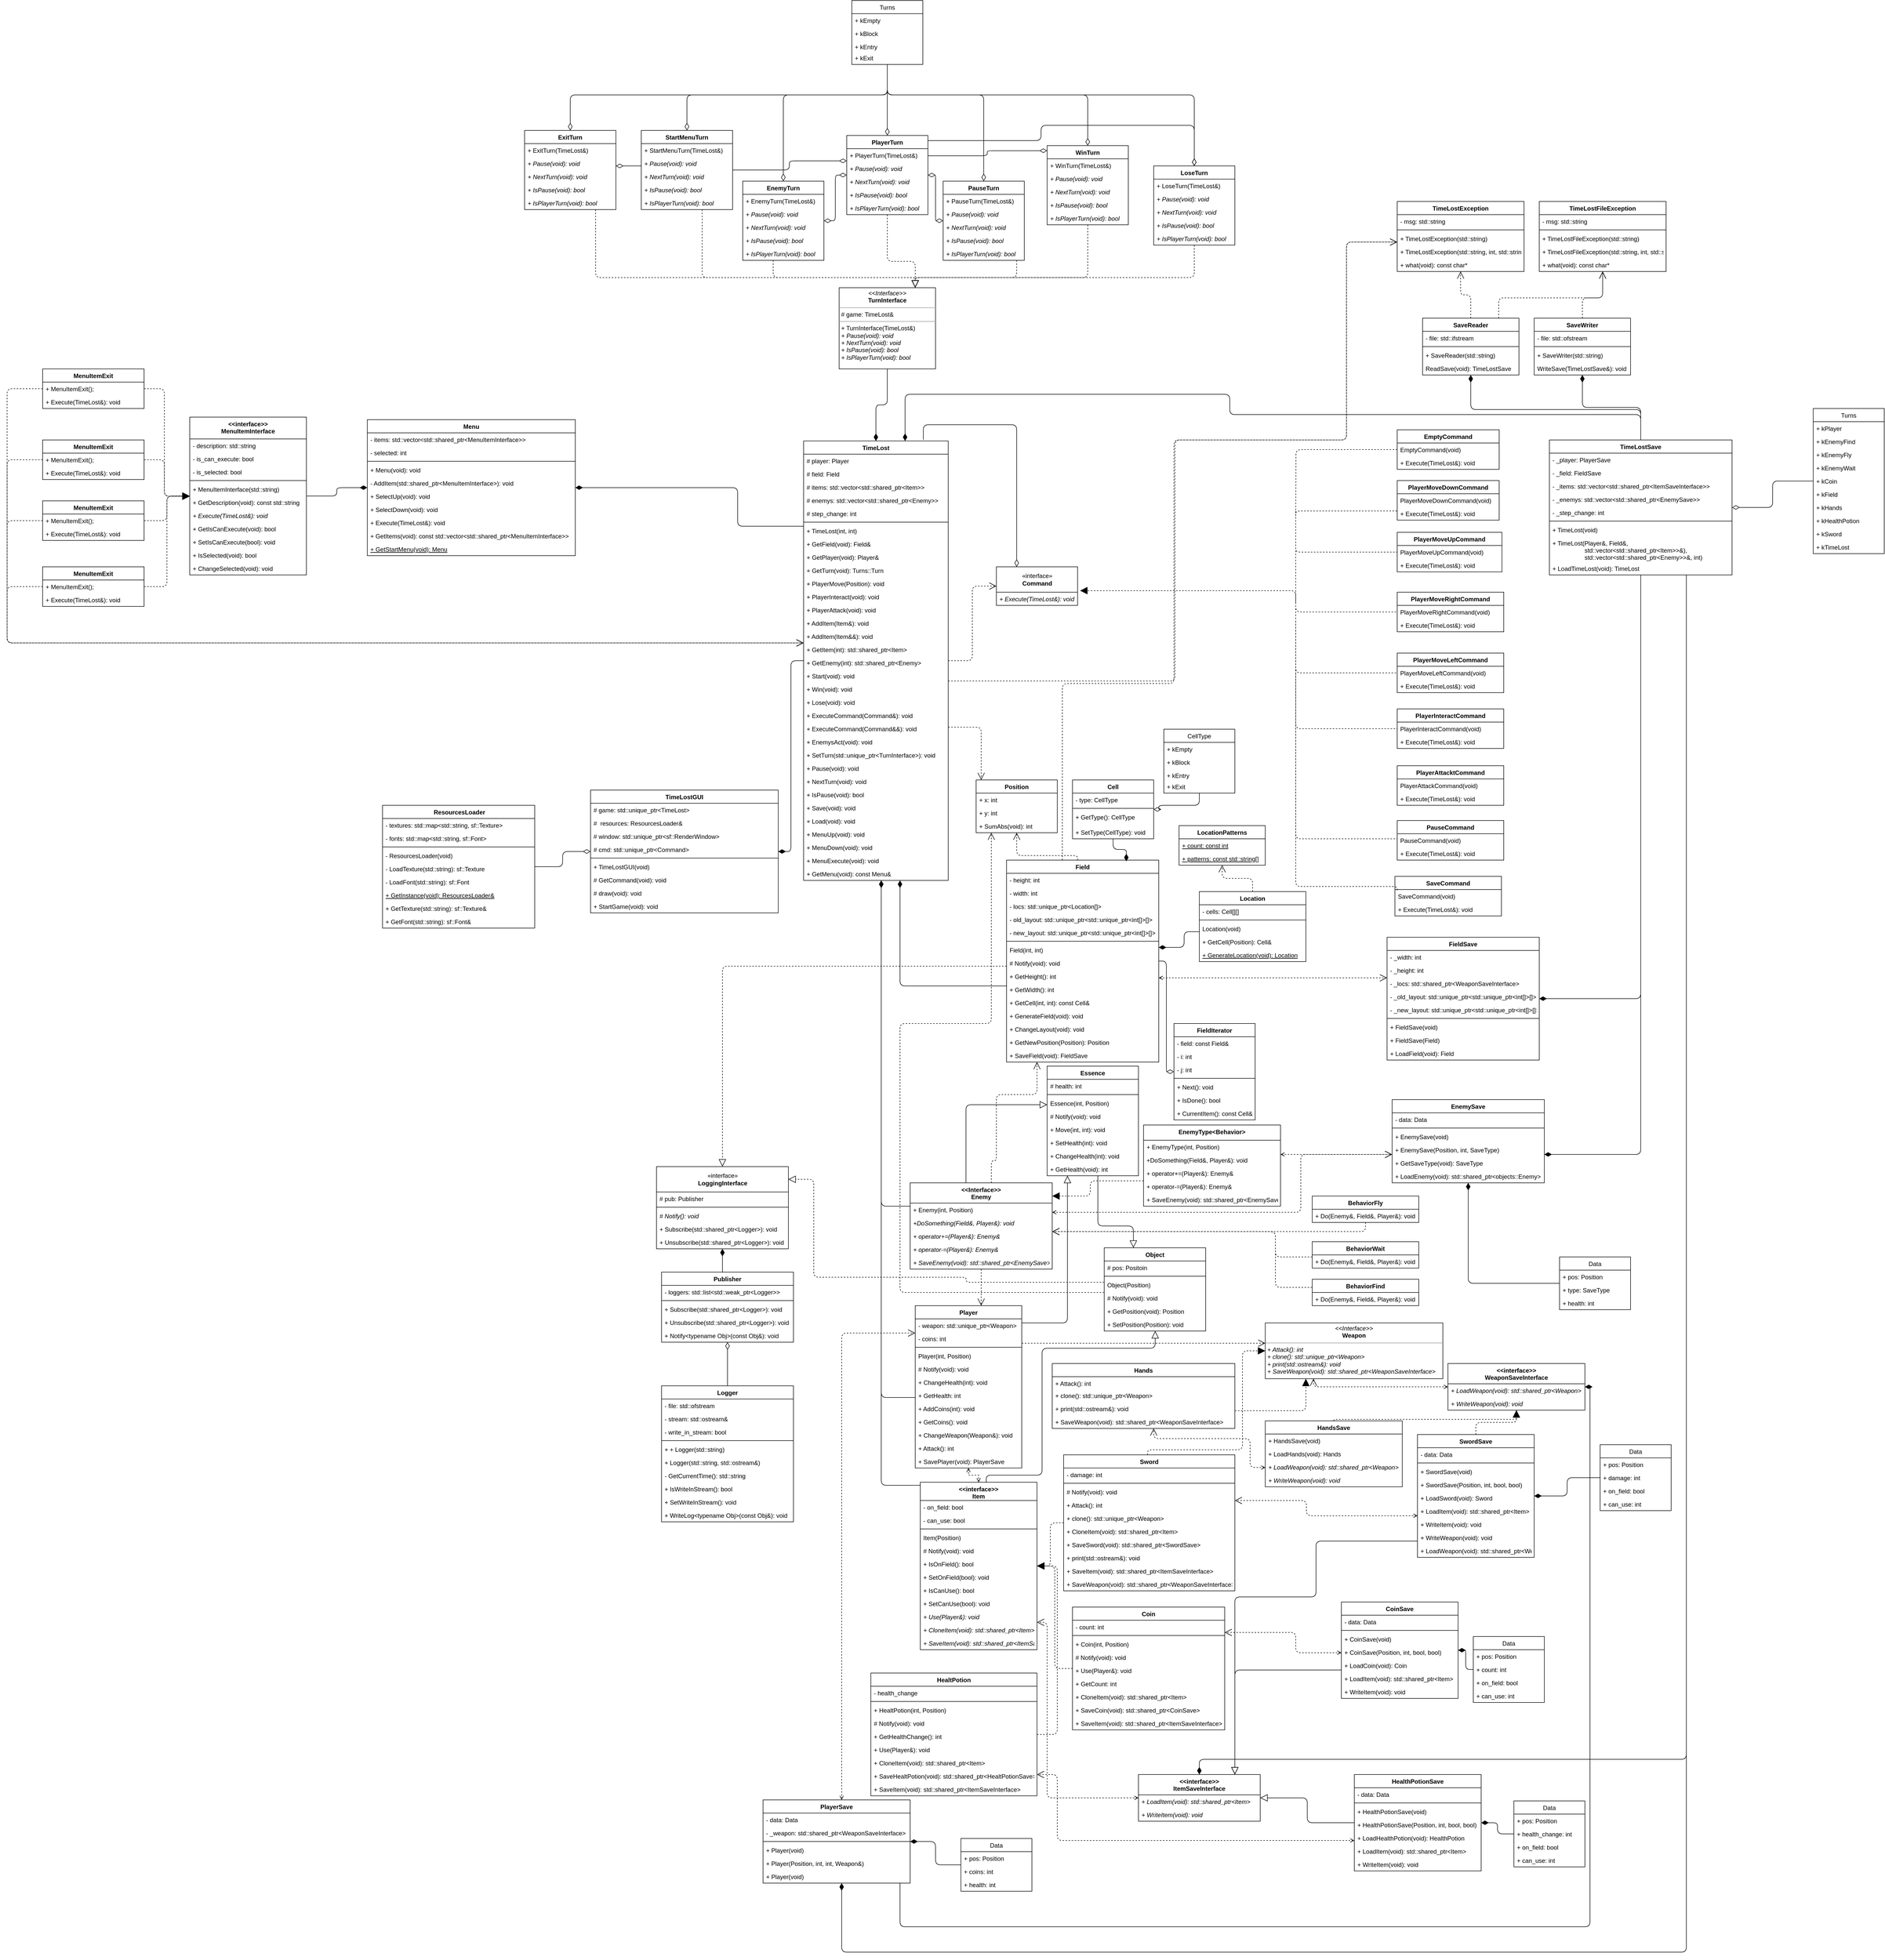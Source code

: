 <mxfile version="14.0.1" type="device"><diagram id="mq5KBS0ESs-r4BjE_1qS" name="Page-1"><mxGraphModel dx="3368" dy="1967" grid="1" gridSize="10" guides="1" tooltips="1" connect="1" arrows="1" fold="1" page="1" pageScale="1" pageWidth="850" pageHeight="1100" math="0" shadow="0"><root><mxCell id="0"/><mxCell id="1" parent="0"/><mxCell id="cWCESIkZc-lMc2K9zcdu-12" value="CellType" style="swimlane;fontStyle=0;childLayout=stackLayout;horizontal=1;startSize=26;fillColor=none;horizontalStack=0;resizeParent=1;resizeParentMax=0;resizeLast=0;collapsible=1;marginBottom=0;glass=0;strokeColor=#000000;" parent="1" vertex="1"><mxGeometry x="1060" y="460" width="140" height="126" as="geometry"/></mxCell><mxCell id="cWCESIkZc-lMc2K9zcdu-13" value="+ kEmpty" style="text;strokeColor=none;fillColor=none;align=left;verticalAlign=top;spacingLeft=4;spacingRight=4;overflow=hidden;rotatable=0;points=[[0,0.5],[1,0.5]];portConstraint=eastwest;" parent="cWCESIkZc-lMc2K9zcdu-12" vertex="1"><mxGeometry y="26" width="140" height="26" as="geometry"/></mxCell><mxCell id="cWCESIkZc-lMc2K9zcdu-14" value="+ kBlock" style="text;strokeColor=none;fillColor=none;align=left;verticalAlign=top;spacingLeft=4;spacingRight=4;overflow=hidden;rotatable=0;points=[[0,0.5],[1,0.5]];portConstraint=eastwest;" parent="cWCESIkZc-lMc2K9zcdu-12" vertex="1"><mxGeometry y="52" width="140" height="26" as="geometry"/></mxCell><mxCell id="cWCESIkZc-lMc2K9zcdu-15" value="+ kEntry" style="text;strokeColor=none;fillColor=none;align=left;verticalAlign=top;spacingLeft=4;spacingRight=4;overflow=hidden;rotatable=0;points=[[0,0.5],[1,0.5]];portConstraint=eastwest;" parent="cWCESIkZc-lMc2K9zcdu-12" vertex="1"><mxGeometry y="78" width="140" height="22" as="geometry"/></mxCell><mxCell id="cWCESIkZc-lMc2K9zcdu-16" value="+ kExit" style="text;strokeColor=none;fillColor=none;align=left;verticalAlign=top;spacingLeft=4;spacingRight=4;overflow=hidden;rotatable=0;points=[[0,0.5],[1,0.5]];portConstraint=eastwest;glass=0;" parent="cWCESIkZc-lMc2K9zcdu-12" vertex="1"><mxGeometry y="100" width="140" height="26" as="geometry"/></mxCell><mxCell id="cWCESIkZc-lMc2K9zcdu-1" value="Cell" style="swimlane;fontStyle=1;align=center;verticalAlign=top;childLayout=stackLayout;horizontal=1;startSize=26;horizontalStack=0;resizeParent=1;resizeParentMax=0;resizeLast=0;collapsible=1;marginBottom=0;" parent="1" vertex="1"><mxGeometry x="880" y="560" width="160" height="116" as="geometry"/></mxCell><mxCell id="cWCESIkZc-lMc2K9zcdu-2" value="- type: CellType" style="text;strokeColor=none;fillColor=none;align=left;verticalAlign=top;spacingLeft=4;spacingRight=4;overflow=hidden;rotatable=0;points=[[0,0.5],[1,0.5]];portConstraint=eastwest;" parent="cWCESIkZc-lMc2K9zcdu-1" vertex="1"><mxGeometry y="26" width="160" height="26" as="geometry"/></mxCell><mxCell id="cWCESIkZc-lMc2K9zcdu-3" value="" style="line;strokeWidth=1;fillColor=none;align=left;verticalAlign=middle;spacingTop=-1;spacingLeft=3;spacingRight=3;rotatable=0;labelPosition=right;points=[];portConstraint=eastwest;" parent="cWCESIkZc-lMc2K9zcdu-1" vertex="1"><mxGeometry y="52" width="160" height="8" as="geometry"/></mxCell><mxCell id="cWCESIkZc-lMc2K9zcdu-4" value="+ GetType(): CellType" style="text;strokeColor=none;fillColor=none;align=left;verticalAlign=top;spacingLeft=4;spacingRight=4;overflow=hidden;rotatable=0;points=[[0,0.5],[1,0.5]];portConstraint=eastwest;" parent="cWCESIkZc-lMc2K9zcdu-1" vertex="1"><mxGeometry y="60" width="160" height="30" as="geometry"/></mxCell><mxCell id="cWCESIkZc-lMc2K9zcdu-17" value="+ SetType(CellType): void" style="text;strokeColor=none;fillColor=none;align=left;verticalAlign=top;spacingLeft=4;spacingRight=4;overflow=hidden;rotatable=0;points=[[0,0.5],[1,0.5]];portConstraint=eastwest;glass=0;" parent="cWCESIkZc-lMc2K9zcdu-1" vertex="1"><mxGeometry y="90" width="160" height="26" as="geometry"/></mxCell><mxCell id="cWCESIkZc-lMc2K9zcdu-18" value="Field" style="swimlane;fontStyle=1;align=center;verticalAlign=top;childLayout=stackLayout;horizontal=1;startSize=26;horizontalStack=0;resizeParent=1;resizeParentMax=0;resizeLast=0;collapsible=1;marginBottom=0;glass=0;strokeColor=#000000;" parent="1" vertex="1"><mxGeometry x="750" y="718" width="300" height="398" as="geometry"/></mxCell><mxCell id="cWCESIkZc-lMc2K9zcdu-19" value="- height: int" style="text;strokeColor=none;fillColor=none;align=left;verticalAlign=top;spacingLeft=4;spacingRight=4;overflow=hidden;rotatable=0;points=[[0,0.5],[1,0.5]];portConstraint=eastwest;" parent="cWCESIkZc-lMc2K9zcdu-18" vertex="1"><mxGeometry y="26" width="300" height="26" as="geometry"/></mxCell><mxCell id="cWCESIkZc-lMc2K9zcdu-22" value="- width: int" style="text;strokeColor=none;fillColor=none;align=left;verticalAlign=top;spacingLeft=4;spacingRight=4;overflow=hidden;rotatable=0;points=[[0,0.5],[1,0.5]];portConstraint=eastwest;glass=0;" parent="cWCESIkZc-lMc2K9zcdu-18" vertex="1"><mxGeometry y="52" width="300" height="26" as="geometry"/></mxCell><mxCell id="EeFwCeOukCoFyMGtK3dh-21" value="- locs: std::unique_ptr&lt;Location[]&gt;" style="text;strokeColor=none;fillColor=none;align=left;verticalAlign=top;spacingLeft=4;spacingRight=4;overflow=hidden;rotatable=0;points=[[0,0.5],[1,0.5]];portConstraint=eastwest;" parent="cWCESIkZc-lMc2K9zcdu-18" vertex="1"><mxGeometry y="78" width="300" height="26" as="geometry"/></mxCell><mxCell id="cWCESIkZc-lMc2K9zcdu-23" value="- old_layout: std::unique_ptr&lt;std::unique_ptr&lt;int[]&gt;[]&gt;" style="text;strokeColor=none;fillColor=none;align=left;verticalAlign=top;spacingLeft=4;spacingRight=4;overflow=hidden;rotatable=0;points=[[0,0.5],[1,0.5]];portConstraint=eastwest;glass=0;" parent="cWCESIkZc-lMc2K9zcdu-18" vertex="1"><mxGeometry y="104" width="300" height="26" as="geometry"/></mxCell><mxCell id="EeFwCeOukCoFyMGtK3dh-22" value="- new_layout: std::unique_ptr&lt;std::unique_ptr&lt;int[]&gt;[]&gt;" style="text;strokeColor=none;fillColor=none;align=left;verticalAlign=top;spacingLeft=4;spacingRight=4;overflow=hidden;rotatable=0;points=[[0,0.5],[1,0.5]];portConstraint=eastwest;glass=0;" parent="cWCESIkZc-lMc2K9zcdu-18" vertex="1"><mxGeometry y="130" width="300" height="26" as="geometry"/></mxCell><mxCell id="cWCESIkZc-lMc2K9zcdu-20" value="" style="line;strokeWidth=1;fillColor=none;align=left;verticalAlign=middle;spacingTop=-1;spacingLeft=3;spacingRight=3;rotatable=0;labelPosition=right;points=[];portConstraint=eastwest;" parent="cWCESIkZc-lMc2K9zcdu-18" vertex="1"><mxGeometry y="156" width="300" height="8" as="geometry"/></mxCell><mxCell id="EeFwCeOukCoFyMGtK3dh-7" value="Field(int, int)" style="text;strokeColor=none;fillColor=none;align=left;verticalAlign=top;spacingLeft=4;spacingRight=4;overflow=hidden;rotatable=0;points=[[0,0.5],[1,0.5]];portConstraint=eastwest;" parent="cWCESIkZc-lMc2K9zcdu-18" vertex="1"><mxGeometry y="164" width="300" height="26" as="geometry"/></mxCell><mxCell id="EeFwCeOukCoFyMGtK3dh-6" value="# Notify(void): void" style="text;strokeColor=none;fillColor=none;align=left;verticalAlign=top;spacingLeft=4;spacingRight=4;overflow=hidden;rotatable=0;points=[[0,0.5],[1,0.5]];portConstraint=eastwest;" parent="cWCESIkZc-lMc2K9zcdu-18" vertex="1"><mxGeometry y="190" width="300" height="26" as="geometry"/></mxCell><mxCell id="cWCESIkZc-lMc2K9zcdu-26" value="+ GetHeight(): int" style="text;strokeColor=none;fillColor=none;align=left;verticalAlign=top;spacingLeft=4;spacingRight=4;overflow=hidden;rotatable=0;points=[[0,0.5],[1,0.5]];portConstraint=eastwest;glass=0;" parent="cWCESIkZc-lMc2K9zcdu-18" vertex="1"><mxGeometry y="216" width="300" height="26" as="geometry"/></mxCell><mxCell id="cWCESIkZc-lMc2K9zcdu-25" value="+ GetWidth(): int" style="text;strokeColor=none;fillColor=none;align=left;verticalAlign=top;spacingLeft=4;spacingRight=4;overflow=hidden;rotatable=0;points=[[0,0.5],[1,0.5]];portConstraint=eastwest;glass=0;" parent="cWCESIkZc-lMc2K9zcdu-18" vertex="1"><mxGeometry y="242" width="300" height="26" as="geometry"/></mxCell><mxCell id="cWCESIkZc-lMc2K9zcdu-27" value="+ GetCell(int, int): const Cell&amp;" style="text;strokeColor=none;fillColor=none;align=left;verticalAlign=top;spacingLeft=4;spacingRight=4;overflow=hidden;rotatable=0;points=[[0,0.5],[1,0.5]];portConstraint=eastwest;glass=0;" parent="cWCESIkZc-lMc2K9zcdu-18" vertex="1"><mxGeometry y="268" width="300" height="26" as="geometry"/></mxCell><mxCell id="EeFwCeOukCoFyMGtK3dh-23" value="+ GenerateField(void): void" style="text;strokeColor=none;fillColor=none;align=left;verticalAlign=top;spacingLeft=4;spacingRight=4;overflow=hidden;rotatable=0;points=[[0,0.5],[1,0.5]];portConstraint=eastwest;" parent="cWCESIkZc-lMc2K9zcdu-18" vertex="1"><mxGeometry y="294" width="300" height="26" as="geometry"/></mxCell><mxCell id="8RHD_aHLhVsS5NezF6E_-155" value="+ ChangeLayout(void): void" style="text;strokeColor=none;fillColor=none;align=left;verticalAlign=top;spacingLeft=4;spacingRight=4;overflow=hidden;rotatable=0;points=[[0,0.5],[1,0.5]];portConstraint=eastwest;" parent="cWCESIkZc-lMc2K9zcdu-18" vertex="1"><mxGeometry y="320" width="300" height="26" as="geometry"/></mxCell><mxCell id="8RHD_aHLhVsS5NezF6E_-156" value="+ GetNewPosition(Position): Position" style="text;strokeColor=none;fillColor=none;align=left;verticalAlign=top;spacingLeft=4;spacingRight=4;overflow=hidden;rotatable=0;points=[[0,0.5],[1,0.5]];portConstraint=eastwest;" parent="cWCESIkZc-lMc2K9zcdu-18" vertex="1"><mxGeometry y="346" width="300" height="26" as="geometry"/></mxCell><mxCell id="k0Pxuz-Rzk2kpJp6B4M--478" value="+ SaveField(void): FieldSave" style="text;strokeColor=none;fillColor=none;align=left;verticalAlign=top;spacingLeft=4;spacingRight=4;overflow=hidden;rotatable=0;points=[[0,0.5],[1,0.5]];portConstraint=eastwest;" vertex="1" parent="cWCESIkZc-lMc2K9zcdu-18"><mxGeometry y="372" width="300" height="26" as="geometry"/></mxCell><mxCell id="cWCESIkZc-lMc2K9zcdu-28" value="FieldIterator" style="swimlane;fontStyle=1;align=center;verticalAlign=top;childLayout=stackLayout;horizontal=1;startSize=26;horizontalStack=0;resizeParent=1;resizeParentMax=0;resizeLast=0;collapsible=1;marginBottom=0;glass=0;strokeColor=#000000;" parent="1" vertex="1"><mxGeometry x="1080" y="1040" width="160" height="190" as="geometry"/></mxCell><mxCell id="cWCESIkZc-lMc2K9zcdu-29" value="- field: const Field&amp;" style="text;strokeColor=none;fillColor=none;align=left;verticalAlign=top;spacingLeft=4;spacingRight=4;overflow=hidden;rotatable=0;points=[[0,0.5],[1,0.5]];portConstraint=eastwest;" parent="cWCESIkZc-lMc2K9zcdu-28" vertex="1"><mxGeometry y="26" width="160" height="26" as="geometry"/></mxCell><mxCell id="cWCESIkZc-lMc2K9zcdu-32" value="- i: int" style="text;strokeColor=none;fillColor=none;align=left;verticalAlign=top;spacingLeft=4;spacingRight=4;overflow=hidden;rotatable=0;points=[[0,0.5],[1,0.5]];portConstraint=eastwest;glass=0;" parent="cWCESIkZc-lMc2K9zcdu-28" vertex="1"><mxGeometry y="52" width="160" height="26" as="geometry"/></mxCell><mxCell id="cWCESIkZc-lMc2K9zcdu-34" value="- j: int" style="text;strokeColor=none;fillColor=none;align=left;verticalAlign=top;spacingLeft=4;spacingRight=4;overflow=hidden;rotatable=0;points=[[0,0.5],[1,0.5]];portConstraint=eastwest;glass=0;" parent="cWCESIkZc-lMc2K9zcdu-28" vertex="1"><mxGeometry y="78" width="160" height="26" as="geometry"/></mxCell><mxCell id="cWCESIkZc-lMc2K9zcdu-30" value="" style="line;strokeWidth=1;fillColor=none;align=left;verticalAlign=middle;spacingTop=-1;spacingLeft=3;spacingRight=3;rotatable=0;labelPosition=right;points=[];portConstraint=eastwest;" parent="cWCESIkZc-lMc2K9zcdu-28" vertex="1"><mxGeometry y="104" width="160" height="8" as="geometry"/></mxCell><mxCell id="cWCESIkZc-lMc2K9zcdu-33" value="+ Next(): void" style="text;strokeColor=none;fillColor=none;align=left;verticalAlign=top;spacingLeft=4;spacingRight=4;overflow=hidden;rotatable=0;points=[[0,0.5],[1,0.5]];portConstraint=eastwest;glass=0;" parent="cWCESIkZc-lMc2K9zcdu-28" vertex="1"><mxGeometry y="112" width="160" height="26" as="geometry"/></mxCell><mxCell id="cWCESIkZc-lMc2K9zcdu-35" value="+ IsDone(): bool" style="text;strokeColor=none;fillColor=none;align=left;verticalAlign=top;spacingLeft=4;spacingRight=4;overflow=hidden;rotatable=0;points=[[0,0.5],[1,0.5]];portConstraint=eastwest;glass=0;" parent="cWCESIkZc-lMc2K9zcdu-28" vertex="1"><mxGeometry y="138" width="160" height="26" as="geometry"/></mxCell><mxCell id="cWCESIkZc-lMc2K9zcdu-31" value="+ CurrentItem(): const Cell&amp;" style="text;strokeColor=none;fillColor=none;align=left;verticalAlign=top;spacingLeft=4;spacingRight=4;overflow=hidden;rotatable=0;points=[[0,0.5],[1,0.5]];portConstraint=eastwest;" parent="cWCESIkZc-lMc2K9zcdu-28" vertex="1"><mxGeometry y="164" width="160" height="26" as="geometry"/></mxCell><mxCell id="8RHD_aHLhVsS5NezF6E_-1" value="&lt;p style=&quot;margin: 0px ; margin-top: 4px ; text-align: center&quot;&gt;&lt;i&gt;&amp;lt;&amp;lt;Interface&amp;gt;&amp;gt;&lt;/i&gt;&lt;br&gt;&lt;b&gt;Weapon&lt;/b&gt;&lt;/p&gt;&lt;hr size=&quot;1&quot;&gt;&lt;p style=&quot;margin: 0px ; margin-left: 4px&quot;&gt;&lt;i&gt;+ Attack(): int&lt;/i&gt;&lt;/p&gt;&lt;p style=&quot;margin: 0px ; margin-left: 4px&quot;&gt;&lt;i&gt;+ clone(): std::unique_ptr&amp;lt;Weapon&amp;gt;&lt;br&gt;+ print(std::ostream&amp;amp;): void&lt;br&gt;+ SaveWeapon(void): std::shared_ptr&amp;lt;WeaponSaveInterface&amp;gt;&lt;/i&gt;&lt;br&gt;&lt;/p&gt;" style="verticalAlign=top;align=left;overflow=fill;fontSize=12;fontFamily=Helvetica;html=1;" parent="1" vertex="1"><mxGeometry x="1260" y="1630" width="350" height="110" as="geometry"/></mxCell><mxCell id="8RHD_aHLhVsS5NezF6E_-2" value="" style="endArrow=block;dashed=1;endFill=1;endSize=12;html=1;edgeStyle=orthogonalEdgeStyle;" parent="1" source="8RHD_aHLhVsS5NezF6E_-3" target="8RHD_aHLhVsS5NezF6E_-1" edge="1"><mxGeometry width="160" relative="1" as="geometry"><mxPoint x="1090" y="1350" as="sourcePoint"/><mxPoint x="1250" y="1350" as="targetPoint"/><Array as="points"><mxPoint x="1340" y="1803"/></Array></mxGeometry></mxCell><mxCell id="8RHD_aHLhVsS5NezF6E_-3" value="Hands" style="swimlane;fontStyle=1;align=center;verticalAlign=top;childLayout=stackLayout;horizontal=1;startSize=26;horizontalStack=0;resizeParent=1;resizeParentMax=0;resizeLast=0;collapsible=1;marginBottom=0;" parent="1" vertex="1"><mxGeometry x="840" y="1710" width="360" height="128" as="geometry"/></mxCell><mxCell id="8RHD_aHLhVsS5NezF6E_-4" value="+ Attack(): int" style="text;strokeColor=none;fillColor=none;align=left;verticalAlign=top;spacingLeft=4;spacingRight=4;overflow=hidden;rotatable=0;points=[[0,0.5],[1,0.5]];portConstraint=eastwest;" parent="8RHD_aHLhVsS5NezF6E_-3" vertex="1"><mxGeometry y="26" width="360" height="24" as="geometry"/></mxCell><mxCell id="8RHD_aHLhVsS5NezF6E_-5" value="+ clone(): std::unique_ptr&lt;Weapon&gt;" style="text;strokeColor=none;fillColor=none;align=left;verticalAlign=top;spacingLeft=4;spacingRight=4;overflow=hidden;rotatable=0;points=[[0,0.5],[1,0.5]];portConstraint=eastwest;" parent="8RHD_aHLhVsS5NezF6E_-3" vertex="1"><mxGeometry y="50" width="360" height="26" as="geometry"/></mxCell><mxCell id="k0Pxuz-Rzk2kpJp6B4M--479" value="+ print(std::ostream&amp;): void" style="text;strokeColor=none;fillColor=none;align=left;verticalAlign=top;spacingLeft=4;spacingRight=4;overflow=hidden;rotatable=0;points=[[0,0.5],[1,0.5]];portConstraint=eastwest;" vertex="1" parent="8RHD_aHLhVsS5NezF6E_-3"><mxGeometry y="76" width="360" height="26" as="geometry"/></mxCell><mxCell id="k0Pxuz-Rzk2kpJp6B4M--480" value="+ SaveWeapon(void): std::shared_ptr&lt;WeaponSaveInterface&gt;" style="text;strokeColor=none;fillColor=none;align=left;verticalAlign=top;spacingLeft=4;spacingRight=4;overflow=hidden;rotatable=0;points=[[0,0.5],[1,0.5]];portConstraint=eastwest;" vertex="1" parent="8RHD_aHLhVsS5NezF6E_-3"><mxGeometry y="102" width="360" height="26" as="geometry"/></mxCell><mxCell id="8RHD_aHLhVsS5NezF6E_-6" value="Sword" style="swimlane;fontStyle=1;align=center;verticalAlign=top;childLayout=stackLayout;horizontal=1;startSize=26;horizontalStack=0;resizeParent=1;resizeParentMax=0;resizeLast=0;collapsible=1;marginBottom=0;" parent="1" vertex="1"><mxGeometry x="862.5" y="1890" width="337.5" height="268" as="geometry"/></mxCell><mxCell id="8RHD_aHLhVsS5NezF6E_-7" value="- damage: int" style="text;strokeColor=none;fillColor=none;align=left;verticalAlign=top;spacingLeft=4;spacingRight=4;overflow=hidden;rotatable=0;points=[[0,0.5],[1,0.5]];portConstraint=eastwest;" parent="8RHD_aHLhVsS5NezF6E_-6" vertex="1"><mxGeometry y="26" width="337.5" height="26" as="geometry"/></mxCell><mxCell id="8RHD_aHLhVsS5NezF6E_-8" value="" style="line;strokeWidth=1;fillColor=none;align=left;verticalAlign=middle;spacingTop=-1;spacingLeft=3;spacingRight=3;rotatable=0;labelPosition=right;points=[];portConstraint=eastwest;" parent="8RHD_aHLhVsS5NezF6E_-6" vertex="1"><mxGeometry y="52" width="337.5" height="8" as="geometry"/></mxCell><mxCell id="k0Pxuz-Rzk2kpJp6B4M--458" value="# Notify(void): void" style="text;strokeColor=none;fillColor=none;align=left;verticalAlign=top;spacingLeft=4;spacingRight=4;overflow=hidden;rotatable=0;points=[[0,0.5],[1,0.5]];portConstraint=eastwest;" vertex="1" parent="8RHD_aHLhVsS5NezF6E_-6"><mxGeometry y="60" width="337.5" height="26" as="geometry"/></mxCell><mxCell id="8RHD_aHLhVsS5NezF6E_-9" value="+ Attack(): int" style="text;strokeColor=none;fillColor=none;align=left;verticalAlign=top;spacingLeft=4;spacingRight=4;overflow=hidden;rotatable=0;points=[[0,0.5],[1,0.5]];portConstraint=eastwest;" parent="8RHD_aHLhVsS5NezF6E_-6" vertex="1"><mxGeometry y="86" width="337.5" height="26" as="geometry"/></mxCell><mxCell id="8RHD_aHLhVsS5NezF6E_-10" value="+ clone(): std::unique_ptr&lt;Weapon&gt;" style="text;strokeColor=none;fillColor=none;align=left;verticalAlign=top;spacingLeft=4;spacingRight=4;overflow=hidden;rotatable=0;points=[[0,0.5],[1,0.5]];portConstraint=eastwest;" parent="8RHD_aHLhVsS5NezF6E_-6" vertex="1"><mxGeometry y="112" width="337.5" height="26" as="geometry"/></mxCell><mxCell id="k0Pxuz-Rzk2kpJp6B4M--461" value="+ CloneItem(void): std::shared_ptr&lt;Item&gt; " style="text;strokeColor=none;fillColor=none;align=left;verticalAlign=top;spacingLeft=4;spacingRight=4;overflow=hidden;rotatable=0;points=[[0,0.5],[1,0.5]];portConstraint=eastwest;fontStyle=0" vertex="1" parent="8RHD_aHLhVsS5NezF6E_-6"><mxGeometry y="138" width="337.5" height="26" as="geometry"/></mxCell><mxCell id="k0Pxuz-Rzk2kpJp6B4M--467" value="+ SaveSword(void): std::shared_ptr&lt;SwordSave&gt;" style="text;strokeColor=none;fillColor=none;align=left;verticalAlign=top;spacingLeft=4;spacingRight=4;overflow=hidden;rotatable=0;points=[[0,0.5],[1,0.5]];portConstraint=eastwest;fontStyle=0" vertex="1" parent="8RHD_aHLhVsS5NezF6E_-6"><mxGeometry y="164" width="337.5" height="26" as="geometry"/></mxCell><mxCell id="k0Pxuz-Rzk2kpJp6B4M--484" value="+ print(std::ostream&amp;): void" style="text;strokeColor=none;fillColor=none;align=left;verticalAlign=top;spacingLeft=4;spacingRight=4;overflow=hidden;rotatable=0;points=[[0,0.5],[1,0.5]];portConstraint=eastwest;" vertex="1" parent="8RHD_aHLhVsS5NezF6E_-6"><mxGeometry y="190" width="337.5" height="26" as="geometry"/></mxCell><mxCell id="k0Pxuz-Rzk2kpJp6B4M--485" value="+ SaveItem(void): std::shared_ptr&lt;ItemSaveInterface&gt;" style="text;strokeColor=none;fillColor=none;align=left;verticalAlign=top;spacingLeft=4;spacingRight=4;overflow=hidden;rotatable=0;points=[[0,0.5],[1,0.5]];portConstraint=eastwest;fontStyle=0" vertex="1" parent="8RHD_aHLhVsS5NezF6E_-6"><mxGeometry y="216" width="337.5" height="26" as="geometry"/></mxCell><mxCell id="k0Pxuz-Rzk2kpJp6B4M--486" value="+ SaveWeapon(void): std::shared_ptr&lt;WeaponSaveInterface&gt;" style="text;strokeColor=none;fillColor=none;align=left;verticalAlign=top;spacingLeft=4;spacingRight=4;overflow=hidden;rotatable=0;points=[[0,0.5],[1,0.5]];portConstraint=eastwest;" vertex="1" parent="8RHD_aHLhVsS5NezF6E_-6"><mxGeometry y="242" width="337.5" height="26" as="geometry"/></mxCell><mxCell id="8RHD_aHLhVsS5NezF6E_-11" value="" style="endArrow=block;endFill=1;endSize=12;html=1;dashed=1;edgeStyle=orthogonalEdgeStyle;" parent="1" source="8RHD_aHLhVsS5NezF6E_-6" target="8RHD_aHLhVsS5NezF6E_-1" edge="1"><mxGeometry width="160" relative="1" as="geometry"><mxPoint x="1580" y="1680" as="sourcePoint"/><mxPoint x="1740" y="1680" as="targetPoint"/><Array as="points"><mxPoint x="1028" y="1880"/><mxPoint x="1215" y="1880"/><mxPoint x="1215" y="1685"/></Array></mxGeometry></mxCell><mxCell id="8RHD_aHLhVsS5NezF6E_-12" value="" style="endArrow=block;endFill=1;endSize=12;html=1;edgeStyle=orthogonalEdgeStyle;dashed=1;" parent="1" source="8RHD_aHLhVsS5NezF6E_-6" target="8RHD_aHLhVsS5NezF6E_-31" edge="1"><mxGeometry width="160" relative="1" as="geometry"><mxPoint x="1520" y="1710" as="sourcePoint"/><mxPoint x="1680" y="1710" as="targetPoint"/></mxGeometry></mxCell><mxCell id="8RHD_aHLhVsS5NezF6E_-13" value="" style="endArrow=block;endFill=1;endSize=12;html=1;edgeStyle=orthogonalEdgeStyle;dashed=1;" parent="1" source="8RHD_aHLhVsS5NezF6E_-57" target="8RHD_aHLhVsS5NezF6E_-31" edge="1"><mxGeometry width="160" relative="1" as="geometry"><mxPoint x="1650" y="1610" as="sourcePoint"/><mxPoint x="1810" y="1610" as="targetPoint"/></mxGeometry></mxCell><mxCell id="8RHD_aHLhVsS5NezF6E_-14" value="" style="endArrow=block;endFill=1;endSize=12;html=1;edgeStyle=orthogonalEdgeStyle;dashed=1;" parent="1" source="8RHD_aHLhVsS5NezF6E_-26" target="8RHD_aHLhVsS5NezF6E_-31" edge="1"><mxGeometry width="160" relative="1" as="geometry"><mxPoint x="1650" y="1660" as="sourcePoint"/><mxPoint x="1810" y="1660" as="targetPoint"/><Array as="points"><mxPoint x="850" y="2441"/><mxPoint x="850" y="2109"/></Array></mxGeometry></mxCell><mxCell id="8RHD_aHLhVsS5NezF6E_-15" value="" style="endArrow=block;endFill=0;endSize=12;html=1;edgeStyle=orthogonalEdgeStyle;" parent="1" source="8RHD_aHLhVsS5NezF6E_-46" target="8RHD_aHLhVsS5NezF6E_-16" edge="1"><mxGeometry width="160" relative="1" as="geometry"><mxPoint x="1530" y="1410" as="sourcePoint"/><mxPoint x="1690" y="1410" as="targetPoint"/><Array as="points"><mxPoint x="870" y="1630"/></Array></mxGeometry></mxCell><mxCell id="8RHD_aHLhVsS5NezF6E_-16" value="Essence" style="swimlane;fontStyle=1;align=center;verticalAlign=top;childLayout=stackLayout;horizontal=1;startSize=26;horizontalStack=0;resizeParent=1;resizeParentMax=0;resizeLast=0;collapsible=1;marginBottom=0;strokeColor=#000000;" parent="1" vertex="1"><mxGeometry x="830" y="1124" width="180" height="216" as="geometry"/></mxCell><mxCell id="8RHD_aHLhVsS5NezF6E_-19" value="# health: int" style="text;strokeColor=none;fillColor=none;align=left;verticalAlign=top;spacingLeft=4;spacingRight=4;overflow=hidden;rotatable=0;points=[[0,0.5],[1,0.5]];portConstraint=eastwest;" parent="8RHD_aHLhVsS5NezF6E_-16" vertex="1"><mxGeometry y="26" width="180" height="26" as="geometry"/></mxCell><mxCell id="8RHD_aHLhVsS5NezF6E_-20" value="" style="line;strokeWidth=1;fillColor=none;align=left;verticalAlign=middle;spacingTop=-1;spacingLeft=3;spacingRight=3;rotatable=0;labelPosition=right;points=[];portConstraint=eastwest;" parent="8RHD_aHLhVsS5NezF6E_-16" vertex="1"><mxGeometry y="52" width="180" height="8" as="geometry"/></mxCell><mxCell id="8RHD_aHLhVsS5NezF6E_-22" value="Essence(int, Position)" style="text;strokeColor=none;fillColor=none;align=left;verticalAlign=top;spacingLeft=4;spacingRight=4;overflow=hidden;rotatable=0;points=[[0,0.5],[1,0.5]];portConstraint=eastwest;" parent="8RHD_aHLhVsS5NezF6E_-16" vertex="1"><mxGeometry y="60" width="180" height="26" as="geometry"/></mxCell><mxCell id="6j2zt-hCH1HdrfpCNHq3-18" value="# Notify(void): void" style="text;strokeColor=none;fillColor=none;align=left;verticalAlign=top;spacingLeft=4;spacingRight=4;overflow=hidden;rotatable=0;points=[[0,0.5],[1,0.5]];portConstraint=eastwest;" parent="8RHD_aHLhVsS5NezF6E_-16" vertex="1"><mxGeometry y="86" width="180" height="26" as="geometry"/></mxCell><mxCell id="8RHD_aHLhVsS5NezF6E_-21" value="+ Move(int, int): void" style="text;strokeColor=none;fillColor=none;align=left;verticalAlign=top;spacingLeft=4;spacingRight=4;overflow=hidden;rotatable=0;points=[[0,0.5],[1,0.5]];portConstraint=eastwest;" parent="8RHD_aHLhVsS5NezF6E_-16" vertex="1"><mxGeometry y="112" width="180" height="26" as="geometry"/></mxCell><mxCell id="k0Pxuz-Rzk2kpJp6B4M--473" value="+ SetHealth(int): void" style="text;strokeColor=none;fillColor=none;align=left;verticalAlign=top;spacingLeft=4;spacingRight=4;overflow=hidden;rotatable=0;points=[[0,0.5],[1,0.5]];portConstraint=eastwest;" vertex="1" parent="8RHD_aHLhVsS5NezF6E_-16"><mxGeometry y="138" width="180" height="26" as="geometry"/></mxCell><mxCell id="k0Pxuz-Rzk2kpJp6B4M--476" value="+ ChangeHealth(int): void" style="text;strokeColor=none;fillColor=none;align=left;verticalAlign=top;spacingLeft=4;spacingRight=4;overflow=hidden;rotatable=0;points=[[0,0.5],[1,0.5]];portConstraint=eastwest;" vertex="1" parent="8RHD_aHLhVsS5NezF6E_-16"><mxGeometry y="164" width="180" height="26" as="geometry"/></mxCell><mxCell id="k0Pxuz-Rzk2kpJp6B4M--477" value="+ GetHealth(void): int" style="text;strokeColor=none;fillColor=none;align=left;verticalAlign=top;spacingLeft=4;spacingRight=4;overflow=hidden;rotatable=0;points=[[0,0.5],[1,0.5]];portConstraint=eastwest;" vertex="1" parent="8RHD_aHLhVsS5NezF6E_-16"><mxGeometry y="190" width="180" height="26" as="geometry"/></mxCell><mxCell id="8RHD_aHLhVsS5NezF6E_-26" value="HealtPotion" style="swimlane;fontStyle=1;align=center;verticalAlign=top;childLayout=stackLayout;horizontal=1;startSize=26;horizontalStack=0;resizeParent=1;resizeParentMax=0;resizeLast=0;collapsible=1;marginBottom=0;strokeColor=#000000;" parent="1" vertex="1"><mxGeometry x="482.5" y="2320" width="327.5" height="242" as="geometry"/></mxCell><mxCell id="8RHD_aHLhVsS5NezF6E_-27" value="- health_change" style="text;strokeColor=none;fillColor=none;align=left;verticalAlign=top;spacingLeft=4;spacingRight=4;overflow=hidden;rotatable=0;points=[[0,0.5],[1,0.5]];portConstraint=eastwest;" parent="8RHD_aHLhVsS5NezF6E_-26" vertex="1"><mxGeometry y="26" width="327.5" height="26" as="geometry"/></mxCell><mxCell id="8RHD_aHLhVsS5NezF6E_-28" value="" style="line;strokeWidth=1;fillColor=none;align=left;verticalAlign=middle;spacingTop=-1;spacingLeft=3;spacingRight=3;rotatable=0;labelPosition=right;points=[];portConstraint=eastwest;" parent="8RHD_aHLhVsS5NezF6E_-26" vertex="1"><mxGeometry y="52" width="327.5" height="8" as="geometry"/></mxCell><mxCell id="k0Pxuz-Rzk2kpJp6B4M--470" value="+ HealtPotion(int, Position)" style="text;strokeColor=none;fillColor=none;align=left;verticalAlign=top;spacingLeft=4;spacingRight=4;overflow=hidden;rotatable=0;points=[[0,0.5],[1,0.5]];portConstraint=eastwest;" vertex="1" parent="8RHD_aHLhVsS5NezF6E_-26"><mxGeometry y="60" width="327.5" height="26" as="geometry"/></mxCell><mxCell id="k0Pxuz-Rzk2kpJp6B4M--457" value="# Notify(void): void" style="text;strokeColor=none;fillColor=none;align=left;verticalAlign=top;spacingLeft=4;spacingRight=4;overflow=hidden;rotatable=0;points=[[0,0.5],[1,0.5]];portConstraint=eastwest;" vertex="1" parent="8RHD_aHLhVsS5NezF6E_-26"><mxGeometry y="86" width="327.5" height="26" as="geometry"/></mxCell><mxCell id="8RHD_aHLhVsS5NezF6E_-29" value="+ GetHealthChange(): int" style="text;strokeColor=none;fillColor=none;align=left;verticalAlign=top;spacingLeft=4;spacingRight=4;overflow=hidden;rotatable=0;points=[[0,0.5],[1,0.5]];portConstraint=eastwest;" parent="8RHD_aHLhVsS5NezF6E_-26" vertex="1"><mxGeometry y="112" width="327.5" height="26" as="geometry"/></mxCell><mxCell id="8RHD_aHLhVsS5NezF6E_-30" value="+ Use(Player&amp;): void" style="text;strokeColor=none;fillColor=none;align=left;verticalAlign=top;spacingLeft=4;spacingRight=4;overflow=hidden;rotatable=0;points=[[0,0.5],[1,0.5]];portConstraint=eastwest;" parent="8RHD_aHLhVsS5NezF6E_-26" vertex="1"><mxGeometry y="138" width="327.5" height="26" as="geometry"/></mxCell><mxCell id="k0Pxuz-Rzk2kpJp6B4M--460" value="+ CloneItem(void): std::shared_ptr&lt;Item&gt; " style="text;strokeColor=none;fillColor=none;align=left;verticalAlign=top;spacingLeft=4;spacingRight=4;overflow=hidden;rotatable=0;points=[[0,0.5],[1,0.5]];portConstraint=eastwest;fontStyle=0" vertex="1" parent="8RHD_aHLhVsS5NezF6E_-26"><mxGeometry y="164" width="327.5" height="26" as="geometry"/></mxCell><mxCell id="k0Pxuz-Rzk2kpJp6B4M--466" value="+ SaveHealtPotion(void): std::shared_ptr&lt;HealtPotionSave&gt;" style="text;strokeColor=none;fillColor=none;align=left;verticalAlign=top;spacingLeft=4;spacingRight=4;overflow=hidden;rotatable=0;points=[[0,0.5],[1,0.5]];portConstraint=eastwest;fontStyle=0" vertex="1" parent="8RHD_aHLhVsS5NezF6E_-26"><mxGeometry y="190" width="327.5" height="26" as="geometry"/></mxCell><mxCell id="k0Pxuz-Rzk2kpJp6B4M--465" value="+ SaveItem(void): std::shared_ptr&lt;ItemSaveInterface&gt;" style="text;strokeColor=none;fillColor=none;align=left;verticalAlign=top;spacingLeft=4;spacingRight=4;overflow=hidden;rotatable=0;points=[[0,0.5],[1,0.5]];portConstraint=eastwest;fontStyle=0" vertex="1" parent="8RHD_aHLhVsS5NezF6E_-26"><mxGeometry y="216" width="327.5" height="26" as="geometry"/></mxCell><mxCell id="8RHD_aHLhVsS5NezF6E_-31" value="&lt;&lt;interface&gt;&gt;&#xA;Item" style="swimlane;fontStyle=1;align=center;verticalAlign=top;childLayout=stackLayout;horizontal=1;startSize=36;horizontalStack=0;resizeParent=1;resizeParentMax=0;resizeLast=0;collapsible=1;marginBottom=0;" parent="1" vertex="1"><mxGeometry x="580" y="1944" width="230" height="330" as="geometry"/></mxCell><mxCell id="8RHD_aHLhVsS5NezF6E_-34" value="- on_field: bool" style="text;strokeColor=none;fillColor=none;align=left;verticalAlign=top;spacingLeft=4;spacingRight=4;overflow=hidden;rotatable=0;points=[[0,0.5],[1,0.5]];portConstraint=eastwest;" parent="8RHD_aHLhVsS5NezF6E_-31" vertex="1"><mxGeometry y="36" width="230" height="26" as="geometry"/></mxCell><mxCell id="8RHD_aHLhVsS5NezF6E_-35" value="- can_use: bool" style="text;strokeColor=none;fillColor=none;align=left;verticalAlign=top;spacingLeft=4;spacingRight=4;overflow=hidden;rotatable=0;points=[[0,0.5],[1,0.5]];portConstraint=eastwest;" parent="8RHD_aHLhVsS5NezF6E_-31" vertex="1"><mxGeometry y="62" width="230" height="26" as="geometry"/></mxCell><mxCell id="8RHD_aHLhVsS5NezF6E_-36" value="" style="line;strokeWidth=1;fillColor=none;align=left;verticalAlign=middle;spacingTop=-1;spacingLeft=3;spacingRight=3;rotatable=0;labelPosition=right;points=[];portConstraint=eastwest;" parent="8RHD_aHLhVsS5NezF6E_-31" vertex="1"><mxGeometry y="88" width="230" height="8" as="geometry"/></mxCell><mxCell id="EeFwCeOukCoFyMGtK3dh-4" value="Item(Position)" style="text;strokeColor=none;fillColor=none;align=left;verticalAlign=top;spacingLeft=4;spacingRight=4;overflow=hidden;rotatable=0;points=[[0,0.5],[1,0.5]];portConstraint=eastwest;" parent="8RHD_aHLhVsS5NezF6E_-31" vertex="1"><mxGeometry y="96" width="230" height="26" as="geometry"/></mxCell><mxCell id="EeFwCeOukCoFyMGtK3dh-3" value="# Notify(void): void" style="text;strokeColor=none;fillColor=none;align=left;verticalAlign=top;spacingLeft=4;spacingRight=4;overflow=hidden;rotatable=0;points=[[0,0.5],[1,0.5]];portConstraint=eastwest;" parent="8RHD_aHLhVsS5NezF6E_-31" vertex="1"><mxGeometry y="122" width="230" height="26" as="geometry"/></mxCell><mxCell id="8RHD_aHLhVsS5NezF6E_-41" value="+ IsOnField(): bool" style="text;strokeColor=none;fillColor=none;align=left;verticalAlign=top;spacingLeft=4;spacingRight=4;overflow=hidden;rotatable=0;points=[[0,0.5],[1,0.5]];portConstraint=eastwest;" parent="8RHD_aHLhVsS5NezF6E_-31" vertex="1"><mxGeometry y="148" width="230" height="26" as="geometry"/></mxCell><mxCell id="8RHD_aHLhVsS5NezF6E_-42" value="+ SetOnField(bool): void" style="text;strokeColor=none;fillColor=none;align=left;verticalAlign=top;spacingLeft=4;spacingRight=4;overflow=hidden;rotatable=0;points=[[0,0.5],[1,0.5]];portConstraint=eastwest;" parent="8RHD_aHLhVsS5NezF6E_-31" vertex="1"><mxGeometry y="174" width="230" height="26" as="geometry"/></mxCell><mxCell id="8RHD_aHLhVsS5NezF6E_-43" value="+ IsCanUse(): bool" style="text;strokeColor=none;fillColor=none;align=left;verticalAlign=top;spacingLeft=4;spacingRight=4;overflow=hidden;rotatable=0;points=[[0,0.5],[1,0.5]];portConstraint=eastwest;" parent="8RHD_aHLhVsS5NezF6E_-31" vertex="1"><mxGeometry y="200" width="230" height="26" as="geometry"/></mxCell><mxCell id="8RHD_aHLhVsS5NezF6E_-44" value="+ SetCanUse(bool): void" style="text;strokeColor=none;fillColor=none;align=left;verticalAlign=top;spacingLeft=4;spacingRight=4;overflow=hidden;rotatable=0;points=[[0,0.5],[1,0.5]];portConstraint=eastwest;" parent="8RHD_aHLhVsS5NezF6E_-31" vertex="1"><mxGeometry y="226" width="230" height="26" as="geometry"/></mxCell><mxCell id="8RHD_aHLhVsS5NezF6E_-45" value="+ Use(Player&amp;): void" style="text;strokeColor=none;fillColor=none;align=left;verticalAlign=top;spacingLeft=4;spacingRight=4;overflow=hidden;rotatable=0;points=[[0,0.5],[1,0.5]];portConstraint=eastwest;fontStyle=2" parent="8RHD_aHLhVsS5NezF6E_-31" vertex="1"><mxGeometry y="252" width="230" height="26" as="geometry"/></mxCell><mxCell id="EeFwCeOukCoFyMGtK3dh-5" value="+ CloneItem(void): std::shared_ptr&lt;Item&gt; " style="text;strokeColor=none;fillColor=none;align=left;verticalAlign=top;spacingLeft=4;spacingRight=4;overflow=hidden;rotatable=0;points=[[0,0.5],[1,0.5]];portConstraint=eastwest;fontStyle=2" parent="8RHD_aHLhVsS5NezF6E_-31" vertex="1"><mxGeometry y="278" width="230" height="26" as="geometry"/></mxCell><mxCell id="k0Pxuz-Rzk2kpJp6B4M--481" value="+ SaveItem(void): std::shared_ptr&lt;ItemSaveInterface&gt;" style="text;strokeColor=none;fillColor=none;align=left;verticalAlign=top;spacingLeft=4;spacingRight=4;overflow=hidden;rotatable=0;points=[[0,0.5],[1,0.5]];portConstraint=eastwest;fontStyle=2" vertex="1" parent="8RHD_aHLhVsS5NezF6E_-31"><mxGeometry y="304" width="230" height="26" as="geometry"/></mxCell><mxCell id="8RHD_aHLhVsS5NezF6E_-46" value="Player" style="swimlane;fontStyle=1;align=center;verticalAlign=top;childLayout=stackLayout;horizontal=1;startSize=26;horizontalStack=0;resizeParent=1;resizeParentMax=0;resizeLast=0;collapsible=1;marginBottom=0;strokeColor=#000000;" parent="1" vertex="1"><mxGeometry x="570" y="1596" width="210" height="320" as="geometry"/></mxCell><mxCell id="8RHD_aHLhVsS5NezF6E_-47" value="- weapon: std::unique_ptr&lt;Weapon&gt;" style="text;strokeColor=none;fillColor=none;align=left;verticalAlign=top;spacingLeft=4;spacingRight=4;overflow=hidden;rotatable=0;points=[[0,0.5],[1,0.5]];portConstraint=eastwest;" parent="8RHD_aHLhVsS5NezF6E_-46" vertex="1"><mxGeometry y="26" width="210" height="26" as="geometry"/></mxCell><mxCell id="8RHD_aHLhVsS5NezF6E_-48" value="- coins: int" style="text;strokeColor=none;fillColor=none;align=left;verticalAlign=top;spacingLeft=4;spacingRight=4;overflow=hidden;rotatable=0;points=[[0,0.5],[1,0.5]];portConstraint=eastwest;" parent="8RHD_aHLhVsS5NezF6E_-46" vertex="1"><mxGeometry y="52" width="210" height="26" as="geometry"/></mxCell><mxCell id="8RHD_aHLhVsS5NezF6E_-49" value="" style="line;strokeWidth=1;fillColor=none;align=left;verticalAlign=middle;spacingTop=-1;spacingLeft=3;spacingRight=3;rotatable=0;labelPosition=right;points=[];portConstraint=eastwest;" parent="8RHD_aHLhVsS5NezF6E_-46" vertex="1"><mxGeometry y="78" width="210" height="8" as="geometry"/></mxCell><mxCell id="EeFwCeOukCoFyMGtK3dh-1" value="Player(int, Position)" style="text;strokeColor=none;fillColor=none;align=left;verticalAlign=top;spacingLeft=4;spacingRight=4;overflow=hidden;rotatable=0;points=[[0,0.5],[1,0.5]];portConstraint=eastwest;" parent="8RHD_aHLhVsS5NezF6E_-46" vertex="1"><mxGeometry y="86" width="210" height="26" as="geometry"/></mxCell><mxCell id="EeFwCeOukCoFyMGtK3dh-2" value="# Notify(void): void" style="text;strokeColor=none;fillColor=none;align=left;verticalAlign=top;spacingLeft=4;spacingRight=4;overflow=hidden;rotatable=0;points=[[0,0.5],[1,0.5]];portConstraint=eastwest;" parent="8RHD_aHLhVsS5NezF6E_-46" vertex="1"><mxGeometry y="112" width="210" height="26" as="geometry"/></mxCell><mxCell id="8RHD_aHLhVsS5NezF6E_-50" value="+ ChangeHealth(int): void" style="text;strokeColor=none;fillColor=none;align=left;verticalAlign=top;spacingLeft=4;spacingRight=4;overflow=hidden;rotatable=0;points=[[0,0.5],[1,0.5]];portConstraint=eastwest;" parent="8RHD_aHLhVsS5NezF6E_-46" vertex="1"><mxGeometry y="138" width="210" height="26" as="geometry"/></mxCell><mxCell id="8RHD_aHLhVsS5NezF6E_-51" value="+ GetHealth: int" style="text;strokeColor=none;fillColor=none;align=left;verticalAlign=top;spacingLeft=4;spacingRight=4;overflow=hidden;rotatable=0;points=[[0,0.5],[1,0.5]];portConstraint=eastwest;" parent="8RHD_aHLhVsS5NezF6E_-46" vertex="1"><mxGeometry y="164" width="210" height="26" as="geometry"/></mxCell><mxCell id="8RHD_aHLhVsS5NezF6E_-52" value="+ AddCoins(int): void" style="text;strokeColor=none;fillColor=none;align=left;verticalAlign=top;spacingLeft=4;spacingRight=4;overflow=hidden;rotatable=0;points=[[0,0.5],[1,0.5]];portConstraint=eastwest;" parent="8RHD_aHLhVsS5NezF6E_-46" vertex="1"><mxGeometry y="190" width="210" height="26" as="geometry"/></mxCell><mxCell id="8RHD_aHLhVsS5NezF6E_-53" value="+ GetCoins(): void" style="text;strokeColor=none;fillColor=none;align=left;verticalAlign=top;spacingLeft=4;spacingRight=4;overflow=hidden;rotatable=0;points=[[0,0.5],[1,0.5]];portConstraint=eastwest;" parent="8RHD_aHLhVsS5NezF6E_-46" vertex="1"><mxGeometry y="216" width="210" height="26" as="geometry"/></mxCell><mxCell id="8RHD_aHLhVsS5NezF6E_-54" value="+ ChangeWeapon(Weapon&amp;): void" style="text;strokeColor=none;fillColor=none;align=left;verticalAlign=top;spacingLeft=4;spacingRight=4;overflow=hidden;rotatable=0;points=[[0,0.5],[1,0.5]];portConstraint=eastwest;" parent="8RHD_aHLhVsS5NezF6E_-46" vertex="1"><mxGeometry y="242" width="210" height="26" as="geometry"/></mxCell><mxCell id="8RHD_aHLhVsS5NezF6E_-55" value="+ Attack(): int" style="text;strokeColor=none;fillColor=none;align=left;verticalAlign=top;spacingLeft=4;spacingRight=4;overflow=hidden;rotatable=0;points=[[0,0.5],[1,0.5]];portConstraint=eastwest;" parent="8RHD_aHLhVsS5NezF6E_-46" vertex="1"><mxGeometry y="268" width="210" height="26" as="geometry"/></mxCell><mxCell id="k0Pxuz-Rzk2kpJp6B4M--482" value="+ SavePlayer(void): PlayerSave" style="text;strokeColor=none;fillColor=none;align=left;verticalAlign=top;spacingLeft=4;spacingRight=4;overflow=hidden;rotatable=0;points=[[0,0.5],[1,0.5]];portConstraint=eastwest;" vertex="1" parent="8RHD_aHLhVsS5NezF6E_-46"><mxGeometry y="294" width="210" height="26" as="geometry"/></mxCell><mxCell id="8RHD_aHLhVsS5NezF6E_-56" value="" style="endArrow=open;endFill=0;html=1;dashed=1;startArrow=open;startFill=0;rounded=0;edgeStyle=orthogonalEdgeStyle;" parent="1" source="8RHD_aHLhVsS5NezF6E_-46" target="8RHD_aHLhVsS5NezF6E_-31" edge="1"><mxGeometry width="160" relative="1" as="geometry"><mxPoint x="1300" y="1770" as="sourcePoint"/><mxPoint x="1460" y="1770" as="targetPoint"/></mxGeometry></mxCell><mxCell id="8RHD_aHLhVsS5NezF6E_-57" value="Coin" style="swimlane;fontStyle=1;align=center;verticalAlign=top;childLayout=stackLayout;horizontal=1;startSize=26;horizontalStack=0;resizeParent=1;resizeParentMax=0;resizeLast=0;collapsible=1;marginBottom=0;strokeColor=#000000;" parent="1" vertex="1"><mxGeometry x="880" y="2190" width="300" height="242" as="geometry"/></mxCell><mxCell id="8RHD_aHLhVsS5NezF6E_-58" value="- count: int" style="text;strokeColor=none;fillColor=none;align=left;verticalAlign=top;spacingLeft=4;spacingRight=4;overflow=hidden;rotatable=0;points=[[0,0.5],[1,0.5]];portConstraint=eastwest;" parent="8RHD_aHLhVsS5NezF6E_-57" vertex="1"><mxGeometry y="26" width="300" height="26" as="geometry"/></mxCell><mxCell id="8RHD_aHLhVsS5NezF6E_-59" value="" style="line;strokeWidth=1;fillColor=none;align=left;verticalAlign=middle;spacingTop=-1;spacingLeft=3;spacingRight=3;rotatable=0;labelPosition=right;points=[];portConstraint=eastwest;" parent="8RHD_aHLhVsS5NezF6E_-57" vertex="1"><mxGeometry y="52" width="300" height="8" as="geometry"/></mxCell><mxCell id="8RHD_aHLhVsS5NezF6E_-60" value="+ Coin(int, Position)" style="text;strokeColor=none;fillColor=none;align=left;verticalAlign=top;spacingLeft=4;spacingRight=4;overflow=hidden;rotatable=0;points=[[0,0.5],[1,0.5]];portConstraint=eastwest;" parent="8RHD_aHLhVsS5NezF6E_-57" vertex="1"><mxGeometry y="60" width="300" height="26" as="geometry"/></mxCell><mxCell id="k0Pxuz-Rzk2kpJp6B4M--469" value="# Notify(void): void" style="text;strokeColor=none;fillColor=none;align=left;verticalAlign=top;spacingLeft=4;spacingRight=4;overflow=hidden;rotatable=0;points=[[0,0.5],[1,0.5]];portConstraint=eastwest;" vertex="1" parent="8RHD_aHLhVsS5NezF6E_-57"><mxGeometry y="86" width="300" height="26" as="geometry"/></mxCell><mxCell id="8RHD_aHLhVsS5NezF6E_-61" value="+ Use(Player&amp;): void" style="text;strokeColor=none;fillColor=none;align=left;verticalAlign=top;spacingLeft=4;spacingRight=4;overflow=hidden;rotatable=0;points=[[0,0.5],[1,0.5]];portConstraint=eastwest;" parent="8RHD_aHLhVsS5NezF6E_-57" vertex="1"><mxGeometry y="112" width="300" height="26" as="geometry"/></mxCell><mxCell id="k0Pxuz-Rzk2kpJp6B4M--456" value="+ GetCount: int" style="text;strokeColor=none;fillColor=none;align=left;verticalAlign=top;spacingLeft=4;spacingRight=4;overflow=hidden;rotatable=0;points=[[0,0.5],[1,0.5]];portConstraint=eastwest;" vertex="1" parent="8RHD_aHLhVsS5NezF6E_-57"><mxGeometry y="138" width="300" height="26" as="geometry"/></mxCell><mxCell id="k0Pxuz-Rzk2kpJp6B4M--459" value="+ CloneItem(void): std::shared_ptr&lt;Item&gt; " style="text;strokeColor=none;fillColor=none;align=left;verticalAlign=top;spacingLeft=4;spacingRight=4;overflow=hidden;rotatable=0;points=[[0,0.5],[1,0.5]];portConstraint=eastwest;fontStyle=0" vertex="1" parent="8RHD_aHLhVsS5NezF6E_-57"><mxGeometry y="164" width="300" height="26" as="geometry"/></mxCell><mxCell id="k0Pxuz-Rzk2kpJp6B4M--462" value="+ SaveCoin(void): std::shared_ptr&lt;CoinSave&gt;" style="text;strokeColor=none;fillColor=none;align=left;verticalAlign=top;spacingLeft=4;spacingRight=4;overflow=hidden;rotatable=0;points=[[0,0.5],[1,0.5]];portConstraint=eastwest;fontStyle=0" vertex="1" parent="8RHD_aHLhVsS5NezF6E_-57"><mxGeometry y="190" width="300" height="26" as="geometry"/></mxCell><mxCell id="k0Pxuz-Rzk2kpJp6B4M--463" value="+ SaveItem(void): std::shared_ptr&lt;ItemSaveInterface&gt;" style="text;strokeColor=none;fillColor=none;align=left;verticalAlign=top;spacingLeft=4;spacingRight=4;overflow=hidden;rotatable=0;points=[[0,0.5],[1,0.5]];portConstraint=eastwest;fontStyle=0" vertex="1" parent="8RHD_aHLhVsS5NezF6E_-57"><mxGeometry y="216" width="300" height="26" as="geometry"/></mxCell><mxCell id="8RHD_aHLhVsS5NezF6E_-62" value="" style="endArrow=open;endFill=1;endSize=12;html=1;dashed=1;edgeStyle=orthogonalEdgeStyle;" parent="1" source="8RHD_aHLhVsS5NezF6E_-46" target="8RHD_aHLhVsS5NezF6E_-1" edge="1"><mxGeometry width="160" relative="1" as="geometry"><mxPoint x="1100" y="1480" as="sourcePoint"/><mxPoint x="1180" y="1530" as="targetPoint"/><Array as="points"><mxPoint x="840" y="1670"/><mxPoint x="840" y="1670"/></Array></mxGeometry></mxCell><mxCell id="8RHD_aHLhVsS5NezF6E_-63" value="" style="endArrow=diamondThin;endFill=0;endSize=12;html=1;edgeStyle=orthogonalEdgeStyle;" parent="1" source="8RHD_aHLhVsS5NezF6E_-95" target="8RHD_aHLhVsS5NezF6E_-85" edge="1"><mxGeometry width="160" relative="1" as="geometry"><mxPoint x="202.5" y="1700" as="sourcePoint"/><mxPoint x="370" y="1790" as="targetPoint"/><Array as="points"><mxPoint x="190" y="1780"/><mxPoint x="190" y="1780"/></Array></mxGeometry></mxCell><mxCell id="8RHD_aHLhVsS5NezF6E_-66" value="" style="endArrow=diamondThin;endFill=1;endSize=12;html=1;edgeStyle=orthogonalEdgeStyle;" parent="1" source="8RHD_aHLhVsS5NezF6E_-85" target="8RHD_aHLhVsS5NezF6E_-67" edge="1"><mxGeometry width="160" relative="1" as="geometry"><mxPoint x="-130" y="2020" as="sourcePoint"/><mxPoint x="70" y="1750" as="targetPoint"/><Array as="points"><mxPoint x="190" y="1500"/><mxPoint x="190" y="1500"/></Array></mxGeometry></mxCell><mxCell id="8RHD_aHLhVsS5NezF6E_-67" value="&lt;&lt;interface&gt;&gt;&#xA;" style="swimlane;fontStyle=0;align=center;verticalAlign=top;childLayout=stackLayout;horizontal=1;startSize=0;horizontalStack=0;resizeParent=1;resizeParentMax=0;resizeLast=0;collapsible=1;marginBottom=0;" parent="1" vertex="1"><mxGeometry x="60" y="1322" width="260" height="162" as="geometry"/></mxCell><mxCell id="8RHD_aHLhVsS5NezF6E_-170" value="«interface»&lt;br&gt;&lt;b&gt;LoggingInterface&lt;/b&gt;" style="html=1;" parent="8RHD_aHLhVsS5NezF6E_-67" vertex="1"><mxGeometry width="260" height="50" as="geometry"/></mxCell><mxCell id="8RHD_aHLhVsS5NezF6E_-69" value="# pub: Publisher" style="text;strokeColor=none;fillColor=none;align=left;verticalAlign=top;spacingLeft=4;spacingRight=4;overflow=hidden;rotatable=0;points=[[0,0.5],[1,0.5]];portConstraint=eastwest;" parent="8RHD_aHLhVsS5NezF6E_-67" vertex="1"><mxGeometry y="50" width="260" height="26" as="geometry"/></mxCell><mxCell id="8RHD_aHLhVsS5NezF6E_-70" value="" style="line;strokeWidth=1;fillColor=none;align=left;verticalAlign=middle;spacingTop=-1;spacingLeft=3;spacingRight=3;rotatable=0;labelPosition=right;points=[];portConstraint=eastwest;" parent="8RHD_aHLhVsS5NezF6E_-67" vertex="1"><mxGeometry y="76" width="260" height="8" as="geometry"/></mxCell><mxCell id="8RHD_aHLhVsS5NezF6E_-71" value="# Notify(): void" style="text;strokeColor=none;fillColor=none;align=left;verticalAlign=top;spacingLeft=4;spacingRight=4;overflow=hidden;rotatable=0;points=[[0,0.5],[1,0.5]];portConstraint=eastwest;fontStyle=2" parent="8RHD_aHLhVsS5NezF6E_-67" vertex="1"><mxGeometry y="84" width="260" height="26" as="geometry"/></mxCell><mxCell id="6j2zt-hCH1HdrfpCNHq3-9" value="+ Subscribe(std::shared_ptr&lt;Logger&gt;): void" style="text;strokeColor=none;fillColor=none;align=left;verticalAlign=top;spacingLeft=4;spacingRight=4;overflow=hidden;rotatable=0;points=[[0,0.5],[1,0.5]];portConstraint=eastwest;" parent="8RHD_aHLhVsS5NezF6E_-67" vertex="1"><mxGeometry y="110" width="260" height="26" as="geometry"/></mxCell><mxCell id="6j2zt-hCH1HdrfpCNHq3-8" value="+ Unsubscribe(std::shared_ptr&lt;Logger&gt;): void" style="text;strokeColor=none;fillColor=none;align=left;verticalAlign=top;spacingLeft=4;spacingRight=4;overflow=hidden;rotatable=0;points=[[0,0.5],[1,0.5]];portConstraint=eastwest;" parent="8RHD_aHLhVsS5NezF6E_-67" vertex="1"><mxGeometry y="136" width="260" height="26" as="geometry"/></mxCell><mxCell id="8RHD_aHLhVsS5NezF6E_-74" value="Object" style="swimlane;fontStyle=1;align=center;verticalAlign=top;childLayout=stackLayout;horizontal=1;startSize=26;horizontalStack=0;resizeParent=1;resizeParentMax=0;resizeLast=0;collapsible=1;marginBottom=0;" parent="1" vertex="1"><mxGeometry x="942.5" y="1482" width="200" height="164" as="geometry"/></mxCell><mxCell id="8RHD_aHLhVsS5NezF6E_-75" value="# pos: Positoin" style="text;strokeColor=none;fillColor=none;align=left;verticalAlign=top;spacingLeft=4;spacingRight=4;overflow=hidden;rotatable=0;points=[[0,0.5],[1,0.5]];portConstraint=eastwest;" parent="8RHD_aHLhVsS5NezF6E_-74" vertex="1"><mxGeometry y="26" width="200" height="26" as="geometry"/></mxCell><mxCell id="8RHD_aHLhVsS5NezF6E_-77" value="" style="line;strokeWidth=1;fillColor=none;align=left;verticalAlign=middle;spacingTop=-1;spacingLeft=3;spacingRight=3;rotatable=0;labelPosition=right;points=[];portConstraint=eastwest;" parent="8RHD_aHLhVsS5NezF6E_-74" vertex="1"><mxGeometry y="52" width="200" height="8" as="geometry"/></mxCell><mxCell id="8RHD_aHLhVsS5NezF6E_-78" value="Object(Position)" style="text;strokeColor=none;fillColor=none;align=left;verticalAlign=top;spacingLeft=4;spacingRight=4;overflow=hidden;rotatable=0;points=[[0,0.5],[1,0.5]];portConstraint=eastwest;" parent="8RHD_aHLhVsS5NezF6E_-74" vertex="1"><mxGeometry y="60" width="200" height="26" as="geometry"/></mxCell><mxCell id="6j2zt-hCH1HdrfpCNHq3-7" value="# Notify(void): void" style="text;strokeColor=none;fillColor=none;align=left;verticalAlign=top;spacingLeft=4;spacingRight=4;overflow=hidden;rotatable=0;points=[[0,0.5],[1,0.5]];portConstraint=eastwest;" parent="8RHD_aHLhVsS5NezF6E_-74" vertex="1"><mxGeometry y="86" width="200" height="26" as="geometry"/></mxCell><mxCell id="6j2zt-hCH1HdrfpCNHq3-6" value="+ GetPosition(void): Position" style="text;strokeColor=none;fillColor=none;align=left;verticalAlign=top;spacingLeft=4;spacingRight=4;overflow=hidden;rotatable=0;points=[[0,0.5],[1,0.5]];portConstraint=eastwest;" parent="8RHD_aHLhVsS5NezF6E_-74" vertex="1"><mxGeometry y="112" width="200" height="26" as="geometry"/></mxCell><mxCell id="6j2zt-hCH1HdrfpCNHq3-5" value="+ SetPosition(Position): void" style="text;strokeColor=none;fillColor=none;align=left;verticalAlign=top;spacingLeft=4;spacingRight=4;overflow=hidden;rotatable=0;points=[[0,0.5],[1,0.5]];portConstraint=eastwest;" parent="8RHD_aHLhVsS5NezF6E_-74" vertex="1"><mxGeometry y="138" width="200" height="26" as="geometry"/></mxCell><mxCell id="8RHD_aHLhVsS5NezF6E_-85" value="Publisher" style="swimlane;fontStyle=1;align=center;verticalAlign=top;childLayout=stackLayout;horizontal=1;startSize=26;horizontalStack=0;resizeParent=1;resizeParentMax=0;resizeLast=0;collapsible=1;marginBottom=0;" parent="1" vertex="1"><mxGeometry x="70" y="1530" width="260" height="138" as="geometry"/></mxCell><mxCell id="8RHD_aHLhVsS5NezF6E_-86" value="- loggers: std::list&lt;std::weak_ptr&lt;Logger&gt;&gt;" style="text;strokeColor=none;fillColor=none;align=left;verticalAlign=top;spacingLeft=4;spacingRight=4;overflow=hidden;rotatable=0;points=[[0,0.5],[1,0.5]];portConstraint=eastwest;" parent="8RHD_aHLhVsS5NezF6E_-85" vertex="1"><mxGeometry y="26" width="260" height="26" as="geometry"/></mxCell><mxCell id="8RHD_aHLhVsS5NezF6E_-87" value="" style="line;strokeWidth=1;fillColor=none;align=left;verticalAlign=middle;spacingTop=-1;spacingLeft=3;spacingRight=3;rotatable=0;labelPosition=right;points=[];portConstraint=eastwest;" parent="8RHD_aHLhVsS5NezF6E_-85" vertex="1"><mxGeometry y="52" width="260" height="8" as="geometry"/></mxCell><mxCell id="8RHD_aHLhVsS5NezF6E_-88" value="+ Subscribe(std::shared_ptr&lt;Logger&gt;): void" style="text;strokeColor=none;fillColor=none;align=left;verticalAlign=top;spacingLeft=4;spacingRight=4;overflow=hidden;rotatable=0;points=[[0,0.5],[1,0.5]];portConstraint=eastwest;" parent="8RHD_aHLhVsS5NezF6E_-85" vertex="1"><mxGeometry y="60" width="260" height="26" as="geometry"/></mxCell><mxCell id="8RHD_aHLhVsS5NezF6E_-89" value="+ Unsubscribe(std::shared_ptr&lt;Logger&gt;): void" style="text;strokeColor=none;fillColor=none;align=left;verticalAlign=top;spacingLeft=4;spacingRight=4;overflow=hidden;rotatable=0;points=[[0,0.5],[1,0.5]];portConstraint=eastwest;" parent="8RHD_aHLhVsS5NezF6E_-85" vertex="1"><mxGeometry y="86" width="260" height="26" as="geometry"/></mxCell><mxCell id="8RHD_aHLhVsS5NezF6E_-90" value="+ Notify&lt;typename Obj&gt;(const Obj&amp;): void" style="text;strokeColor=none;fillColor=none;align=left;verticalAlign=top;spacingLeft=4;spacingRight=4;overflow=hidden;rotatable=0;points=[[0,0.5],[1,0.5]];portConstraint=eastwest;" parent="8RHD_aHLhVsS5NezF6E_-85" vertex="1"><mxGeometry y="112" width="260" height="26" as="geometry"/></mxCell><mxCell id="8RHD_aHLhVsS5NezF6E_-95" value="Logger" style="swimlane;fontStyle=1;align=center;verticalAlign=top;childLayout=stackLayout;horizontal=1;startSize=26;horizontalStack=0;resizeParent=1;resizeParentMax=0;resizeLast=0;collapsible=1;marginBottom=0;" parent="1" vertex="1"><mxGeometry x="70" y="1754" width="260" height="268" as="geometry"/></mxCell><mxCell id="8RHD_aHLhVsS5NezF6E_-96" value="- file: std::ofstream" style="text;strokeColor=none;fillColor=none;align=left;verticalAlign=top;spacingLeft=4;spacingRight=4;overflow=hidden;rotatable=0;points=[[0,0.5],[1,0.5]];portConstraint=eastwest;" parent="8RHD_aHLhVsS5NezF6E_-95" vertex="1"><mxGeometry y="26" width="260" height="26" as="geometry"/></mxCell><mxCell id="8RHD_aHLhVsS5NezF6E_-97" value="- stream: std::ostream&amp;" style="text;strokeColor=none;fillColor=none;align=left;verticalAlign=top;spacingLeft=4;spacingRight=4;overflow=hidden;rotatable=0;points=[[0,0.5],[1,0.5]];portConstraint=eastwest;" parent="8RHD_aHLhVsS5NezF6E_-95" vertex="1"><mxGeometry y="52" width="260" height="26" as="geometry"/></mxCell><mxCell id="8RHD_aHLhVsS5NezF6E_-98" value="- write_in_stream: bool" style="text;strokeColor=none;fillColor=none;align=left;verticalAlign=top;spacingLeft=4;spacingRight=4;overflow=hidden;rotatable=0;points=[[0,0.5],[1,0.5]];portConstraint=eastwest;" parent="8RHD_aHLhVsS5NezF6E_-95" vertex="1"><mxGeometry y="78" width="260" height="26" as="geometry"/></mxCell><mxCell id="8RHD_aHLhVsS5NezF6E_-99" value="" style="line;strokeWidth=1;fillColor=none;align=left;verticalAlign=middle;spacingTop=-1;spacingLeft=3;spacingRight=3;rotatable=0;labelPosition=right;points=[];portConstraint=eastwest;" parent="8RHD_aHLhVsS5NezF6E_-95" vertex="1"><mxGeometry y="104" width="260" height="8" as="geometry"/></mxCell><mxCell id="k0Pxuz-Rzk2kpJp6B4M--439" value="+ + Logger(std::string)" style="text;strokeColor=none;fillColor=none;align=left;verticalAlign=top;spacingLeft=4;spacingRight=4;overflow=hidden;rotatable=0;points=[[0,0.5],[1,0.5]];portConstraint=eastwest;" vertex="1" parent="8RHD_aHLhVsS5NezF6E_-95"><mxGeometry y="112" width="260" height="26" as="geometry"/></mxCell><mxCell id="k0Pxuz-Rzk2kpJp6B4M--438" value="+ Logger(std::string, std::ostream&amp;)" style="text;strokeColor=none;fillColor=none;align=left;verticalAlign=top;spacingLeft=4;spacingRight=4;overflow=hidden;rotatable=0;points=[[0,0.5],[1,0.5]];portConstraint=eastwest;" vertex="1" parent="8RHD_aHLhVsS5NezF6E_-95"><mxGeometry y="138" width="260" height="26" as="geometry"/></mxCell><mxCell id="8RHD_aHLhVsS5NezF6E_-100" value="- GetCurrentTime(): std::string" style="text;strokeColor=none;fillColor=none;align=left;verticalAlign=top;spacingLeft=4;spacingRight=4;overflow=hidden;rotatable=0;points=[[0,0.5],[1,0.5]];portConstraint=eastwest;" parent="8RHD_aHLhVsS5NezF6E_-95" vertex="1"><mxGeometry y="164" width="260" height="26" as="geometry"/></mxCell><mxCell id="8RHD_aHLhVsS5NezF6E_-101" value="+ IsWriteInStream(): bool " style="text;strokeColor=none;fillColor=none;align=left;verticalAlign=top;spacingLeft=4;spacingRight=4;overflow=hidden;rotatable=0;points=[[0,0.5],[1,0.5]];portConstraint=eastwest;" parent="8RHD_aHLhVsS5NezF6E_-95" vertex="1"><mxGeometry y="190" width="260" height="26" as="geometry"/></mxCell><mxCell id="8RHD_aHLhVsS5NezF6E_-102" value="+ SetWriteInStream(): void" style="text;strokeColor=none;fillColor=none;align=left;verticalAlign=top;spacingLeft=4;spacingRight=4;overflow=hidden;rotatable=0;points=[[0,0.5],[1,0.5]];portConstraint=eastwest;" parent="8RHD_aHLhVsS5NezF6E_-95" vertex="1"><mxGeometry y="216" width="260" height="26" as="geometry"/></mxCell><mxCell id="8RHD_aHLhVsS5NezF6E_-103" value="+ WriteLog&lt;typename Obj&gt;(const Obj&amp;): void" style="text;strokeColor=none;fillColor=none;align=left;verticalAlign=top;spacingLeft=4;spacingRight=4;overflow=hidden;rotatable=0;points=[[0,0.5],[1,0.5]];portConstraint=eastwest;" parent="8RHD_aHLhVsS5NezF6E_-95" vertex="1"><mxGeometry y="242" width="260" height="26" as="geometry"/></mxCell><mxCell id="8RHD_aHLhVsS5NezF6E_-104" value="TimeLost" style="swimlane;fontStyle=1;align=center;verticalAlign=top;childLayout=stackLayout;horizontal=1;startSize=26;horizontalStack=0;resizeParent=1;resizeParentMax=0;resizeLast=0;collapsible=1;marginBottom=0;" parent="1" vertex="1"><mxGeometry x="350" y="-108" width="285" height="866" as="geometry"/></mxCell><mxCell id="8RHD_aHLhVsS5NezF6E_-105" value="# player: Player" style="text;strokeColor=none;fillColor=none;align=left;verticalAlign=top;spacingLeft=4;spacingRight=4;overflow=hidden;rotatable=0;points=[[0,0.5],[1,0.5]];portConstraint=eastwest;" parent="8RHD_aHLhVsS5NezF6E_-104" vertex="1"><mxGeometry y="26" width="285" height="26" as="geometry"/></mxCell><mxCell id="8RHD_aHLhVsS5NezF6E_-106" value="# field: Field" style="text;strokeColor=none;fillColor=none;align=left;verticalAlign=top;spacingLeft=4;spacingRight=4;overflow=hidden;rotatable=0;points=[[0,0.5],[1,0.5]];portConstraint=eastwest;" parent="8RHD_aHLhVsS5NezF6E_-104" vertex="1"><mxGeometry y="52" width="285" height="26" as="geometry"/></mxCell><mxCell id="8RHD_aHLhVsS5NezF6E_-107" value="# items: std::vector&lt;std::shared_ptr&lt;Item&gt;&gt;" style="text;strokeColor=none;fillColor=none;align=left;verticalAlign=top;spacingLeft=4;spacingRight=4;overflow=hidden;rotatable=0;points=[[0,0.5],[1,0.5]];portConstraint=eastwest;" parent="8RHD_aHLhVsS5NezF6E_-104" vertex="1"><mxGeometry y="78" width="285" height="26" as="geometry"/></mxCell><mxCell id="k0Pxuz-Rzk2kpJp6B4M--384" value="# enemys: std::vector&lt;std::shared_ptr&lt;Enemy&gt;&gt;" style="text;strokeColor=none;fillColor=none;align=left;verticalAlign=top;spacingLeft=4;spacingRight=4;overflow=hidden;rotatable=0;points=[[0,0.5],[1,0.5]];portConstraint=eastwest;" vertex="1" parent="8RHD_aHLhVsS5NezF6E_-104"><mxGeometry y="104" width="285" height="26" as="geometry"/></mxCell><mxCell id="8RHD_aHLhVsS5NezF6E_-108" value="# step_change: int" style="text;strokeColor=none;fillColor=none;align=left;verticalAlign=top;spacingLeft=4;spacingRight=4;overflow=hidden;rotatable=0;points=[[0,0.5],[1,0.5]];portConstraint=eastwest;" parent="8RHD_aHLhVsS5NezF6E_-104" vertex="1"><mxGeometry y="130" width="285" height="26" as="geometry"/></mxCell><mxCell id="8RHD_aHLhVsS5NezF6E_-109" value="" style="line;strokeWidth=1;fillColor=none;align=left;verticalAlign=middle;spacingTop=-1;spacingLeft=3;spacingRight=3;rotatable=0;labelPosition=right;points=[];portConstraint=eastwest;" parent="8RHD_aHLhVsS5NezF6E_-104" vertex="1"><mxGeometry y="156" width="285" height="8" as="geometry"/></mxCell><mxCell id="8RHD_aHLhVsS5NezF6E_-110" value="+ TimeLost(int, int)" style="text;strokeColor=none;fillColor=none;align=left;verticalAlign=top;spacingLeft=4;spacingRight=4;overflow=hidden;rotatable=0;points=[[0,0.5],[1,0.5]];portConstraint=eastwest;" parent="8RHD_aHLhVsS5NezF6E_-104" vertex="1"><mxGeometry y="164" width="285" height="26" as="geometry"/></mxCell><mxCell id="8RHD_aHLhVsS5NezF6E_-111" value="+ GetField(void): Field&amp;" style="text;strokeColor=none;fillColor=none;align=left;verticalAlign=top;spacingLeft=4;spacingRight=4;overflow=hidden;rotatable=0;points=[[0,0.5],[1,0.5]];portConstraint=eastwest;" parent="8RHD_aHLhVsS5NezF6E_-104" vertex="1"><mxGeometry y="190" width="285" height="26" as="geometry"/></mxCell><mxCell id="8RHD_aHLhVsS5NezF6E_-112" value="+ GetPlayer(void): Player&amp;" style="text;strokeColor=none;fillColor=none;align=left;verticalAlign=top;spacingLeft=4;spacingRight=4;overflow=hidden;rotatable=0;points=[[0,0.5],[1,0.5]];portConstraint=eastwest;" parent="8RHD_aHLhVsS5NezF6E_-104" vertex="1"><mxGeometry y="216" width="285" height="26" as="geometry"/></mxCell><mxCell id="k0Pxuz-Rzk2kpJp6B4M--367" value="+ GetTurn(void): Turns::Turn" style="text;strokeColor=none;fillColor=none;align=left;verticalAlign=top;spacingLeft=4;spacingRight=4;overflow=hidden;rotatable=0;points=[[0,0.5],[1,0.5]];portConstraint=eastwest;" vertex="1" parent="8RHD_aHLhVsS5NezF6E_-104"><mxGeometry y="242" width="285" height="26" as="geometry"/></mxCell><mxCell id="8RHD_aHLhVsS5NezF6E_-113" value="+ PlayerMove(Position): void" style="text;strokeColor=none;fillColor=none;align=left;verticalAlign=top;spacingLeft=4;spacingRight=4;overflow=hidden;rotatable=0;points=[[0,0.5],[1,0.5]];portConstraint=eastwest;" parent="8RHD_aHLhVsS5NezF6E_-104" vertex="1"><mxGeometry y="268" width="285" height="26" as="geometry"/></mxCell><mxCell id="8RHD_aHLhVsS5NezF6E_-114" value="+ PlayerInteract(void): void" style="text;strokeColor=none;fillColor=none;align=left;verticalAlign=top;spacingLeft=4;spacingRight=4;overflow=hidden;rotatable=0;points=[[0,0.5],[1,0.5]];portConstraint=eastwest;" parent="8RHD_aHLhVsS5NezF6E_-104" vertex="1"><mxGeometry y="294" width="285" height="26" as="geometry"/></mxCell><mxCell id="k0Pxuz-Rzk2kpJp6B4M--380" value="+ PlayerAttack(void): void" style="text;strokeColor=none;fillColor=none;align=left;verticalAlign=top;spacingLeft=4;spacingRight=4;overflow=hidden;rotatable=0;points=[[0,0.5],[1,0.5]];portConstraint=eastwest;" vertex="1" parent="8RHD_aHLhVsS5NezF6E_-104"><mxGeometry y="320" width="285" height="26" as="geometry"/></mxCell><mxCell id="8RHD_aHLhVsS5NezF6E_-115" value="+ AddItem(Item&amp;): void" style="text;strokeColor=none;fillColor=none;align=left;verticalAlign=top;spacingLeft=4;spacingRight=4;overflow=hidden;rotatable=0;points=[[0,0.5],[1,0.5]];portConstraint=eastwest;" parent="8RHD_aHLhVsS5NezF6E_-104" vertex="1"><mxGeometry y="346" width="285" height="26" as="geometry"/></mxCell><mxCell id="k0Pxuz-Rzk2kpJp6B4M--381" value="+ AddItem(Item&amp;&amp;): void" style="text;strokeColor=none;fillColor=none;align=left;verticalAlign=top;spacingLeft=4;spacingRight=4;overflow=hidden;rotatable=0;points=[[0,0.5],[1,0.5]];portConstraint=eastwest;" vertex="1" parent="8RHD_aHLhVsS5NezF6E_-104"><mxGeometry y="372" width="285" height="26" as="geometry"/></mxCell><mxCell id="8RHD_aHLhVsS5NezF6E_-116" value="+ GetItem(int): std::shared_ptr&lt;Item&gt;" style="text;strokeColor=none;fillColor=none;align=left;verticalAlign=top;spacingLeft=4;spacingRight=4;overflow=hidden;rotatable=0;points=[[0,0.5],[1,0.5]];portConstraint=eastwest;" parent="8RHD_aHLhVsS5NezF6E_-104" vertex="1"><mxGeometry y="398" width="285" height="26" as="geometry"/></mxCell><mxCell id="k0Pxuz-Rzk2kpJp6B4M--383" value="+ GetEnemy(int): std::shared_ptr&lt;Enemy&gt;" style="text;strokeColor=none;fillColor=none;align=left;verticalAlign=top;spacingLeft=4;spacingRight=4;overflow=hidden;rotatable=0;points=[[0,0.5],[1,0.5]];portConstraint=eastwest;" vertex="1" parent="8RHD_aHLhVsS5NezF6E_-104"><mxGeometry y="424" width="285" height="26" as="geometry"/></mxCell><mxCell id="8RHD_aHLhVsS5NezF6E_-117" value="+ Start(void): void" style="text;strokeColor=none;fillColor=none;align=left;verticalAlign=top;spacingLeft=4;spacingRight=4;overflow=hidden;rotatable=0;points=[[0,0.5],[1,0.5]];portConstraint=eastwest;" parent="8RHD_aHLhVsS5NezF6E_-104" vertex="1"><mxGeometry y="450" width="285" height="26" as="geometry"/></mxCell><mxCell id="8RHD_aHLhVsS5NezF6E_-118" value="+ Win(void): void" style="text;strokeColor=none;fillColor=none;align=left;verticalAlign=top;spacingLeft=4;spacingRight=4;overflow=hidden;rotatable=0;points=[[0,0.5],[1,0.5]];portConstraint=eastwest;" parent="8RHD_aHLhVsS5NezF6E_-104" vertex="1"><mxGeometry y="476" width="285" height="26" as="geometry"/></mxCell><mxCell id="k0Pxuz-Rzk2kpJp6B4M--385" value="+ Lose(void): void" style="text;strokeColor=none;fillColor=none;align=left;verticalAlign=top;spacingLeft=4;spacingRight=4;overflow=hidden;rotatable=0;points=[[0,0.5],[1,0.5]];portConstraint=eastwest;" vertex="1" parent="8RHD_aHLhVsS5NezF6E_-104"><mxGeometry y="502" width="285" height="26" as="geometry"/></mxCell><mxCell id="8RHD_aHLhVsS5NezF6E_-119" value="+ ExecuteCommand(Command&amp;): void" style="text;strokeColor=none;fillColor=none;align=left;verticalAlign=top;spacingLeft=4;spacingRight=4;overflow=hidden;rotatable=0;points=[[0,0.5],[1,0.5]];portConstraint=eastwest;" parent="8RHD_aHLhVsS5NezF6E_-104" vertex="1"><mxGeometry y="528" width="285" height="26" as="geometry"/></mxCell><mxCell id="k0Pxuz-Rzk2kpJp6B4M--386" value="+ ExecuteCommand(Command&amp;&amp;): void" style="text;strokeColor=none;fillColor=none;align=left;verticalAlign=top;spacingLeft=4;spacingRight=4;overflow=hidden;rotatable=0;points=[[0,0.5],[1,0.5]];portConstraint=eastwest;" vertex="1" parent="8RHD_aHLhVsS5NezF6E_-104"><mxGeometry y="554" width="285" height="26" as="geometry"/></mxCell><mxCell id="k0Pxuz-Rzk2kpJp6B4M--388" value="+ EnemysAct(void): void" style="text;strokeColor=none;fillColor=none;align=left;verticalAlign=top;spacingLeft=4;spacingRight=4;overflow=hidden;rotatable=0;points=[[0,0.5],[1,0.5]];portConstraint=eastwest;" vertex="1" parent="8RHD_aHLhVsS5NezF6E_-104"><mxGeometry y="580" width="285" height="26" as="geometry"/></mxCell><mxCell id="k0Pxuz-Rzk2kpJp6B4M--389" value="+ SetTurn(std::unique_ptr&lt;TurnInterface&gt;): void" style="text;strokeColor=none;fillColor=none;align=left;verticalAlign=top;spacingLeft=4;spacingRight=4;overflow=hidden;rotatable=0;points=[[0,0.5],[1,0.5]];portConstraint=eastwest;" vertex="1" parent="8RHD_aHLhVsS5NezF6E_-104"><mxGeometry y="606" width="285" height="26" as="geometry"/></mxCell><mxCell id="k0Pxuz-Rzk2kpJp6B4M--391" value="+ Pause(void): void" style="text;strokeColor=none;fillColor=none;align=left;verticalAlign=top;spacingLeft=4;spacingRight=4;overflow=hidden;rotatable=0;points=[[0,0.5],[1,0.5]];portConstraint=eastwest;" vertex="1" parent="8RHD_aHLhVsS5NezF6E_-104"><mxGeometry y="632" width="285" height="26" as="geometry"/></mxCell><mxCell id="k0Pxuz-Rzk2kpJp6B4M--392" value="+ NextTurn(void): void" style="text;strokeColor=none;fillColor=none;align=left;verticalAlign=top;spacingLeft=4;spacingRight=4;overflow=hidden;rotatable=0;points=[[0,0.5],[1,0.5]];portConstraint=eastwest;" vertex="1" parent="8RHD_aHLhVsS5NezF6E_-104"><mxGeometry y="658" width="285" height="26" as="geometry"/></mxCell><mxCell id="k0Pxuz-Rzk2kpJp6B4M--393" value="+ IsPause(void): bool" style="text;strokeColor=none;fillColor=none;align=left;verticalAlign=top;spacingLeft=4;spacingRight=4;overflow=hidden;rotatable=0;points=[[0,0.5],[1,0.5]];portConstraint=eastwest;" vertex="1" parent="8RHD_aHLhVsS5NezF6E_-104"><mxGeometry y="684" width="285" height="26" as="geometry"/></mxCell><mxCell id="k0Pxuz-Rzk2kpJp6B4M--394" value="+ Save(void): void" style="text;strokeColor=none;fillColor=none;align=left;verticalAlign=top;spacingLeft=4;spacingRight=4;overflow=hidden;rotatable=0;points=[[0,0.5],[1,0.5]];portConstraint=eastwest;" vertex="1" parent="8RHD_aHLhVsS5NezF6E_-104"><mxGeometry y="710" width="285" height="26" as="geometry"/></mxCell><mxCell id="k0Pxuz-Rzk2kpJp6B4M--395" value="+ Load(void): void" style="text;strokeColor=none;fillColor=none;align=left;verticalAlign=top;spacingLeft=4;spacingRight=4;overflow=hidden;rotatable=0;points=[[0,0.5],[1,0.5]];portConstraint=eastwest;" vertex="1" parent="8RHD_aHLhVsS5NezF6E_-104"><mxGeometry y="736" width="285" height="26" as="geometry"/></mxCell><mxCell id="k0Pxuz-Rzk2kpJp6B4M--396" value="+ MenuUp(void): void" style="text;strokeColor=none;fillColor=none;align=left;verticalAlign=top;spacingLeft=4;spacingRight=4;overflow=hidden;rotatable=0;points=[[0,0.5],[1,0.5]];portConstraint=eastwest;" vertex="1" parent="8RHD_aHLhVsS5NezF6E_-104"><mxGeometry y="762" width="285" height="26" as="geometry"/></mxCell><mxCell id="k0Pxuz-Rzk2kpJp6B4M--397" value="+ MenuDown(void): void" style="text;strokeColor=none;fillColor=none;align=left;verticalAlign=top;spacingLeft=4;spacingRight=4;overflow=hidden;rotatable=0;points=[[0,0.5],[1,0.5]];portConstraint=eastwest;" vertex="1" parent="8RHD_aHLhVsS5NezF6E_-104"><mxGeometry y="788" width="285" height="26" as="geometry"/></mxCell><mxCell id="k0Pxuz-Rzk2kpJp6B4M--398" value="+ MenuExecute(void): void" style="text;strokeColor=none;fillColor=none;align=left;verticalAlign=top;spacingLeft=4;spacingRight=4;overflow=hidden;rotatable=0;points=[[0,0.5],[1,0.5]];portConstraint=eastwest;" vertex="1" parent="8RHD_aHLhVsS5NezF6E_-104"><mxGeometry y="814" width="285" height="26" as="geometry"/></mxCell><mxCell id="k0Pxuz-Rzk2kpJp6B4M--399" value="+ GetMenu(void): const Menu&amp;" style="text;strokeColor=none;fillColor=none;align=left;verticalAlign=top;spacingLeft=4;spacingRight=4;overflow=hidden;rotatable=0;points=[[0,0.5],[1,0.5]];portConstraint=eastwest;" vertex="1" parent="8RHD_aHLhVsS5NezF6E_-104"><mxGeometry y="840" width="285" height="26" as="geometry"/></mxCell><mxCell id="8RHD_aHLhVsS5NezF6E_-120" value="Position" style="swimlane;fontStyle=1;align=center;verticalAlign=top;childLayout=stackLayout;horizontal=1;startSize=26;horizontalStack=0;resizeParent=1;resizeParentMax=0;resizeLast=0;collapsible=1;marginBottom=0;" parent="1" vertex="1"><mxGeometry x="690" y="560" width="160" height="104" as="geometry"/></mxCell><mxCell id="8RHD_aHLhVsS5NezF6E_-121" value="+ x: int" style="text;strokeColor=none;fillColor=none;align=left;verticalAlign=top;spacingLeft=4;spacingRight=4;overflow=hidden;rotatable=0;points=[[0,0.5],[1,0.5]];portConstraint=eastwest;" parent="8RHD_aHLhVsS5NezF6E_-120" vertex="1"><mxGeometry y="26" width="160" height="26" as="geometry"/></mxCell><mxCell id="8RHD_aHLhVsS5NezF6E_-122" value="+ y: int" style="text;strokeColor=none;fillColor=none;align=left;verticalAlign=top;spacingLeft=4;spacingRight=4;overflow=hidden;rotatable=0;points=[[0,0.5],[1,0.5]];portConstraint=eastwest;" parent="8RHD_aHLhVsS5NezF6E_-120" vertex="1"><mxGeometry y="52" width="160" height="26" as="geometry"/></mxCell><mxCell id="k0Pxuz-Rzk2kpJp6B4M--366" value="+ SumAbs(void): int" style="text;strokeColor=none;fillColor=none;align=left;verticalAlign=top;spacingLeft=4;spacingRight=4;overflow=hidden;rotatable=0;points=[[0,0.5],[1,0.5]];portConstraint=eastwest;" vertex="1" parent="8RHD_aHLhVsS5NezF6E_-120"><mxGeometry y="78" width="160" height="26" as="geometry"/></mxCell><mxCell id="8RHD_aHLhVsS5NezF6E_-123" value="" style="swimlane;fontStyle=1;align=center;verticalAlign=top;childLayout=stackLayout;horizontal=1;startSize=0;horizontalStack=0;resizeParent=1;resizeParentMax=0;resizeLast=0;collapsible=1;marginBottom=0;" parent="1" vertex="1"><mxGeometry x="730" y="140" width="160" height="76" as="geometry"/></mxCell><mxCell id="8RHD_aHLhVsS5NezF6E_-124" value="«interface»&lt;br&gt;&lt;b&gt;Command&lt;/b&gt;" style="html=1;" parent="8RHD_aHLhVsS5NezF6E_-123" vertex="1"><mxGeometry width="160" height="50" as="geometry"/></mxCell><mxCell id="8RHD_aHLhVsS5NezF6E_-127" value="+ Execute(TimeLost&amp;): void" style="text;strokeColor=none;fillColor=none;align=left;verticalAlign=top;spacingLeft=4;spacingRight=4;overflow=hidden;rotatable=0;points=[[0,0.5],[1,0.5]];portConstraint=eastwest;fontStyle=2" parent="8RHD_aHLhVsS5NezF6E_-123" vertex="1"><mxGeometry y="50" width="160" height="26" as="geometry"/></mxCell><mxCell id="8RHD_aHLhVsS5NezF6E_-128" value="PlayerMoveDownCommand" style="swimlane;fontStyle=1;align=center;verticalAlign=top;childLayout=stackLayout;horizontal=1;startSize=26;horizontalStack=0;resizeParent=1;resizeParentMax=0;resizeLast=0;collapsible=1;marginBottom=0;" parent="1" vertex="1"><mxGeometry x="1520" y="-30" width="201" height="78" as="geometry"/></mxCell><mxCell id="8RHD_aHLhVsS5NezF6E_-129" value="PlayerMoveDownCommand(void)" style="text;strokeColor=none;fillColor=none;align=left;verticalAlign=top;spacingLeft=4;spacingRight=4;overflow=hidden;rotatable=0;points=[[0,0.5],[1,0.5]];portConstraint=eastwest;" parent="8RHD_aHLhVsS5NezF6E_-128" vertex="1"><mxGeometry y="26" width="201" height="26" as="geometry"/></mxCell><mxCell id="6j2zt-hCH1HdrfpCNHq3-21" value="+ Execute(TimeLost&amp;): void" style="text;strokeColor=none;fillColor=none;align=left;verticalAlign=top;spacingLeft=4;spacingRight=4;overflow=hidden;rotatable=0;points=[[0,0.5],[1,0.5]];portConstraint=eastwest;" parent="8RHD_aHLhVsS5NezF6E_-128" vertex="1"><mxGeometry y="52" width="201" height="26" as="geometry"/></mxCell><mxCell id="8RHD_aHLhVsS5NezF6E_-130" value="PlayerMoveUpCommand" style="swimlane;fontStyle=1;align=center;verticalAlign=top;childLayout=stackLayout;horizontal=1;startSize=26;horizontalStack=0;resizeParent=1;resizeParentMax=0;resizeLast=0;collapsible=1;marginBottom=0;" parent="1" vertex="1"><mxGeometry x="1520" y="72" width="206.5" height="78" as="geometry"/></mxCell><mxCell id="8RHD_aHLhVsS5NezF6E_-131" value="PlayerMoveUpCommand(void)" style="text;strokeColor=none;fillColor=none;align=left;verticalAlign=top;spacingLeft=4;spacingRight=4;overflow=hidden;rotatable=0;points=[[0,0.5],[1,0.5]];portConstraint=eastwest;" parent="8RHD_aHLhVsS5NezF6E_-130" vertex="1"><mxGeometry y="26" width="206.5" height="26" as="geometry"/></mxCell><mxCell id="6j2zt-hCH1HdrfpCNHq3-22" value="+ Execute(TimeLost&amp;): void" style="text;strokeColor=none;fillColor=none;align=left;verticalAlign=top;spacingLeft=4;spacingRight=4;overflow=hidden;rotatable=0;points=[[0,0.5],[1,0.5]];portConstraint=eastwest;" parent="8RHD_aHLhVsS5NezF6E_-130" vertex="1"><mxGeometry y="52" width="206.5" height="26" as="geometry"/></mxCell><mxCell id="8RHD_aHLhVsS5NezF6E_-132" value="PlayerMoveLeftCommand" style="swimlane;fontStyle=1;align=center;verticalAlign=top;childLayout=stackLayout;horizontal=1;startSize=26;horizontalStack=0;resizeParent=1;resizeParentMax=0;resizeLast=0;collapsible=1;marginBottom=0;" parent="1" vertex="1"><mxGeometry x="1520" y="310" width="210" height="78" as="geometry"/></mxCell><mxCell id="8RHD_aHLhVsS5NezF6E_-133" value="PlayerMoveLeftCommand(void)" style="text;strokeColor=none;fillColor=none;align=left;verticalAlign=top;spacingLeft=4;spacingRight=4;overflow=hidden;rotatable=0;points=[[0,0.5],[1,0.5]];portConstraint=eastwest;" parent="8RHD_aHLhVsS5NezF6E_-132" vertex="1"><mxGeometry y="26" width="210" height="26" as="geometry"/></mxCell><mxCell id="6j2zt-hCH1HdrfpCNHq3-24" value="+ Execute(TimeLost&amp;): void" style="text;strokeColor=none;fillColor=none;align=left;verticalAlign=top;spacingLeft=4;spacingRight=4;overflow=hidden;rotatable=0;points=[[0,0.5],[1,0.5]];portConstraint=eastwest;" parent="8RHD_aHLhVsS5NezF6E_-132" vertex="1"><mxGeometry y="52" width="210" height="26" as="geometry"/></mxCell><mxCell id="8RHD_aHLhVsS5NezF6E_-134" value="PlayerMoveRightCommand" style="swimlane;fontStyle=1;align=center;verticalAlign=top;childLayout=stackLayout;horizontal=1;startSize=26;horizontalStack=0;resizeParent=1;resizeParentMax=0;resizeLast=0;collapsible=1;marginBottom=0;" parent="1" vertex="1"><mxGeometry x="1520" y="190" width="210" height="78" as="geometry"/></mxCell><mxCell id="8RHD_aHLhVsS5NezF6E_-135" value="PlayerMoveRightCommand(void)" style="text;strokeColor=none;fillColor=none;align=left;verticalAlign=top;spacingLeft=4;spacingRight=4;overflow=hidden;rotatable=0;points=[[0,0.5],[1,0.5]];portConstraint=eastwest;" parent="8RHD_aHLhVsS5NezF6E_-134" vertex="1"><mxGeometry y="26" width="210" height="26" as="geometry"/></mxCell><mxCell id="6j2zt-hCH1HdrfpCNHq3-23" value="+ Execute(TimeLost&amp;): void" style="text;strokeColor=none;fillColor=none;align=left;verticalAlign=top;spacingLeft=4;spacingRight=4;overflow=hidden;rotatable=0;points=[[0,0.5],[1,0.5]];portConstraint=eastwest;" parent="8RHD_aHLhVsS5NezF6E_-134" vertex="1"><mxGeometry y="52" width="210" height="26" as="geometry"/></mxCell><mxCell id="8RHD_aHLhVsS5NezF6E_-136" value="PlayerInteractCommand" style="swimlane;fontStyle=1;align=center;verticalAlign=top;childLayout=stackLayout;horizontal=1;startSize=26;horizontalStack=0;resizeParent=1;resizeParentMax=0;resizeLast=0;collapsible=1;marginBottom=0;" parent="1" vertex="1"><mxGeometry x="1520" y="420" width="210" height="78" as="geometry"/></mxCell><mxCell id="8RHD_aHLhVsS5NezF6E_-137" value="PlayerInteractCommand(void)" style="text;strokeColor=none;fillColor=none;align=left;verticalAlign=top;spacingLeft=4;spacingRight=4;overflow=hidden;rotatable=0;points=[[0,0.5],[1,0.5]];portConstraint=eastwest;" parent="8RHD_aHLhVsS5NezF6E_-136" vertex="1"><mxGeometry y="26" width="210" height="26" as="geometry"/></mxCell><mxCell id="6j2zt-hCH1HdrfpCNHq3-25" value="+ Execute(TimeLost&amp;): void" style="text;strokeColor=none;fillColor=none;align=left;verticalAlign=top;spacingLeft=4;spacingRight=4;overflow=hidden;rotatable=0;points=[[0,0.5],[1,0.5]];portConstraint=eastwest;" parent="8RHD_aHLhVsS5NezF6E_-136" vertex="1"><mxGeometry y="52" width="210" height="26" as="geometry"/></mxCell><mxCell id="8RHD_aHLhVsS5NezF6E_-143" value="" style="endArrow=open;endFill=1;endSize=12;html=1;dashed=1;edgeStyle=orthogonalEdgeStyle;" parent="1" source="8RHD_aHLhVsS5NezF6E_-104" target="8RHD_aHLhVsS5NezF6E_-123" edge="1"><mxGeometry width="160" relative="1" as="geometry"><mxPoint x="680" y="666" as="sourcePoint"/><mxPoint x="840" y="666" as="targetPoint"/></mxGeometry></mxCell><mxCell id="8RHD_aHLhVsS5NezF6E_-144" value="" style="endArrow=diamondThin;endFill=0;endSize=12;html=1;edgeStyle=elbowEdgeStyle;elbow=vertical;entryX=0.25;entryY=0;entryDx=0;entryDy=0;exitX=0.828;exitY=-0.003;exitDx=0;exitDy=0;exitPerimeter=0;" parent="1" source="8RHD_aHLhVsS5NezF6E_-104" target="8RHD_aHLhVsS5NezF6E_-123" edge="1"><mxGeometry width="160" relative="1" as="geometry"><mxPoint x="700" y="406" as="sourcePoint"/><mxPoint x="700" y="476" as="targetPoint"/><Array as="points"><mxPoint x="690" y="-140"/><mxPoint x="500" y="120"/><mxPoint x="690" y="100"/><mxPoint x="660" y="86"/></Array></mxGeometry></mxCell><mxCell id="8RHD_aHLhVsS5NezF6E_-145" value="" style="endArrow=open;endFill=1;endSize=12;html=1;dashed=1;edgeStyle=orthogonalEdgeStyle;" parent="1" source="8RHD_aHLhVsS5NezF6E_-104" target="8RHD_aHLhVsS5NezF6E_-120" edge="1"><mxGeometry width="160" relative="1" as="geometry"><mxPoint x="510" y="716" as="sourcePoint"/><mxPoint x="550" y="616" as="targetPoint"/><Array as="points"><mxPoint x="700" y="456"/></Array></mxGeometry></mxCell><mxCell id="8RHD_aHLhVsS5NezF6E_-148" value="" style="endArrow=diamondThin;endFill=1;endSize=12;html=1;edgeStyle=orthogonalEdgeStyle;" parent="1" source="8RHD_aHLhVsS5NezF6E_-31" target="8RHD_aHLhVsS5NezF6E_-104" edge="1"><mxGeometry width="160" relative="1" as="geometry"><mxPoint x="503" y="746" as="sourcePoint"/><mxPoint x="550" y="726" as="targetPoint"/><Array as="points"><mxPoint x="503" y="1950"/></Array></mxGeometry></mxCell><mxCell id="8RHD_aHLhVsS5NezF6E_-149" value="" style="endArrow=diamondThin;endFill=1;endSize=12;html=1;edgeStyle=orthogonalEdgeStyle;" parent="1" source="cWCESIkZc-lMc2K9zcdu-18" target="8RHD_aHLhVsS5NezF6E_-104" edge="1"><mxGeometry width="160" relative="1" as="geometry"><mxPoint x="620" y="780" as="sourcePoint"/><mxPoint x="560" y="736" as="targetPoint"/><Array as="points"><mxPoint x="540" y="966"/></Array></mxGeometry></mxCell><mxCell id="8RHD_aHLhVsS5NezF6E_-150" value="" style="endArrow=diamondThin;endFill=1;endSize=12;html=1;edgeStyle=orthogonalEdgeStyle;" parent="1" source="8RHD_aHLhVsS5NezF6E_-46" target="8RHD_aHLhVsS5NezF6E_-104" edge="1"><mxGeometry width="160" relative="1" as="geometry"><mxPoint x="470" y="701" as="sourcePoint"/><mxPoint x="570" y="746" as="targetPoint"/><Array as="points"><mxPoint x="503" y="1777"/></Array></mxGeometry></mxCell><mxCell id="8RHD_aHLhVsS5NezF6E_-159" value="" style="endArrow=diamondThin;endFill=0;endSize=12;html=1;edgeStyle=orthogonalEdgeStyle;" parent="1" source="cWCESIkZc-lMc2K9zcdu-12" target="cWCESIkZc-lMc2K9zcdu-1" edge="1"><mxGeometry width="160" relative="1" as="geometry"><mxPoint x="1130" y="1260" as="sourcePoint"/><mxPoint x="1290" y="1260" as="targetPoint"/><Array as="points"><mxPoint x="1130" y="610"/><mxPoint x="1050" y="610"/></Array></mxGeometry></mxCell><mxCell id="8RHD_aHLhVsS5NezF6E_-161" value="" style="endArrow=diamondThin;endFill=1;endSize=12;html=1;edgeStyle=orthogonalEdgeStyle;entryX=0.787;entryY=0.006;entryDx=0;entryDy=0;entryPerimeter=0;" parent="1" source="cWCESIkZc-lMc2K9zcdu-1" target="cWCESIkZc-lMc2K9zcdu-18" edge="1"><mxGeometry width="160" relative="1" as="geometry"><mxPoint x="1140" y="1270.0" as="sourcePoint"/><mxPoint x="1300" y="1270.0" as="targetPoint"/></mxGeometry></mxCell><mxCell id="8RHD_aHLhVsS5NezF6E_-162" value="" style="endArrow=diamondThin;endFill=0;endSize=12;html=1;edgeStyle=orthogonalEdgeStyle;" parent="1" source="cWCESIkZc-lMc2K9zcdu-18" target="cWCESIkZc-lMc2K9zcdu-28" edge="1"><mxGeometry width="160" relative="1" as="geometry"><mxPoint x="1150" y="1280.0" as="sourcePoint"/><mxPoint x="1310" y="1280.0" as="targetPoint"/></mxGeometry></mxCell><mxCell id="8RHD_aHLhVsS5NezF6E_-168" value="" style="endArrow=open;endFill=1;endSize=12;html=1;dashed=1;edgeStyle=orthogonalEdgeStyle;" parent="1" source="8RHD_aHLhVsS5NezF6E_-74" target="8RHD_aHLhVsS5NezF6E_-120" edge="1"><mxGeometry width="160" relative="1" as="geometry"><mxPoint x="220" y="870.0" as="sourcePoint"/><mxPoint x="380" y="870.0" as="targetPoint"/><Array as="points"><mxPoint x="540" y="1570"/><mxPoint x="540" y="1040"/><mxPoint x="720" y="1040"/></Array></mxGeometry></mxCell><mxCell id="8RHD_aHLhVsS5NezF6E_-169" value="" style="endArrow=open;endFill=1;endSize=12;html=1;dashed=1;edgeStyle=orthogonalEdgeStyle;" parent="1" source="cWCESIkZc-lMc2K9zcdu-18" target="8RHD_aHLhVsS5NezF6E_-120" edge="1"><mxGeometry width="160" relative="1" as="geometry"><mxPoint x="230" y="880.0" as="sourcePoint"/><mxPoint x="390" y="880.0" as="targetPoint"/><Array as="points"><mxPoint x="890" y="709"/><mxPoint x="770" y="709"/></Array></mxGeometry></mxCell><mxCell id="6j2zt-hCH1HdrfpCNHq3-1" value="TimeLostGUI" style="swimlane;fontStyle=1;align=center;verticalAlign=top;childLayout=stackLayout;horizontal=1;startSize=26;horizontalStack=0;resizeParent=1;resizeParentMax=0;resizeLast=0;collapsible=1;marginBottom=0;" parent="1" vertex="1"><mxGeometry x="-70" y="580" width="370" height="242" as="geometry"/></mxCell><mxCell id="6j2zt-hCH1HdrfpCNHq3-2" value="# game: std::unique_ptr&lt;TimeLost&gt;" style="text;strokeColor=none;fillColor=none;align=left;verticalAlign=top;spacingLeft=4;spacingRight=4;overflow=hidden;rotatable=0;points=[[0,0.5],[1,0.5]];portConstraint=eastwest;" parent="6j2zt-hCH1HdrfpCNHq3-1" vertex="1"><mxGeometry y="26" width="370" height="26" as="geometry"/></mxCell><mxCell id="EeFwCeOukCoFyMGtK3dh-25" value="#  resources: ResourcesLoader&amp;" style="text;strokeColor=none;fillColor=none;align=left;verticalAlign=top;spacingLeft=4;spacingRight=4;overflow=hidden;rotatable=0;points=[[0,0.5],[1,0.5]];portConstraint=eastwest;" parent="6j2zt-hCH1HdrfpCNHq3-1" vertex="1"><mxGeometry y="52" width="370" height="26" as="geometry"/></mxCell><mxCell id="EeFwCeOukCoFyMGtK3dh-26" value="# window: std::unique_ptr&lt;sf::RenderWindow&gt;" style="text;strokeColor=none;fillColor=none;align=left;verticalAlign=top;spacingLeft=4;spacingRight=4;overflow=hidden;rotatable=0;points=[[0,0.5],[1,0.5]];portConstraint=eastwest;" parent="6j2zt-hCH1HdrfpCNHq3-1" vertex="1"><mxGeometry y="78" width="370" height="26" as="geometry"/></mxCell><mxCell id="EeFwCeOukCoFyMGtK3dh-27" value="# cmd: std::unique_ptr&lt;Command&gt;" style="text;strokeColor=none;fillColor=none;align=left;verticalAlign=top;spacingLeft=4;spacingRight=4;overflow=hidden;rotatable=0;points=[[0,0.5],[1,0.5]];portConstraint=eastwest;" parent="6j2zt-hCH1HdrfpCNHq3-1" vertex="1"><mxGeometry y="104" width="370" height="26" as="geometry"/></mxCell><mxCell id="6j2zt-hCH1HdrfpCNHq3-3" value="" style="line;strokeWidth=1;fillColor=none;align=left;verticalAlign=middle;spacingTop=-1;spacingLeft=3;spacingRight=3;rotatable=0;labelPosition=right;points=[];portConstraint=eastwest;" parent="6j2zt-hCH1HdrfpCNHq3-1" vertex="1"><mxGeometry y="130" width="370" height="8" as="geometry"/></mxCell><mxCell id="EeFwCeOukCoFyMGtK3dh-28" value="+ TimeLostGUI(void)" style="text;strokeColor=none;fillColor=none;align=left;verticalAlign=top;spacingLeft=4;spacingRight=4;overflow=hidden;rotatable=0;points=[[0,0.5],[1,0.5]];portConstraint=eastwest;" parent="6j2zt-hCH1HdrfpCNHq3-1" vertex="1"><mxGeometry y="138" width="370" height="26" as="geometry"/></mxCell><mxCell id="6j2zt-hCH1HdrfpCNHq3-4" value="# GetCommand(void): void" style="text;strokeColor=none;fillColor=none;align=left;verticalAlign=top;spacingLeft=4;spacingRight=4;overflow=hidden;rotatable=0;points=[[0,0.5],[1,0.5]];portConstraint=eastwest;" parent="6j2zt-hCH1HdrfpCNHq3-1" vertex="1"><mxGeometry y="164" width="370" height="26" as="geometry"/></mxCell><mxCell id="EeFwCeOukCoFyMGtK3dh-45" value="# draw(void): void" style="text;strokeColor=none;fillColor=none;align=left;verticalAlign=top;spacingLeft=4;spacingRight=4;overflow=hidden;rotatable=0;points=[[0,0.5],[1,0.5]];portConstraint=eastwest;" parent="6j2zt-hCH1HdrfpCNHq3-1" vertex="1"><mxGeometry y="190" width="370" height="26" as="geometry"/></mxCell><mxCell id="EeFwCeOukCoFyMGtK3dh-46" value="+ StartGame(void): void" style="text;strokeColor=none;fillColor=none;align=left;verticalAlign=top;spacingLeft=4;spacingRight=4;overflow=hidden;rotatable=0;points=[[0,0.5],[1,0.5]];portConstraint=eastwest;" parent="6j2zt-hCH1HdrfpCNHq3-1" vertex="1"><mxGeometry y="216" width="370" height="26" as="geometry"/></mxCell><mxCell id="6j2zt-hCH1HdrfpCNHq3-11" value="" style="endArrow=block;endFill=0;endSize=12;html=1;edgeStyle=orthogonalEdgeStyle;dashed=1;" parent="1" source="8RHD_aHLhVsS5NezF6E_-74" target="8RHD_aHLhVsS5NezF6E_-170" edge="1"><mxGeometry width="160" relative="1" as="geometry"><mxPoint x="880" y="1460" as="sourcePoint"/><mxPoint x="370" y="1340" as="targetPoint"/><Array as="points"><mxPoint x="910" y="1550"/><mxPoint x="670" y="1550"/><mxPoint x="670" y="1540"/><mxPoint x="370" y="1540"/><mxPoint x="370" y="1347"/></Array></mxGeometry></mxCell><mxCell id="6j2zt-hCH1HdrfpCNHq3-16" value="" style="endArrow=block;endFill=0;endSize=12;html=1;edgeStyle=orthogonalEdgeStyle;" parent="1" source="8RHD_aHLhVsS5NezF6E_-31" target="8RHD_aHLhVsS5NezF6E_-74" edge="1"><mxGeometry width="160" relative="1" as="geometry"><mxPoint x="830" y="1790" as="sourcePoint"/><mxPoint x="1600" y="1430" as="targetPoint"/><Array as="points"><mxPoint x="710" y="1930"/><mxPoint x="820" y="1930"/><mxPoint x="820" y="1680"/><mxPoint x="1043" y="1680"/></Array></mxGeometry></mxCell><mxCell id="6j2zt-hCH1HdrfpCNHq3-17" value="" style="endArrow=block;endFill=0;endSize=12;html=1;edgeStyle=orthogonalEdgeStyle;" parent="1" source="8RHD_aHLhVsS5NezF6E_-16" target="8RHD_aHLhVsS5NezF6E_-74" edge="1"><mxGeometry width="160" relative="1" as="geometry"><mxPoint x="1550" y="1260" as="sourcePoint"/><mxPoint x="1710" y="1260" as="targetPoint"/><Array as="points"><mxPoint x="930" y="1439"/><mxPoint x="1000" y="1439"/></Array></mxGeometry></mxCell><mxCell id="6j2zt-hCH1HdrfpCNHq3-27" value="" style="endArrow=block;endFill=1;endSize=12;html=1;dashed=1;edgeStyle=orthogonalEdgeStyle;entryX=1.031;entryY=0.618;entryDx=0;entryDy=0;entryPerimeter=0;" parent="1" target="8RHD_aHLhVsS5NezF6E_-123" edge="1"><mxGeometry width="160" relative="1" as="geometry"><mxPoint x="1320" y="210" as="sourcePoint"/><mxPoint x="1210" y="260" as="targetPoint"/><Array as="points"><mxPoint x="1250" y="187"/><mxPoint x="1250" y="187"/></Array></mxGeometry></mxCell><mxCell id="6j2zt-hCH1HdrfpCNHq3-28" value="EmptyCommand" style="swimlane;fontStyle=1;align=center;verticalAlign=top;childLayout=stackLayout;horizontal=1;startSize=26;horizontalStack=0;resizeParent=1;resizeParentMax=0;resizeLast=0;collapsible=1;marginBottom=0;" parent="1" vertex="1"><mxGeometry x="1520" y="-130" width="201" height="78" as="geometry"/></mxCell><mxCell id="6j2zt-hCH1HdrfpCNHq3-29" value="EmptyCommand(void)" style="text;strokeColor=none;fillColor=none;align=left;verticalAlign=top;spacingLeft=4;spacingRight=4;overflow=hidden;rotatable=0;points=[[0,0.5],[1,0.5]];portConstraint=eastwest;" parent="6j2zt-hCH1HdrfpCNHq3-28" vertex="1"><mxGeometry y="26" width="201" height="26" as="geometry"/></mxCell><mxCell id="6j2zt-hCH1HdrfpCNHq3-30" value="+ Execute(TimeLost&amp;): void" style="text;strokeColor=none;fillColor=none;align=left;verticalAlign=top;spacingLeft=4;spacingRight=4;overflow=hidden;rotatable=0;points=[[0,0.5],[1,0.5]];portConstraint=eastwest;" parent="6j2zt-hCH1HdrfpCNHq3-28" vertex="1"><mxGeometry y="52" width="201" height="26" as="geometry"/></mxCell><mxCell id="6j2zt-hCH1HdrfpCNHq3-31" value="" style="endArrow=none;endFill=0;endSize=12;html=1;dashed=1;edgeStyle=orthogonalEdgeStyle;" parent="1" target="8RHD_aHLhVsS5NezF6E_-128" edge="1"><mxGeometry width="160" relative="1" as="geometry"><mxPoint x="1320" y="40" as="sourcePoint"/><mxPoint x="1410" y="100" as="targetPoint"/><Array as="points"><mxPoint x="1450" y="30"/><mxPoint x="1450" y="30"/></Array></mxGeometry></mxCell><mxCell id="6j2zt-hCH1HdrfpCNHq3-32" value="" style="endArrow=none;endFill=0;endSize=12;html=1;dashed=1;edgeStyle=orthogonalEdgeStyle;" parent="1" target="8RHD_aHLhVsS5NezF6E_-130" edge="1"><mxGeometry width="160" relative="1" as="geometry"><mxPoint x="1320" y="30" as="sourcePoint"/><mxPoint x="1420" y="110" as="targetPoint"/><Array as="points"><mxPoint x="1320" y="90"/><mxPoint x="1320" y="111"/></Array></mxGeometry></mxCell><mxCell id="6j2zt-hCH1HdrfpCNHq3-33" value="" style="endArrow=none;endFill=0;endSize=12;html=1;dashed=1;edgeStyle=orthogonalEdgeStyle;" parent="1" target="8RHD_aHLhVsS5NezF6E_-134" edge="1"><mxGeometry width="160" relative="1" as="geometry"><mxPoint x="1320" y="30" as="sourcePoint"/><mxPoint x="1430" y="120" as="targetPoint"/><Array as="points"><mxPoint x="1320" y="229"/></Array></mxGeometry></mxCell><mxCell id="6j2zt-hCH1HdrfpCNHq3-34" value="" style="endArrow=none;endFill=0;endSize=12;html=1;dashed=1;edgeStyle=orthogonalEdgeStyle;" parent="1" target="8RHD_aHLhVsS5NezF6E_-136" edge="1"><mxGeometry width="160" relative="1" as="geometry"><mxPoint x="1320" y="30" as="sourcePoint"/><mxPoint x="1440" y="130" as="targetPoint"/><Array as="points"><mxPoint x="1320" y="459"/></Array></mxGeometry></mxCell><mxCell id="6j2zt-hCH1HdrfpCNHq3-35" value="" style="endArrow=none;endFill=0;endSize=12;html=1;dashed=1;edgeStyle=orthogonalEdgeStyle;" parent="1" source="6j2zt-hCH1HdrfpCNHq3-28" edge="1"><mxGeometry width="160" relative="1" as="geometry"><mxPoint x="1290" y="140" as="sourcePoint"/><mxPoint x="1320" y="40" as="targetPoint"/></mxGeometry></mxCell><mxCell id="6j2zt-hCH1HdrfpCNHq3-36" value="" style="endArrow=none;endFill=0;endSize=12;html=1;dashed=1;edgeStyle=orthogonalEdgeStyle;" parent="1" target="8RHD_aHLhVsS5NezF6E_-132" edge="1"><mxGeometry width="160" relative="1" as="geometry"><mxPoint x="1320" y="30" as="sourcePoint"/><mxPoint x="1450" y="140" as="targetPoint"/><Array as="points"><mxPoint x="1320" y="349"/></Array></mxGeometry></mxCell><mxCell id="EeFwCeOukCoFyMGtK3dh-8" value="" style="endArrow=block;endFill=0;endSize=12;html=1;dashed=1;edgeStyle=orthogonalEdgeStyle;" parent="1" source="cWCESIkZc-lMc2K9zcdu-18" target="8RHD_aHLhVsS5NezF6E_-170" edge="1"><mxGeometry width="160" relative="1" as="geometry"><mxPoint x="320" y="1030" as="sourcePoint"/><mxPoint x="480" y="1030" as="targetPoint"/><Array as="points"><mxPoint x="190" y="927"/></Array></mxGeometry></mxCell><mxCell id="EeFwCeOukCoFyMGtK3dh-9" value="Location" style="swimlane;fontStyle=1;align=center;verticalAlign=top;childLayout=stackLayout;horizontal=1;startSize=26;horizontalStack=0;resizeParent=1;resizeParentMax=0;resizeLast=0;collapsible=1;marginBottom=0;" parent="1" vertex="1"><mxGeometry x="1130" y="780" width="210" height="138" as="geometry"/></mxCell><mxCell id="EeFwCeOukCoFyMGtK3dh-10" value="- cells: Cell[][]" style="text;strokeColor=none;fillColor=none;align=left;verticalAlign=top;spacingLeft=4;spacingRight=4;overflow=hidden;rotatable=0;points=[[0,0.5],[1,0.5]];portConstraint=eastwest;" parent="EeFwCeOukCoFyMGtK3dh-9" vertex="1"><mxGeometry y="26" width="210" height="26" as="geometry"/></mxCell><mxCell id="EeFwCeOukCoFyMGtK3dh-11" value="" style="line;strokeWidth=1;fillColor=none;align=left;verticalAlign=middle;spacingTop=-1;spacingLeft=3;spacingRight=3;rotatable=0;labelPosition=right;points=[];portConstraint=eastwest;" parent="EeFwCeOukCoFyMGtK3dh-9" vertex="1"><mxGeometry y="52" width="210" height="8" as="geometry"/></mxCell><mxCell id="EeFwCeOukCoFyMGtK3dh-12" value="Location(void)" style="text;strokeColor=none;fillColor=none;align=left;verticalAlign=top;spacingLeft=4;spacingRight=4;overflow=hidden;rotatable=0;points=[[0,0.5],[1,0.5]];portConstraint=eastwest;" parent="EeFwCeOukCoFyMGtK3dh-9" vertex="1"><mxGeometry y="60" width="210" height="26" as="geometry"/></mxCell><mxCell id="EeFwCeOukCoFyMGtK3dh-13" value="+ GetCell(Position): Cell&amp;" style="text;strokeColor=none;fillColor=none;align=left;verticalAlign=top;spacingLeft=4;spacingRight=4;overflow=hidden;rotatable=0;points=[[0,0.5],[1,0.5]];portConstraint=eastwest;" parent="EeFwCeOukCoFyMGtK3dh-9" vertex="1"><mxGeometry y="86" width="210" height="26" as="geometry"/></mxCell><mxCell id="EeFwCeOukCoFyMGtK3dh-14" value="+ GenerateLocation(void): Location" style="text;strokeColor=none;fillColor=none;align=left;verticalAlign=top;spacingLeft=4;spacingRight=4;overflow=hidden;rotatable=0;points=[[0,0.5],[1,0.5]];portConstraint=eastwest;fontStyle=4" parent="EeFwCeOukCoFyMGtK3dh-9" vertex="1"><mxGeometry y="112" width="210" height="26" as="geometry"/></mxCell><mxCell id="EeFwCeOukCoFyMGtK3dh-15" value="LocationPatterns" style="swimlane;fontStyle=1;align=center;verticalAlign=top;childLayout=stackLayout;horizontal=1;startSize=26;horizontalStack=0;resizeParent=1;resizeParentMax=0;resizeLast=0;collapsible=1;marginBottom=0;" parent="1" vertex="1"><mxGeometry x="1090" y="650" width="170" height="78" as="geometry"/></mxCell><mxCell id="EeFwCeOukCoFyMGtK3dh-16" value="+ count: const int" style="text;strokeColor=none;fillColor=none;align=left;verticalAlign=top;spacingLeft=4;spacingRight=4;overflow=hidden;rotatable=0;points=[[0,0.5],[1,0.5]];portConstraint=eastwest;fontStyle=4" parent="EeFwCeOukCoFyMGtK3dh-15" vertex="1"><mxGeometry y="26" width="170" height="26" as="geometry"/></mxCell><mxCell id="EeFwCeOukCoFyMGtK3dh-19" value="+ patterns: const std::string[]" style="text;strokeColor=none;fillColor=none;align=left;verticalAlign=top;spacingLeft=4;spacingRight=4;overflow=hidden;rotatable=0;points=[[0,0.5],[1,0.5]];portConstraint=eastwest;fontStyle=4" parent="EeFwCeOukCoFyMGtK3dh-15" vertex="1"><mxGeometry y="52" width="170" height="26" as="geometry"/></mxCell><mxCell id="EeFwCeOukCoFyMGtK3dh-17" value="" style="line;strokeWidth=1;fillColor=none;align=left;verticalAlign=middle;spacingTop=-1;spacingLeft=3;spacingRight=3;rotatable=0;labelPosition=right;points=[];portConstraint=eastwest;" parent="EeFwCeOukCoFyMGtK3dh-15" vertex="1"><mxGeometry y="78" width="170" as="geometry"/></mxCell><mxCell id="EeFwCeOukCoFyMGtK3dh-20" value="" style="endArrow=open;endFill=1;endSize=12;html=1;dashed=1;edgeStyle=orthogonalEdgeStyle;" parent="1" source="EeFwCeOukCoFyMGtK3dh-9" target="EeFwCeOukCoFyMGtK3dh-15" edge="1"><mxGeometry width="160" relative="1" as="geometry"><mxPoint x="1720" y="900" as="sourcePoint"/><mxPoint x="1880" y="900" as="targetPoint"/></mxGeometry></mxCell><mxCell id="EeFwCeOukCoFyMGtK3dh-24" value="" style="endArrow=diamondThin;endFill=1;endSize=12;html=1;edgeStyle=orthogonalEdgeStyle;" parent="1" source="EeFwCeOukCoFyMGtK3dh-9" target="cWCESIkZc-lMc2K9zcdu-18" edge="1"><mxGeometry width="160" relative="1" as="geometry"><mxPoint x="1740" y="970" as="sourcePoint"/><mxPoint x="1900" y="970" as="targetPoint"/><Array as="points"><mxPoint x="1100" y="859"/><mxPoint x="1100" y="890"/></Array></mxGeometry></mxCell><mxCell id="EeFwCeOukCoFyMGtK3dh-51" value=" ResourcesLoader" style="swimlane;fontStyle=1;align=center;verticalAlign=top;childLayout=stackLayout;horizontal=1;startSize=26;horizontalStack=0;resizeParent=1;resizeParentMax=0;resizeLast=0;collapsible=1;marginBottom=0;" parent="1" vertex="1"><mxGeometry x="-480" y="610" width="300" height="242" as="geometry"/></mxCell><mxCell id="EeFwCeOukCoFyMGtK3dh-52" value="- textures: std::map&lt;std::string, sf::Texture&gt;" style="text;strokeColor=none;fillColor=none;align=left;verticalAlign=top;spacingLeft=4;spacingRight=4;overflow=hidden;rotatable=0;points=[[0,0.5],[1,0.5]];portConstraint=eastwest;" parent="EeFwCeOukCoFyMGtK3dh-51" vertex="1"><mxGeometry y="26" width="300" height="26" as="geometry"/></mxCell><mxCell id="EeFwCeOukCoFyMGtK3dh-55" value="- fonts: std::map&lt;std::string, sf::Font&gt;" style="text;strokeColor=none;fillColor=none;align=left;verticalAlign=top;spacingLeft=4;spacingRight=4;overflow=hidden;rotatable=0;points=[[0,0.5],[1,0.5]];portConstraint=eastwest;" parent="EeFwCeOukCoFyMGtK3dh-51" vertex="1"><mxGeometry y="52" width="300" height="26" as="geometry"/></mxCell><mxCell id="EeFwCeOukCoFyMGtK3dh-53" value="" style="line;strokeWidth=1;fillColor=none;align=left;verticalAlign=middle;spacingTop=-1;spacingLeft=3;spacingRight=3;rotatable=0;labelPosition=right;points=[];portConstraint=eastwest;" parent="EeFwCeOukCoFyMGtK3dh-51" vertex="1"><mxGeometry y="78" width="300" height="8" as="geometry"/></mxCell><mxCell id="EeFwCeOukCoFyMGtK3dh-59" value="- ResourcesLoader(void)" style="text;strokeColor=none;fillColor=none;align=left;verticalAlign=top;spacingLeft=4;spacingRight=4;overflow=hidden;rotatable=0;points=[[0,0.5],[1,0.5]];portConstraint=eastwest;" parent="EeFwCeOukCoFyMGtK3dh-51" vertex="1"><mxGeometry y="86" width="300" height="26" as="geometry"/></mxCell><mxCell id="EeFwCeOukCoFyMGtK3dh-54" value="- LoadTexture(std::string): sf::Texture" style="text;strokeColor=none;fillColor=none;align=left;verticalAlign=top;spacingLeft=4;spacingRight=4;overflow=hidden;rotatable=0;points=[[0,0.5],[1,0.5]];portConstraint=eastwest;" parent="EeFwCeOukCoFyMGtK3dh-51" vertex="1"><mxGeometry y="112" width="300" height="26" as="geometry"/></mxCell><mxCell id="EeFwCeOukCoFyMGtK3dh-56" value="- LoadFont(std::string): sf::Font" style="text;strokeColor=none;fillColor=none;align=left;verticalAlign=top;spacingLeft=4;spacingRight=4;overflow=hidden;rotatable=0;points=[[0,0.5],[1,0.5]];portConstraint=eastwest;" parent="EeFwCeOukCoFyMGtK3dh-51" vertex="1"><mxGeometry y="138" width="300" height="26" as="geometry"/></mxCell><mxCell id="EeFwCeOukCoFyMGtK3dh-62" value="+ GetInstance(void): ResourcesLoader&amp;" style="text;strokeColor=none;fillColor=none;align=left;verticalAlign=top;spacingLeft=4;spacingRight=4;overflow=hidden;rotatable=0;points=[[0,0.5],[1,0.5]];portConstraint=eastwest;fontStyle=4" parent="EeFwCeOukCoFyMGtK3dh-51" vertex="1"><mxGeometry y="164" width="300" height="26" as="geometry"/></mxCell><mxCell id="EeFwCeOukCoFyMGtK3dh-60" value="+ GetTexture(std::string): sf::Texture&amp;" style="text;strokeColor=none;fillColor=none;align=left;verticalAlign=top;spacingLeft=4;spacingRight=4;overflow=hidden;rotatable=0;points=[[0,0.5],[1,0.5]];portConstraint=eastwest;" parent="EeFwCeOukCoFyMGtK3dh-51" vertex="1"><mxGeometry y="190" width="300" height="26" as="geometry"/></mxCell><mxCell id="EeFwCeOukCoFyMGtK3dh-61" value="+ GetFont(std::string): sf::Font&amp;" style="text;strokeColor=none;fillColor=none;align=left;verticalAlign=top;spacingLeft=4;spacingRight=4;overflow=hidden;rotatable=0;points=[[0,0.5],[1,0.5]];portConstraint=eastwest;" parent="EeFwCeOukCoFyMGtK3dh-51" vertex="1"><mxGeometry y="216" width="300" height="26" as="geometry"/></mxCell><mxCell id="EeFwCeOukCoFyMGtK3dh-63" value="" style="endArrow=diamondThin;endFill=0;endSize=12;html=1;edgeStyle=orthogonalEdgeStyle;" parent="1" source="EeFwCeOukCoFyMGtK3dh-51" target="6j2zt-hCH1HdrfpCNHq3-1" edge="1"><mxGeometry width="160" relative="1" as="geometry"><mxPoint x="-350" y="520" as="sourcePoint"/><mxPoint x="-190" y="520" as="targetPoint"/></mxGeometry></mxCell><mxCell id="EeFwCeOukCoFyMGtK3dh-64" value="" style="endArrow=diamondThin;endFill=1;endSize=12;html=1;edgeStyle=orthogonalEdgeStyle;" parent="1" source="8RHD_aHLhVsS5NezF6E_-104" target="6j2zt-hCH1HdrfpCNHq3-1" edge="1"><mxGeometry width="160" relative="1" as="geometry"><mxPoint x="-340" y="530" as="sourcePoint"/><mxPoint x="-180.0" y="530" as="targetPoint"/></mxGeometry></mxCell><mxCell id="k0Pxuz-Rzk2kpJp6B4M--2" value="&lt;&lt;Interface&gt;&gt;&#xA;Enemy" style="swimlane;fontStyle=1;align=center;verticalAlign=top;childLayout=stackLayout;horizontal=1;startSize=40;horizontalStack=0;resizeParent=1;resizeParentMax=0;resizeLast=0;collapsible=1;marginBottom=0;" vertex="1" parent="1"><mxGeometry x="560" y="1354" width="280" height="170" as="geometry"/></mxCell><mxCell id="k0Pxuz-Rzk2kpJp6B4M--3" value="+ Enemy(int, Position)" style="text;strokeColor=none;fillColor=none;align=left;verticalAlign=top;spacingLeft=4;spacingRight=4;overflow=hidden;rotatable=0;points=[[0,0.5],[1,0.5]];portConstraint=eastwest;" vertex="1" parent="k0Pxuz-Rzk2kpJp6B4M--2"><mxGeometry y="40" width="280" height="26" as="geometry"/></mxCell><mxCell id="k0Pxuz-Rzk2kpJp6B4M--4" value="+DoSomething(Field&amp;, Player&amp;): void" style="text;strokeColor=none;fillColor=none;align=left;verticalAlign=top;spacingLeft=4;spacingRight=4;overflow=hidden;rotatable=0;points=[[0,0.5],[1,0.5]];portConstraint=eastwest;fontStyle=2" vertex="1" parent="k0Pxuz-Rzk2kpJp6B4M--2"><mxGeometry y="66" width="280" height="26" as="geometry"/></mxCell><mxCell id="k0Pxuz-Rzk2kpJp6B4M--5" value="+ operator+=(Player&amp;): Enemy&amp;" style="text;strokeColor=none;fillColor=none;align=left;verticalAlign=top;spacingLeft=4;spacingRight=4;overflow=hidden;rotatable=0;points=[[0,0.5],[1,0.5]];portConstraint=eastwest;fontStyle=2" vertex="1" parent="k0Pxuz-Rzk2kpJp6B4M--2"><mxGeometry y="92" width="280" height="26" as="geometry"/></mxCell><mxCell id="k0Pxuz-Rzk2kpJp6B4M--6" value="+ operator-=(Player&amp;): Enemy&amp;" style="text;strokeColor=none;fillColor=none;align=left;verticalAlign=top;spacingLeft=4;spacingRight=4;overflow=hidden;rotatable=0;points=[[0,0.5],[1,0.5]];portConstraint=eastwest;fontStyle=2" vertex="1" parent="k0Pxuz-Rzk2kpJp6B4M--2"><mxGeometry y="118" width="280" height="26" as="geometry"/></mxCell><mxCell id="k0Pxuz-Rzk2kpJp6B4M--472" value="+ SaveEnemy(void): std::shared_ptr&lt;EnemySave&gt;" style="text;strokeColor=none;fillColor=none;align=left;verticalAlign=top;spacingLeft=4;spacingRight=4;overflow=hidden;rotatable=0;points=[[0,0.5],[1,0.5]];portConstraint=eastwest;fontStyle=2" vertex="1" parent="k0Pxuz-Rzk2kpJp6B4M--2"><mxGeometry y="144" width="280" height="26" as="geometry"/></mxCell><mxCell id="k0Pxuz-Rzk2kpJp6B4M--7" value="EnemyType&lt;Behavior&gt;" style="swimlane;fontStyle=1;align=center;verticalAlign=top;childLayout=stackLayout;horizontal=1;startSize=30;horizontalStack=0;resizeParent=1;resizeParentMax=0;resizeLast=0;collapsible=1;marginBottom=0;" vertex="1" parent="1"><mxGeometry x="1020" y="1240" width="270" height="160" as="geometry"/></mxCell><mxCell id="k0Pxuz-Rzk2kpJp6B4M--8" value="+ EnemyType(int, Position)" style="text;strokeColor=none;fillColor=none;align=left;verticalAlign=top;spacingLeft=4;spacingRight=4;overflow=hidden;rotatable=0;points=[[0,0.5],[1,0.5]];portConstraint=eastwest;" vertex="1" parent="k0Pxuz-Rzk2kpJp6B4M--7"><mxGeometry y="30" width="270" height="26" as="geometry"/></mxCell><mxCell id="k0Pxuz-Rzk2kpJp6B4M--9" value="+DoSomething(Field&amp;, Player&amp;): void" style="text;strokeColor=none;fillColor=none;align=left;verticalAlign=top;spacingLeft=4;spacingRight=4;overflow=hidden;rotatable=0;points=[[0,0.5],[1,0.5]];portConstraint=eastwest;fontStyle=0" vertex="1" parent="k0Pxuz-Rzk2kpJp6B4M--7"><mxGeometry y="56" width="270" height="26" as="geometry"/></mxCell><mxCell id="k0Pxuz-Rzk2kpJp6B4M--10" value="+ operator+=(Player&amp;): Enemy&amp;" style="text;strokeColor=none;fillColor=none;align=left;verticalAlign=top;spacingLeft=4;spacingRight=4;overflow=hidden;rotatable=0;points=[[0,0.5],[1,0.5]];portConstraint=eastwest;fontStyle=0" vertex="1" parent="k0Pxuz-Rzk2kpJp6B4M--7"><mxGeometry y="82" width="270" height="26" as="geometry"/></mxCell><mxCell id="k0Pxuz-Rzk2kpJp6B4M--11" value="+ operator-=(Player&amp;): Enemy&amp;" style="text;strokeColor=none;fillColor=none;align=left;verticalAlign=top;spacingLeft=4;spacingRight=4;overflow=hidden;rotatable=0;points=[[0,0.5],[1,0.5]];portConstraint=eastwest;fontStyle=0" vertex="1" parent="k0Pxuz-Rzk2kpJp6B4M--7"><mxGeometry y="108" width="270" height="26" as="geometry"/></mxCell><mxCell id="k0Pxuz-Rzk2kpJp6B4M--471" value="+ SaveEnemy(void): std::shared_ptr&lt;EnemySave&gt;" style="text;strokeColor=none;fillColor=none;align=left;verticalAlign=top;spacingLeft=4;spacingRight=4;overflow=hidden;rotatable=0;points=[[0,0.5],[1,0.5]];portConstraint=eastwest;fontStyle=0" vertex="1" parent="k0Pxuz-Rzk2kpJp6B4M--7"><mxGeometry y="134" width="270" height="26" as="geometry"/></mxCell><mxCell id="k0Pxuz-Rzk2kpJp6B4M--13" value="" style="endArrow=block;endFill=1;endSize=12;html=1;edgeStyle=orthogonalEdgeStyle;dashed=1;" edge="1" parent="1" source="k0Pxuz-Rzk2kpJp6B4M--7" target="k0Pxuz-Rzk2kpJp6B4M--2"><mxGeometry width="160" relative="1" as="geometry"><mxPoint x="1520" y="1160" as="sourcePoint"/><mxPoint x="1680" y="1160" as="targetPoint"/><Array as="points"><mxPoint x="915" y="1350"/><mxPoint x="915" y="1380"/></Array></mxGeometry></mxCell><mxCell id="k0Pxuz-Rzk2kpJp6B4M--14" value="" style="endArrow=block;endFill=0;endSize=12;html=1;edgeStyle=orthogonalEdgeStyle;" edge="1" parent="1" source="k0Pxuz-Rzk2kpJp6B4M--2" target="8RHD_aHLhVsS5NezF6E_-16"><mxGeometry width="160" relative="1" as="geometry"><mxPoint x="1530" y="1170" as="sourcePoint"/><mxPoint x="1550" y="1255" as="targetPoint"/><Array as="points"><mxPoint x="670" y="1200"/></Array></mxGeometry></mxCell><mxCell id="k0Pxuz-Rzk2kpJp6B4M--15" value="" style="endArrow=open;endFill=1;endSize=12;html=1;dashed=1;edgeStyle=orthogonalEdgeStyle;" edge="1" parent="1" source="k0Pxuz-Rzk2kpJp6B4M--2" target="cWCESIkZc-lMc2K9zcdu-18"><mxGeometry width="160" relative="1" as="geometry"><mxPoint x="1540" y="1510" as="sourcePoint"/><mxPoint x="1550" y="1319" as="targetPoint"/><Array as="points"><mxPoint x="720" y="1310"/><mxPoint x="730" y="1310"/><mxPoint x="730" y="1180"/><mxPoint x="810" y="1180"/></Array></mxGeometry></mxCell><mxCell id="k0Pxuz-Rzk2kpJp6B4M--17" value="" style="endArrow=open;endFill=1;endSize=12;html=1;dashed=1;edgeStyle=orthogonalEdgeStyle;" edge="1" parent="1" source="k0Pxuz-Rzk2kpJp6B4M--2" target="8RHD_aHLhVsS5NezF6E_-46"><mxGeometry width="160" relative="1" as="geometry"><mxPoint x="1640" y="1477" as="sourcePoint"/><mxPoint x="1550" y="1385" as="targetPoint"/><Array as="points"><mxPoint x="685" y="1510"/><mxPoint x="675" y="1510"/></Array></mxGeometry></mxCell><mxCell id="k0Pxuz-Rzk2kpJp6B4M--18" value="BehaviorFind" style="swimlane;fontStyle=1;align=center;verticalAlign=top;childLayout=stackLayout;horizontal=1;startSize=26;horizontalStack=0;resizeParent=1;resizeParentMax=0;resizeLast=0;collapsible=1;marginBottom=0;" vertex="1" parent="1"><mxGeometry x="1352.5" y="1544" width="210" height="52" as="geometry"/></mxCell><mxCell id="k0Pxuz-Rzk2kpJp6B4M--19" value="+ Do(Enemy&amp;, Field&amp;, Player&amp;): void" style="text;strokeColor=none;fillColor=none;align=left;verticalAlign=top;spacingLeft=4;spacingRight=4;overflow=hidden;rotatable=0;points=[[0,0.5],[1,0.5]];portConstraint=eastwest;" vertex="1" parent="k0Pxuz-Rzk2kpJp6B4M--18"><mxGeometry y="26" width="210" height="26" as="geometry"/></mxCell><mxCell id="k0Pxuz-Rzk2kpJp6B4M--20" value="BehaviorWait" style="swimlane;fontStyle=1;align=center;verticalAlign=top;childLayout=stackLayout;horizontal=1;startSize=26;horizontalStack=0;resizeParent=1;resizeParentMax=0;resizeLast=0;collapsible=1;marginBottom=0;" vertex="1" parent="1"><mxGeometry x="1352.5" y="1470" width="210" height="52" as="geometry"/></mxCell><mxCell id="k0Pxuz-Rzk2kpJp6B4M--21" value="+ Do(Enemy&amp;, Field&amp;, Player&amp;): void" style="text;strokeColor=none;fillColor=none;align=left;verticalAlign=top;spacingLeft=4;spacingRight=4;overflow=hidden;rotatable=0;points=[[0,0.5],[1,0.5]];portConstraint=eastwest;" vertex="1" parent="k0Pxuz-Rzk2kpJp6B4M--20"><mxGeometry y="26" width="210" height="26" as="geometry"/></mxCell><mxCell id="k0Pxuz-Rzk2kpJp6B4M--22" value="BehaviorFly" style="swimlane;fontStyle=1;align=center;verticalAlign=top;childLayout=stackLayout;horizontal=1;startSize=26;horizontalStack=0;resizeParent=1;resizeParentMax=0;resizeLast=0;collapsible=1;marginBottom=0;" vertex="1" parent="1"><mxGeometry x="1352.5" y="1380" width="210" height="52" as="geometry"/></mxCell><mxCell id="k0Pxuz-Rzk2kpJp6B4M--23" value="+ Do(Enemy&amp;, Field&amp;, Player&amp;): void" style="text;strokeColor=none;fillColor=none;align=left;verticalAlign=top;spacingLeft=4;spacingRight=4;overflow=hidden;rotatable=0;points=[[0,0.5],[1,0.5]];portConstraint=eastwest;" vertex="1" parent="k0Pxuz-Rzk2kpJp6B4M--22"><mxGeometry y="26" width="210" height="26" as="geometry"/></mxCell><mxCell id="k0Pxuz-Rzk2kpJp6B4M--24" value="" style="endArrow=open;endFill=1;endSize=12;html=1;dashed=1;edgeStyle=orthogonalEdgeStyle;" edge="1" parent="1" source="k0Pxuz-Rzk2kpJp6B4M--20" target="k0Pxuz-Rzk2kpJp6B4M--2"><mxGeometry width="160" relative="1" as="geometry"><mxPoint x="1990" y="1380" as="sourcePoint"/><mxPoint x="1960" y="1600" as="targetPoint"/><Array as="points"><mxPoint x="1280" y="1500"/><mxPoint x="1280" y="1450"/></Array></mxGeometry></mxCell><mxCell id="k0Pxuz-Rzk2kpJp6B4M--25" value="" style="endArrow=open;endFill=1;endSize=12;html=1;dashed=1;edgeStyle=orthogonalEdgeStyle;" edge="1" parent="1" source="k0Pxuz-Rzk2kpJp6B4M--22" target="k0Pxuz-Rzk2kpJp6B4M--2"><mxGeometry width="160" relative="1" as="geometry"><mxPoint x="1860" y="1660" as="sourcePoint"/><mxPoint x="2020" y="1660" as="targetPoint"/><Array as="points"><mxPoint x="930" y="1450"/><mxPoint x="930" y="1450"/></Array></mxGeometry></mxCell><mxCell id="k0Pxuz-Rzk2kpJp6B4M--26" value="" style="endArrow=open;endFill=1;endSize=12;html=1;dashed=1;edgeStyle=orthogonalEdgeStyle;" edge="1" parent="1" source="k0Pxuz-Rzk2kpJp6B4M--18" target="k0Pxuz-Rzk2kpJp6B4M--2"><mxGeometry width="160" relative="1" as="geometry"><mxPoint x="1870" y="1670" as="sourcePoint"/><mxPoint x="2030" y="1670" as="targetPoint"/><Array as="points"><mxPoint x="1280" y="1560"/><mxPoint x="1280" y="1450"/></Array></mxGeometry></mxCell><mxCell id="k0Pxuz-Rzk2kpJp6B4M--27" value="&lt;p style=&quot;margin: 0px ; margin-top: 4px ; text-align: center&quot;&gt;&lt;i&gt;&amp;lt;&amp;lt;Interface&amp;gt;&amp;gt;&lt;/i&gt;&lt;br&gt;&lt;b&gt;TurnInterface&lt;/b&gt;&lt;/p&gt;&lt;hr size=&quot;1&quot;&gt;&lt;p style=&quot;margin: 0px ; margin-left: 4px&quot;&gt;# game: TimeLost&amp;amp;&lt;br&gt;&lt;/p&gt;&lt;hr size=&quot;1&quot;&gt;&lt;p style=&quot;margin: 0px ; margin-left: 4px&quot;&gt;+ TurnInterface(TimeLost&amp;amp;)&lt;/p&gt;&lt;p style=&quot;margin: 0px ; margin-left: 4px&quot;&gt;&lt;i&gt;+ Pause(void): void&lt;/i&gt;&lt;/p&gt;&lt;p style=&quot;margin: 0px ; margin-left: 4px&quot;&gt;&lt;i&gt;+ NextTurn(void): void&lt;/i&gt;&lt;/p&gt;&lt;p style=&quot;margin: 0px ; margin-left: 4px&quot;&gt;&lt;i&gt;+ IsPause(void): bool&lt;br&gt;&lt;/i&gt;&lt;/p&gt;&lt;p style=&quot;margin: 0px ; margin-left: 4px&quot;&gt;&lt;i&gt;+ IsPlayerTurn(void): bool&lt;br&gt;&lt;/i&gt;&lt;/p&gt;" style="verticalAlign=top;align=left;overflow=fill;fontSize=12;fontFamily=Helvetica;html=1;" vertex="1" parent="1"><mxGeometry x="420" y="-410" width="190" height="160" as="geometry"/></mxCell><mxCell id="k0Pxuz-Rzk2kpJp6B4M--28" value="EnemyTurn" style="swimlane;fontStyle=1;align=center;verticalAlign=top;childLayout=stackLayout;horizontal=1;startSize=26;horizontalStack=0;resizeParent=1;resizeParentMax=0;resizeLast=0;collapsible=1;marginBottom=0;" vertex="1" parent="1"><mxGeometry x="230" y="-620" width="160" height="156" as="geometry"/></mxCell><mxCell id="k0Pxuz-Rzk2kpJp6B4M--29" value="+ EnemyTurn(TimeLost&amp;)" style="text;strokeColor=none;fillColor=none;align=left;verticalAlign=top;spacingLeft=4;spacingRight=4;overflow=hidden;rotatable=0;points=[[0,0.5],[1,0.5]];portConstraint=eastwest;" vertex="1" parent="k0Pxuz-Rzk2kpJp6B4M--28"><mxGeometry y="26" width="160" height="26" as="geometry"/></mxCell><mxCell id="k0Pxuz-Rzk2kpJp6B4M--30" value="+ Pause(void): void" style="text;strokeColor=none;fillColor=none;align=left;verticalAlign=top;spacingLeft=4;spacingRight=4;overflow=hidden;rotatable=0;points=[[0,0.5],[1,0.5]];portConstraint=eastwest;fontStyle=2" vertex="1" parent="k0Pxuz-Rzk2kpJp6B4M--28"><mxGeometry y="52" width="160" height="26" as="geometry"/></mxCell><mxCell id="k0Pxuz-Rzk2kpJp6B4M--31" value="+ NextTurn(void): void" style="text;strokeColor=none;fillColor=none;align=left;verticalAlign=top;spacingLeft=4;spacingRight=4;overflow=hidden;rotatable=0;points=[[0,0.5],[1,0.5]];portConstraint=eastwest;fontStyle=2" vertex="1" parent="k0Pxuz-Rzk2kpJp6B4M--28"><mxGeometry y="78" width="160" height="26" as="geometry"/></mxCell><mxCell id="k0Pxuz-Rzk2kpJp6B4M--32" value="+ IsPause(void): bool" style="text;strokeColor=none;fillColor=none;align=left;verticalAlign=top;spacingLeft=4;spacingRight=4;overflow=hidden;rotatable=0;points=[[0,0.5],[1,0.5]];portConstraint=eastwest;fontStyle=2" vertex="1" parent="k0Pxuz-Rzk2kpJp6B4M--28"><mxGeometry y="104" width="160" height="26" as="geometry"/></mxCell><mxCell id="k0Pxuz-Rzk2kpJp6B4M--33" value="+ IsPlayerTurn(void): bool" style="text;strokeColor=none;fillColor=none;align=left;verticalAlign=top;spacingLeft=4;spacingRight=4;overflow=hidden;rotatable=0;points=[[0,0.5],[1,0.5]];portConstraint=eastwest;fontStyle=2" vertex="1" parent="k0Pxuz-Rzk2kpJp6B4M--28"><mxGeometry y="130" width="160" height="26" as="geometry"/></mxCell><mxCell id="k0Pxuz-Rzk2kpJp6B4M--34" value="PauseTurn" style="swimlane;fontStyle=1;align=center;verticalAlign=top;childLayout=stackLayout;horizontal=1;startSize=26;horizontalStack=0;resizeParent=1;resizeParentMax=0;resizeLast=0;collapsible=1;marginBottom=0;" vertex="1" parent="1"><mxGeometry x="625" y="-620" width="160" height="156" as="geometry"/></mxCell><mxCell id="k0Pxuz-Rzk2kpJp6B4M--35" value="+ PauseTurn(TimeLost&amp;)" style="text;strokeColor=none;fillColor=none;align=left;verticalAlign=top;spacingLeft=4;spacingRight=4;overflow=hidden;rotatable=0;points=[[0,0.5],[1,0.5]];portConstraint=eastwest;" vertex="1" parent="k0Pxuz-Rzk2kpJp6B4M--34"><mxGeometry y="26" width="160" height="26" as="geometry"/></mxCell><mxCell id="k0Pxuz-Rzk2kpJp6B4M--36" value="+ Pause(void): void" style="text;strokeColor=none;fillColor=none;align=left;verticalAlign=top;spacingLeft=4;spacingRight=4;overflow=hidden;rotatable=0;points=[[0,0.5],[1,0.5]];portConstraint=eastwest;fontStyle=2" vertex="1" parent="k0Pxuz-Rzk2kpJp6B4M--34"><mxGeometry y="52" width="160" height="26" as="geometry"/></mxCell><mxCell id="k0Pxuz-Rzk2kpJp6B4M--37" value="+ NextTurn(void): void" style="text;strokeColor=none;fillColor=none;align=left;verticalAlign=top;spacingLeft=4;spacingRight=4;overflow=hidden;rotatable=0;points=[[0,0.5],[1,0.5]];portConstraint=eastwest;fontStyle=2" vertex="1" parent="k0Pxuz-Rzk2kpJp6B4M--34"><mxGeometry y="78" width="160" height="26" as="geometry"/></mxCell><mxCell id="k0Pxuz-Rzk2kpJp6B4M--38" value="+ IsPause(void): bool" style="text;strokeColor=none;fillColor=none;align=left;verticalAlign=top;spacingLeft=4;spacingRight=4;overflow=hidden;rotatable=0;points=[[0,0.5],[1,0.5]];portConstraint=eastwest;fontStyle=2" vertex="1" parent="k0Pxuz-Rzk2kpJp6B4M--34"><mxGeometry y="104" width="160" height="26" as="geometry"/></mxCell><mxCell id="k0Pxuz-Rzk2kpJp6B4M--39" value="+ IsPlayerTurn(void): bool" style="text;strokeColor=none;fillColor=none;align=left;verticalAlign=top;spacingLeft=4;spacingRight=4;overflow=hidden;rotatable=0;points=[[0,0.5],[1,0.5]];portConstraint=eastwest;fontStyle=2" vertex="1" parent="k0Pxuz-Rzk2kpJp6B4M--34"><mxGeometry y="130" width="160" height="26" as="geometry"/></mxCell><mxCell id="k0Pxuz-Rzk2kpJp6B4M--40" value="PlayerTurn" style="swimlane;fontStyle=1;align=center;verticalAlign=top;childLayout=stackLayout;horizontal=1;startSize=26;horizontalStack=0;resizeParent=1;resizeParentMax=0;resizeLast=0;collapsible=1;marginBottom=0;" vertex="1" parent="1"><mxGeometry x="435" y="-710" width="160" height="156" as="geometry"/></mxCell><mxCell id="k0Pxuz-Rzk2kpJp6B4M--41" value="+ PlayerTurn(TimeLost&amp;)" style="text;strokeColor=none;fillColor=none;align=left;verticalAlign=top;spacingLeft=4;spacingRight=4;overflow=hidden;rotatable=0;points=[[0,0.5],[1,0.5]];portConstraint=eastwest;" vertex="1" parent="k0Pxuz-Rzk2kpJp6B4M--40"><mxGeometry y="26" width="160" height="26" as="geometry"/></mxCell><mxCell id="k0Pxuz-Rzk2kpJp6B4M--42" value="+ Pause(void): void" style="text;strokeColor=none;fillColor=none;align=left;verticalAlign=top;spacingLeft=4;spacingRight=4;overflow=hidden;rotatable=0;points=[[0,0.5],[1,0.5]];portConstraint=eastwest;fontStyle=2" vertex="1" parent="k0Pxuz-Rzk2kpJp6B4M--40"><mxGeometry y="52" width="160" height="26" as="geometry"/></mxCell><mxCell id="k0Pxuz-Rzk2kpJp6B4M--43" value="+ NextTurn(void): void" style="text;strokeColor=none;fillColor=none;align=left;verticalAlign=top;spacingLeft=4;spacingRight=4;overflow=hidden;rotatable=0;points=[[0,0.5],[1,0.5]];portConstraint=eastwest;fontStyle=2" vertex="1" parent="k0Pxuz-Rzk2kpJp6B4M--40"><mxGeometry y="78" width="160" height="26" as="geometry"/></mxCell><mxCell id="k0Pxuz-Rzk2kpJp6B4M--44" value="+ IsPause(void): bool" style="text;strokeColor=none;fillColor=none;align=left;verticalAlign=top;spacingLeft=4;spacingRight=4;overflow=hidden;rotatable=0;points=[[0,0.5],[1,0.5]];portConstraint=eastwest;fontStyle=2" vertex="1" parent="k0Pxuz-Rzk2kpJp6B4M--40"><mxGeometry y="104" width="160" height="26" as="geometry"/></mxCell><mxCell id="k0Pxuz-Rzk2kpJp6B4M--45" value="+ IsPlayerTurn(void): bool" style="text;strokeColor=none;fillColor=none;align=left;verticalAlign=top;spacingLeft=4;spacingRight=4;overflow=hidden;rotatable=0;points=[[0,0.5],[1,0.5]];portConstraint=eastwest;fontStyle=2" vertex="1" parent="k0Pxuz-Rzk2kpJp6B4M--40"><mxGeometry y="130" width="160" height="26" as="geometry"/></mxCell><mxCell id="k0Pxuz-Rzk2kpJp6B4M--47" value="" style="endArrow=block;endFill=0;endSize=12;html=1;dashed=1;edgeStyle=orthogonalEdgeStyle;" edge="1" parent="1" source="k0Pxuz-Rzk2kpJp6B4M--40" target="k0Pxuz-Rzk2kpJp6B4M--27"><mxGeometry width="160" relative="1" as="geometry"><mxPoint x="80" y="-150" as="sourcePoint"/><mxPoint x="240" y="-150" as="targetPoint"/><Array as="points"><mxPoint x="515" y="-462"/><mxPoint x="570" y="-462"/></Array></mxGeometry></mxCell><mxCell id="k0Pxuz-Rzk2kpJp6B4M--48" value="" style="endArrow=block;endFill=0;endSize=12;html=1;dashed=1;edgeStyle=orthogonalEdgeStyle;" edge="1" parent="1" source="k0Pxuz-Rzk2kpJp6B4M--34" target="k0Pxuz-Rzk2kpJp6B4M--27"><mxGeometry width="160" relative="1" as="geometry"><mxPoint x="90" y="-140" as="sourcePoint"/><mxPoint x="250" y="-140" as="targetPoint"/><Array as="points"><mxPoint x="770" y="-430"/><mxPoint x="570" y="-430"/></Array></mxGeometry></mxCell><mxCell id="k0Pxuz-Rzk2kpJp6B4M--49" value="" style="endArrow=block;endFill=0;endSize=12;html=1;dashed=1;edgeStyle=orthogonalEdgeStyle;" edge="1" parent="1" source="k0Pxuz-Rzk2kpJp6B4M--28" target="k0Pxuz-Rzk2kpJp6B4M--27"><mxGeometry width="160" relative="1" as="geometry"><mxPoint x="190" y="-632" as="sourcePoint"/><mxPoint x="260" y="-130" as="targetPoint"/><Array as="points"><mxPoint x="290" y="-430"/><mxPoint x="570" y="-430"/></Array></mxGeometry></mxCell><mxCell id="k0Pxuz-Rzk2kpJp6B4M--50" value="" style="endArrow=diamondThin;endFill=0;endSize=12;html=1;edgeStyle=orthogonalEdgeStyle;startArrow=diamondThin;startFill=0;targetPerimeterSpacing=0;sourcePerimeterSpacing=0;startSize=12;" edge="1" parent="1" source="k0Pxuz-Rzk2kpJp6B4M--40" target="k0Pxuz-Rzk2kpJp6B4M--28"><mxGeometry width="160" relative="1" as="geometry"><mxPoint x="30" y="-280" as="sourcePoint"/><mxPoint x="170" y="-510" as="targetPoint"/></mxGeometry></mxCell><mxCell id="k0Pxuz-Rzk2kpJp6B4M--51" value="" style="endArrow=diamondThin;endFill=0;endSize=12;html=1;edgeStyle=orthogonalEdgeStyle;startArrow=diamondThin;startFill=0;targetPerimeterSpacing=0;sourcePerimeterSpacing=0;startSize=12;" edge="1" parent="1" source="k0Pxuz-Rzk2kpJp6B4M--34" target="k0Pxuz-Rzk2kpJp6B4M--40"><mxGeometry width="160" relative="1" as="geometry"><mxPoint x="290" y="-490" as="sourcePoint"/><mxPoint x="290" y="-544.0" as="targetPoint"/></mxGeometry></mxCell><mxCell id="k0Pxuz-Rzk2kpJp6B4M--60" value="StartMenuTurn" style="swimlane;fontStyle=1;align=center;verticalAlign=top;childLayout=stackLayout;horizontal=1;startSize=26;horizontalStack=0;resizeParent=1;resizeParentMax=0;resizeLast=0;collapsible=1;marginBottom=0;" vertex="1" parent="1"><mxGeometry x="30" y="-720" width="180" height="156" as="geometry"/></mxCell><mxCell id="k0Pxuz-Rzk2kpJp6B4M--61" value="+ StartMenuTurn(TimeLost&amp;)" style="text;strokeColor=none;fillColor=none;align=left;verticalAlign=top;spacingLeft=4;spacingRight=4;overflow=hidden;rotatable=0;points=[[0,0.5],[1,0.5]];portConstraint=eastwest;" vertex="1" parent="k0Pxuz-Rzk2kpJp6B4M--60"><mxGeometry y="26" width="180" height="26" as="geometry"/></mxCell><mxCell id="k0Pxuz-Rzk2kpJp6B4M--62" value="+ Pause(void): void" style="text;strokeColor=none;fillColor=none;align=left;verticalAlign=top;spacingLeft=4;spacingRight=4;overflow=hidden;rotatable=0;points=[[0,0.5],[1,0.5]];portConstraint=eastwest;fontStyle=2" vertex="1" parent="k0Pxuz-Rzk2kpJp6B4M--60"><mxGeometry y="52" width="180" height="26" as="geometry"/></mxCell><mxCell id="k0Pxuz-Rzk2kpJp6B4M--63" value="+ NextTurn(void): void" style="text;strokeColor=none;fillColor=none;align=left;verticalAlign=top;spacingLeft=4;spacingRight=4;overflow=hidden;rotatable=0;points=[[0,0.5],[1,0.5]];portConstraint=eastwest;fontStyle=2" vertex="1" parent="k0Pxuz-Rzk2kpJp6B4M--60"><mxGeometry y="78" width="180" height="26" as="geometry"/></mxCell><mxCell id="k0Pxuz-Rzk2kpJp6B4M--64" value="+ IsPause(void): bool" style="text;strokeColor=none;fillColor=none;align=left;verticalAlign=top;spacingLeft=4;spacingRight=4;overflow=hidden;rotatable=0;points=[[0,0.5],[1,0.5]];portConstraint=eastwest;fontStyle=2" vertex="1" parent="k0Pxuz-Rzk2kpJp6B4M--60"><mxGeometry y="104" width="180" height="26" as="geometry"/></mxCell><mxCell id="k0Pxuz-Rzk2kpJp6B4M--65" value="+ IsPlayerTurn(void): bool" style="text;strokeColor=none;fillColor=none;align=left;verticalAlign=top;spacingLeft=4;spacingRight=4;overflow=hidden;rotatable=0;points=[[0,0.5],[1,0.5]];portConstraint=eastwest;fontStyle=2" vertex="1" parent="k0Pxuz-Rzk2kpJp6B4M--60"><mxGeometry y="130" width="180" height="26" as="geometry"/></mxCell><mxCell id="k0Pxuz-Rzk2kpJp6B4M--66" value="" style="endArrow=diamondThin;endFill=0;endSize=12;html=1;edgeStyle=orthogonalEdgeStyle;" edge="1" parent="1" source="k0Pxuz-Rzk2kpJp6B4M--60" target="k0Pxuz-Rzk2kpJp6B4M--40"><mxGeometry width="160" relative="1" as="geometry"><mxPoint x="770" y="-810" as="sourcePoint"/><mxPoint x="930" y="-810" as="targetPoint"/><Array as="points"><mxPoint x="322" y="-642"/><mxPoint x="322" y="-660"/></Array></mxGeometry></mxCell><mxCell id="k0Pxuz-Rzk2kpJp6B4M--67" value="" style="endArrow=diamondThin;endFill=1;endSize=12;html=1;edgeStyle=orthogonalEdgeStyle;" edge="1" parent="1" source="k0Pxuz-Rzk2kpJp6B4M--27" target="8RHD_aHLhVsS5NezF6E_-104"><mxGeometry width="160" relative="1" as="geometry"><mxPoint x="1150" y="-540" as="sourcePoint"/><mxPoint x="1310" y="-540" as="targetPoint"/></mxGeometry></mxCell><mxCell id="k0Pxuz-Rzk2kpJp6B4M--68" value="ExitTurn" style="swimlane;fontStyle=1;align=center;verticalAlign=top;childLayout=stackLayout;horizontal=1;startSize=26;horizontalStack=0;resizeParent=1;resizeParentMax=0;resizeLast=0;collapsible=1;marginBottom=0;" vertex="1" parent="1"><mxGeometry x="-200" y="-720" width="180" height="156" as="geometry"/></mxCell><mxCell id="k0Pxuz-Rzk2kpJp6B4M--69" value="+ ExitTurn(TimeLost&amp;)" style="text;strokeColor=none;fillColor=none;align=left;verticalAlign=top;spacingLeft=4;spacingRight=4;overflow=hidden;rotatable=0;points=[[0,0.5],[1,0.5]];portConstraint=eastwest;" vertex="1" parent="k0Pxuz-Rzk2kpJp6B4M--68"><mxGeometry y="26" width="180" height="26" as="geometry"/></mxCell><mxCell id="k0Pxuz-Rzk2kpJp6B4M--70" value="+ Pause(void): void" style="text;strokeColor=none;fillColor=none;align=left;verticalAlign=top;spacingLeft=4;spacingRight=4;overflow=hidden;rotatable=0;points=[[0,0.5],[1,0.5]];portConstraint=eastwest;fontStyle=2" vertex="1" parent="k0Pxuz-Rzk2kpJp6B4M--68"><mxGeometry y="52" width="180" height="26" as="geometry"/></mxCell><mxCell id="k0Pxuz-Rzk2kpJp6B4M--71" value="+ NextTurn(void): void" style="text;strokeColor=none;fillColor=none;align=left;verticalAlign=top;spacingLeft=4;spacingRight=4;overflow=hidden;rotatable=0;points=[[0,0.5],[1,0.5]];portConstraint=eastwest;fontStyle=2" vertex="1" parent="k0Pxuz-Rzk2kpJp6B4M--68"><mxGeometry y="78" width="180" height="26" as="geometry"/></mxCell><mxCell id="k0Pxuz-Rzk2kpJp6B4M--72" value="+ IsPause(void): bool" style="text;strokeColor=none;fillColor=none;align=left;verticalAlign=top;spacingLeft=4;spacingRight=4;overflow=hidden;rotatable=0;points=[[0,0.5],[1,0.5]];portConstraint=eastwest;fontStyle=2" vertex="1" parent="k0Pxuz-Rzk2kpJp6B4M--68"><mxGeometry y="104" width="180" height="26" as="geometry"/></mxCell><mxCell id="k0Pxuz-Rzk2kpJp6B4M--73" value="+ IsPlayerTurn(void): bool" style="text;strokeColor=none;fillColor=none;align=left;verticalAlign=top;spacingLeft=4;spacingRight=4;overflow=hidden;rotatable=0;points=[[0,0.5],[1,0.5]];portConstraint=eastwest;fontStyle=2" vertex="1" parent="k0Pxuz-Rzk2kpJp6B4M--68"><mxGeometry y="130" width="180" height="26" as="geometry"/></mxCell><mxCell id="k0Pxuz-Rzk2kpJp6B4M--74" value="" style="endArrow=diamondThin;endFill=0;endSize=12;html=1;edgeStyle=orthogonalEdgeStyle;" edge="1" parent="1" source="k0Pxuz-Rzk2kpJp6B4M--40" target="k0Pxuz-Rzk2kpJp6B4M--82"><mxGeometry width="160" relative="1" as="geometry"><mxPoint x="1140" y="-800" as="sourcePoint"/><mxPoint x="1300" y="-800" as="targetPoint"/><Array as="points"><mxPoint x="818" y="-700"/><mxPoint x="818" y="-730"/><mxPoint x="1120" y="-730"/></Array></mxGeometry></mxCell><mxCell id="k0Pxuz-Rzk2kpJp6B4M--75" value="" style="endArrow=diamondThin;endFill=0;endSize=12;html=1;edgeStyle=orthogonalEdgeStyle;" edge="1" parent="1" source="k0Pxuz-Rzk2kpJp6B4M--60" target="k0Pxuz-Rzk2kpJp6B4M--68"><mxGeometry width="160" relative="1" as="geometry"><mxPoint x="1150" y="-790" as="sourcePoint"/><mxPoint x="1310" y="-790" as="targetPoint"/><Array as="points"><mxPoint y="-650"/><mxPoint y="-650"/></Array></mxGeometry></mxCell><mxCell id="k0Pxuz-Rzk2kpJp6B4M--76" value="WinTurn" style="swimlane;fontStyle=1;align=center;verticalAlign=top;childLayout=stackLayout;horizontal=1;startSize=26;horizontalStack=0;resizeParent=1;resizeParentMax=0;resizeLast=0;collapsible=1;marginBottom=0;" vertex="1" parent="1"><mxGeometry x="830" y="-690" width="160" height="156" as="geometry"/></mxCell><mxCell id="k0Pxuz-Rzk2kpJp6B4M--77" value="+ WinTurn(TimeLost&amp;)" style="text;strokeColor=none;fillColor=none;align=left;verticalAlign=top;spacingLeft=4;spacingRight=4;overflow=hidden;rotatable=0;points=[[0,0.5],[1,0.5]];portConstraint=eastwest;" vertex="1" parent="k0Pxuz-Rzk2kpJp6B4M--76"><mxGeometry y="26" width="160" height="26" as="geometry"/></mxCell><mxCell id="k0Pxuz-Rzk2kpJp6B4M--78" value="+ Pause(void): void" style="text;strokeColor=none;fillColor=none;align=left;verticalAlign=top;spacingLeft=4;spacingRight=4;overflow=hidden;rotatable=0;points=[[0,0.5],[1,0.5]];portConstraint=eastwest;fontStyle=2" vertex="1" parent="k0Pxuz-Rzk2kpJp6B4M--76"><mxGeometry y="52" width="160" height="26" as="geometry"/></mxCell><mxCell id="k0Pxuz-Rzk2kpJp6B4M--79" value="+ NextTurn(void): void" style="text;strokeColor=none;fillColor=none;align=left;verticalAlign=top;spacingLeft=4;spacingRight=4;overflow=hidden;rotatable=0;points=[[0,0.5],[1,0.5]];portConstraint=eastwest;fontStyle=2" vertex="1" parent="k0Pxuz-Rzk2kpJp6B4M--76"><mxGeometry y="78" width="160" height="26" as="geometry"/></mxCell><mxCell id="k0Pxuz-Rzk2kpJp6B4M--80" value="+ IsPause(void): bool" style="text;strokeColor=none;fillColor=none;align=left;verticalAlign=top;spacingLeft=4;spacingRight=4;overflow=hidden;rotatable=0;points=[[0,0.5],[1,0.5]];portConstraint=eastwest;fontStyle=2" vertex="1" parent="k0Pxuz-Rzk2kpJp6B4M--76"><mxGeometry y="104" width="160" height="26" as="geometry"/></mxCell><mxCell id="k0Pxuz-Rzk2kpJp6B4M--81" value="+ IsPlayerTurn(void): bool" style="text;strokeColor=none;fillColor=none;align=left;verticalAlign=top;spacingLeft=4;spacingRight=4;overflow=hidden;rotatable=0;points=[[0,0.5],[1,0.5]];portConstraint=eastwest;fontStyle=2" vertex="1" parent="k0Pxuz-Rzk2kpJp6B4M--76"><mxGeometry y="130" width="160" height="26" as="geometry"/></mxCell><mxCell id="k0Pxuz-Rzk2kpJp6B4M--82" value="LoseTurn" style="swimlane;fontStyle=1;align=center;verticalAlign=top;childLayout=stackLayout;horizontal=1;startSize=26;horizontalStack=0;resizeParent=1;resizeParentMax=0;resizeLast=0;collapsible=1;marginBottom=0;" vertex="1" parent="1"><mxGeometry x="1040" y="-650" width="160" height="156" as="geometry"/></mxCell><mxCell id="k0Pxuz-Rzk2kpJp6B4M--83" value="+ LoseTurn(TimeLost&amp;)" style="text;strokeColor=none;fillColor=none;align=left;verticalAlign=top;spacingLeft=4;spacingRight=4;overflow=hidden;rotatable=0;points=[[0,0.5],[1,0.5]];portConstraint=eastwest;" vertex="1" parent="k0Pxuz-Rzk2kpJp6B4M--82"><mxGeometry y="26" width="160" height="26" as="geometry"/></mxCell><mxCell id="k0Pxuz-Rzk2kpJp6B4M--84" value="+ Pause(void): void" style="text;strokeColor=none;fillColor=none;align=left;verticalAlign=top;spacingLeft=4;spacingRight=4;overflow=hidden;rotatable=0;points=[[0,0.5],[1,0.5]];portConstraint=eastwest;fontStyle=2" vertex="1" parent="k0Pxuz-Rzk2kpJp6B4M--82"><mxGeometry y="52" width="160" height="26" as="geometry"/></mxCell><mxCell id="k0Pxuz-Rzk2kpJp6B4M--85" value="+ NextTurn(void): void" style="text;strokeColor=none;fillColor=none;align=left;verticalAlign=top;spacingLeft=4;spacingRight=4;overflow=hidden;rotatable=0;points=[[0,0.5],[1,0.5]];portConstraint=eastwest;fontStyle=2" vertex="1" parent="k0Pxuz-Rzk2kpJp6B4M--82"><mxGeometry y="78" width="160" height="26" as="geometry"/></mxCell><mxCell id="k0Pxuz-Rzk2kpJp6B4M--86" value="+ IsPause(void): bool" style="text;strokeColor=none;fillColor=none;align=left;verticalAlign=top;spacingLeft=4;spacingRight=4;overflow=hidden;rotatable=0;points=[[0,0.5],[1,0.5]];portConstraint=eastwest;fontStyle=2" vertex="1" parent="k0Pxuz-Rzk2kpJp6B4M--82"><mxGeometry y="104" width="160" height="26" as="geometry"/></mxCell><mxCell id="k0Pxuz-Rzk2kpJp6B4M--87" value="+ IsPlayerTurn(void): bool" style="text;strokeColor=none;fillColor=none;align=left;verticalAlign=top;spacingLeft=4;spacingRight=4;overflow=hidden;rotatable=0;points=[[0,0.5],[1,0.5]];portConstraint=eastwest;fontStyle=2" vertex="1" parent="k0Pxuz-Rzk2kpJp6B4M--82"><mxGeometry y="130" width="160" height="26" as="geometry"/></mxCell><mxCell id="k0Pxuz-Rzk2kpJp6B4M--88" value="" style="endArrow=diamondThin;endFill=0;endSize=12;html=1;edgeStyle=orthogonalEdgeStyle;" edge="1" parent="1" source="k0Pxuz-Rzk2kpJp6B4M--40" target="k0Pxuz-Rzk2kpJp6B4M--76"><mxGeometry width="160" relative="1" as="geometry"><mxPoint x="1150" y="-790" as="sourcePoint"/><mxPoint x="1310" y="-790" as="targetPoint"/><Array as="points"><mxPoint x="712" y="-670"/><mxPoint x="712" y="-680"/></Array></mxGeometry></mxCell><mxCell id="k0Pxuz-Rzk2kpJp6B4M--89" value="" style="endArrow=block;endFill=0;endSize=12;html=1;edgeStyle=orthogonalEdgeStyle;dashed=1;" edge="1" parent="1" source="k0Pxuz-Rzk2kpJp6B4M--68" target="k0Pxuz-Rzk2kpJp6B4M--27"><mxGeometry width="160" relative="1" as="geometry"><mxPoint x="1140" y="-800" as="sourcePoint"/><mxPoint x="1300" y="-800" as="targetPoint"/><Array as="points"><mxPoint x="-60" y="-430"/><mxPoint x="570" y="-430"/></Array></mxGeometry></mxCell><mxCell id="k0Pxuz-Rzk2kpJp6B4M--90" value="" style="endArrow=block;endFill=0;endSize=12;html=1;edgeStyle=orthogonalEdgeStyle;dashed=1;" edge="1" parent="1" source="k0Pxuz-Rzk2kpJp6B4M--82" target="k0Pxuz-Rzk2kpJp6B4M--27"><mxGeometry width="160" relative="1" as="geometry"><mxPoint x="1150" y="-790" as="sourcePoint"/><mxPoint x="1310" y="-790" as="targetPoint"/><Array as="points"><mxPoint x="1120" y="-430"/><mxPoint x="570" y="-430"/></Array></mxGeometry></mxCell><mxCell id="k0Pxuz-Rzk2kpJp6B4M--91" value="" style="endArrow=block;endFill=0;endSize=12;html=1;edgeStyle=orthogonalEdgeStyle;dashed=1;" edge="1" parent="1" source="k0Pxuz-Rzk2kpJp6B4M--76" target="k0Pxuz-Rzk2kpJp6B4M--27"><mxGeometry width="160" relative="1" as="geometry"><mxPoint x="1160" y="-780" as="sourcePoint"/><mxPoint x="1320" y="-780" as="targetPoint"/><Array as="points"><mxPoint x="910" y="-430"/><mxPoint x="570" y="-430"/></Array></mxGeometry></mxCell><mxCell id="k0Pxuz-Rzk2kpJp6B4M--92" value="" style="endArrow=block;endFill=0;endSize=12;html=1;edgeStyle=orthogonalEdgeStyle;dashed=1;" edge="1" parent="1" source="k0Pxuz-Rzk2kpJp6B4M--60" target="k0Pxuz-Rzk2kpJp6B4M--27"><mxGeometry width="160" relative="1" as="geometry"><mxPoint x="1150" y="-790" as="sourcePoint"/><mxPoint x="1310" y="-790" as="targetPoint"/><Array as="points"><mxPoint x="150" y="-430"/><mxPoint x="570" y="-430"/></Array></mxGeometry></mxCell><mxCell id="k0Pxuz-Rzk2kpJp6B4M--94" value="SaveReader" style="swimlane;fontStyle=1;align=center;verticalAlign=top;childLayout=stackLayout;horizontal=1;startSize=26;horizontalStack=0;resizeParent=1;resizeParentMax=0;resizeLast=0;collapsible=1;marginBottom=0;" vertex="1" parent="1"><mxGeometry x="1570" y="-350" width="190" height="112" as="geometry"/></mxCell><mxCell id="k0Pxuz-Rzk2kpJp6B4M--95" value="- file: std::ifstream" style="text;strokeColor=none;fillColor=none;align=left;verticalAlign=top;spacingLeft=4;spacingRight=4;overflow=hidden;rotatable=0;points=[[0,0.5],[1,0.5]];portConstraint=eastwest;" vertex="1" parent="k0Pxuz-Rzk2kpJp6B4M--94"><mxGeometry y="26" width="190" height="26" as="geometry"/></mxCell><mxCell id="k0Pxuz-Rzk2kpJp6B4M--96" value="" style="line;strokeWidth=1;fillColor=none;align=left;verticalAlign=middle;spacingTop=-1;spacingLeft=3;spacingRight=3;rotatable=0;labelPosition=right;points=[];portConstraint=eastwest;" vertex="1" parent="k0Pxuz-Rzk2kpJp6B4M--94"><mxGeometry y="52" width="190" height="8" as="geometry"/></mxCell><mxCell id="k0Pxuz-Rzk2kpJp6B4M--97" value="+ SaveReader(std::string)" style="text;strokeColor=none;fillColor=none;align=left;verticalAlign=top;spacingLeft=4;spacingRight=4;overflow=hidden;rotatable=0;points=[[0,0.5],[1,0.5]];portConstraint=eastwest;" vertex="1" parent="k0Pxuz-Rzk2kpJp6B4M--94"><mxGeometry y="60" width="190" height="26" as="geometry"/></mxCell><mxCell id="k0Pxuz-Rzk2kpJp6B4M--98" value="ReadSave(void): TimeLostSave" style="text;strokeColor=none;fillColor=none;align=left;verticalAlign=top;spacingLeft=4;spacingRight=4;overflow=hidden;rotatable=0;points=[[0,0.5],[1,0.5]];portConstraint=eastwest;" vertex="1" parent="k0Pxuz-Rzk2kpJp6B4M--94"><mxGeometry y="86" width="190" height="26" as="geometry"/></mxCell><mxCell id="k0Pxuz-Rzk2kpJp6B4M--99" value="SaveWriter" style="swimlane;fontStyle=1;align=center;verticalAlign=top;childLayout=stackLayout;horizontal=1;startSize=26;horizontalStack=0;resizeParent=1;resizeParentMax=0;resizeLast=0;collapsible=1;marginBottom=0;" vertex="1" parent="1"><mxGeometry x="1790" y="-350" width="190" height="112" as="geometry"/></mxCell><mxCell id="k0Pxuz-Rzk2kpJp6B4M--100" value="- file: std::ofstream" style="text;strokeColor=none;fillColor=none;align=left;verticalAlign=top;spacingLeft=4;spacingRight=4;overflow=hidden;rotatable=0;points=[[0,0.5],[1,0.5]];portConstraint=eastwest;" vertex="1" parent="k0Pxuz-Rzk2kpJp6B4M--99"><mxGeometry y="26" width="190" height="26" as="geometry"/></mxCell><mxCell id="k0Pxuz-Rzk2kpJp6B4M--101" value="" style="line;strokeWidth=1;fillColor=none;align=left;verticalAlign=middle;spacingTop=-1;spacingLeft=3;spacingRight=3;rotatable=0;labelPosition=right;points=[];portConstraint=eastwest;" vertex="1" parent="k0Pxuz-Rzk2kpJp6B4M--99"><mxGeometry y="52" width="190" height="8" as="geometry"/></mxCell><mxCell id="k0Pxuz-Rzk2kpJp6B4M--102" value="+ SaveWriter(std::string)" style="text;strokeColor=none;fillColor=none;align=left;verticalAlign=top;spacingLeft=4;spacingRight=4;overflow=hidden;rotatable=0;points=[[0,0.5],[1,0.5]];portConstraint=eastwest;" vertex="1" parent="k0Pxuz-Rzk2kpJp6B4M--99"><mxGeometry y="60" width="190" height="26" as="geometry"/></mxCell><mxCell id="k0Pxuz-Rzk2kpJp6B4M--103" value="WriteSave(TimeLostSave&amp;): void" style="text;strokeColor=none;fillColor=none;align=left;verticalAlign=top;spacingLeft=4;spacingRight=4;overflow=hidden;rotatable=0;points=[[0,0.5],[1,0.5]];portConstraint=eastwest;" vertex="1" parent="k0Pxuz-Rzk2kpJp6B4M--99"><mxGeometry y="86" width="190" height="26" as="geometry"/></mxCell><mxCell id="k0Pxuz-Rzk2kpJp6B4M--111" value="TimeLostSave" style="swimlane;fontStyle=1;align=center;verticalAlign=top;childLayout=stackLayout;horizontal=1;startSize=26;horizontalStack=0;resizeParent=1;resizeParentMax=0;resizeLast=0;collapsible=1;marginBottom=0;" vertex="1" parent="1"><mxGeometry x="1820" y="-110" width="360" height="266" as="geometry"/></mxCell><mxCell id="k0Pxuz-Rzk2kpJp6B4M--112" value="- _player: PlayerSave" style="text;strokeColor=none;fillColor=none;align=left;verticalAlign=top;spacingLeft=4;spacingRight=4;overflow=hidden;rotatable=0;points=[[0,0.5],[1,0.5]];portConstraint=eastwest;" vertex="1" parent="k0Pxuz-Rzk2kpJp6B4M--111"><mxGeometry y="26" width="360" height="26" as="geometry"/></mxCell><mxCell id="k0Pxuz-Rzk2kpJp6B4M--113" value="- _field: FieldSave" style="text;strokeColor=none;fillColor=none;align=left;verticalAlign=top;spacingLeft=4;spacingRight=4;overflow=hidden;rotatable=0;points=[[0,0.5],[1,0.5]];portConstraint=eastwest;" vertex="1" parent="k0Pxuz-Rzk2kpJp6B4M--111"><mxGeometry y="52" width="360" height="26" as="geometry"/></mxCell><mxCell id="k0Pxuz-Rzk2kpJp6B4M--114" value="- _items: std::vector&lt;std::shared_ptr&lt;ItemSaveInterface&gt;&gt;" style="text;strokeColor=none;fillColor=none;align=left;verticalAlign=top;spacingLeft=4;spacingRight=4;overflow=hidden;rotatable=0;points=[[0,0.5],[1,0.5]];portConstraint=eastwest;" vertex="1" parent="k0Pxuz-Rzk2kpJp6B4M--111"><mxGeometry y="78" width="360" height="26" as="geometry"/></mxCell><mxCell id="k0Pxuz-Rzk2kpJp6B4M--115" value="- _enemys: std::vector&lt;std::shared_ptr&lt;EnemySave&gt;&gt;" style="text;strokeColor=none;fillColor=none;align=left;verticalAlign=top;spacingLeft=4;spacingRight=4;overflow=hidden;rotatable=0;points=[[0,0.5],[1,0.5]];portConstraint=eastwest;" vertex="1" parent="k0Pxuz-Rzk2kpJp6B4M--111"><mxGeometry y="104" width="360" height="26" as="geometry"/></mxCell><mxCell id="k0Pxuz-Rzk2kpJp6B4M--116" value="- _step_change: int" style="text;strokeColor=none;fillColor=none;align=left;verticalAlign=top;spacingLeft=4;spacingRight=4;overflow=hidden;rotatable=0;points=[[0,0.5],[1,0.5]];portConstraint=eastwest;" vertex="1" parent="k0Pxuz-Rzk2kpJp6B4M--111"><mxGeometry y="130" width="360" height="26" as="geometry"/></mxCell><mxCell id="k0Pxuz-Rzk2kpJp6B4M--117" value="" style="line;strokeWidth=1;fillColor=none;align=left;verticalAlign=middle;spacingTop=-1;spacingLeft=3;spacingRight=3;rotatable=0;labelPosition=right;points=[];portConstraint=eastwest;" vertex="1" parent="k0Pxuz-Rzk2kpJp6B4M--111"><mxGeometry y="156" width="360" height="8" as="geometry"/></mxCell><mxCell id="k0Pxuz-Rzk2kpJp6B4M--118" value="+ TimeLost(void)" style="text;strokeColor=none;fillColor=none;align=left;verticalAlign=top;spacingLeft=4;spacingRight=4;overflow=hidden;rotatable=0;points=[[0,0.5],[1,0.5]];portConstraint=eastwest;" vertex="1" parent="k0Pxuz-Rzk2kpJp6B4M--111"><mxGeometry y="164" width="360" height="26" as="geometry"/></mxCell><mxCell id="k0Pxuz-Rzk2kpJp6B4M--119" value="+ TimeLost(Player&amp;, Field&amp;,&#xA;                   std::vector&lt;std::shared_ptr&lt;Item&gt;&gt;&amp;),&#xA;                   std::vector&lt;std::shared_ptr&lt;Enemy&gt;&gt;&amp;, int)" style="text;strokeColor=none;fillColor=none;align=left;verticalAlign=top;spacingLeft=4;spacingRight=4;overflow=hidden;rotatable=0;points=[[0,0.5],[1,0.5]];portConstraint=eastwest;" vertex="1" parent="k0Pxuz-Rzk2kpJp6B4M--111"><mxGeometry y="190" width="360" height="50" as="geometry"/></mxCell><mxCell id="k0Pxuz-Rzk2kpJp6B4M--120" value="+ LoadTimeLost(void): TimeLost" style="text;strokeColor=none;fillColor=none;align=left;verticalAlign=top;spacingLeft=4;spacingRight=4;overflow=hidden;rotatable=0;points=[[0,0.5],[1,0.5]];portConstraint=eastwest;" vertex="1" parent="k0Pxuz-Rzk2kpJp6B4M--111"><mxGeometry y="240" width="360" height="26" as="geometry"/></mxCell><mxCell id="k0Pxuz-Rzk2kpJp6B4M--121" value="&lt;&lt;interface&gt;&gt;&#xA;ItemSaveInterface" style="swimlane;fontStyle=1;align=center;verticalAlign=top;childLayout=stackLayout;horizontal=1;startSize=40;horizontalStack=0;resizeParent=1;resizeParentMax=0;resizeLast=0;collapsible=1;marginBottom=0;" vertex="1" parent="1"><mxGeometry x="1010" y="2520" width="240" height="92" as="geometry"/></mxCell><mxCell id="k0Pxuz-Rzk2kpJp6B4M--122" value="+ LoadItem(void): std::shared_ptr&lt;Item&gt; " style="text;strokeColor=none;fillColor=none;align=left;verticalAlign=top;spacingLeft=4;spacingRight=4;overflow=hidden;rotatable=0;points=[[0,0.5],[1,0.5]];portConstraint=eastwest;fontStyle=2" vertex="1" parent="k0Pxuz-Rzk2kpJp6B4M--121"><mxGeometry y="40" width="240" height="26" as="geometry"/></mxCell><mxCell id="k0Pxuz-Rzk2kpJp6B4M--123" value="+ WriteItem(void): void" style="text;strokeColor=none;fillColor=none;align=left;verticalAlign=top;spacingLeft=4;spacingRight=4;overflow=hidden;rotatable=0;points=[[0,0.5],[1,0.5]];portConstraint=eastwest;fontStyle=2" vertex="1" parent="k0Pxuz-Rzk2kpJp6B4M--121"><mxGeometry y="66" width="240" height="26" as="geometry"/></mxCell><mxCell id="k0Pxuz-Rzk2kpJp6B4M--129" value="CoinSave" style="swimlane;fontStyle=1;align=center;verticalAlign=top;childLayout=stackLayout;horizontal=1;startSize=26;horizontalStack=0;resizeParent=1;resizeParentMax=0;resizeLast=0;collapsible=1;marginBottom=0;" vertex="1" parent="1"><mxGeometry x="1410" y="2180" width="230" height="190" as="geometry"/></mxCell><mxCell id="k0Pxuz-Rzk2kpJp6B4M--407" value="- data: Data" style="text;strokeColor=none;fillColor=none;align=left;verticalAlign=top;spacingLeft=4;spacingRight=4;overflow=hidden;rotatable=0;points=[[0,0.5],[1,0.5]];portConstraint=eastwest;" vertex="1" parent="k0Pxuz-Rzk2kpJp6B4M--129"><mxGeometry y="26" width="230" height="26" as="geometry"/></mxCell><mxCell id="k0Pxuz-Rzk2kpJp6B4M--134" value="" style="line;strokeWidth=1;fillColor=none;align=left;verticalAlign=middle;spacingTop=-1;spacingLeft=3;spacingRight=3;rotatable=0;labelPosition=right;points=[];portConstraint=eastwest;" vertex="1" parent="k0Pxuz-Rzk2kpJp6B4M--129"><mxGeometry y="52" width="230" height="8" as="geometry"/></mxCell><mxCell id="k0Pxuz-Rzk2kpJp6B4M--135" value="+ CoinSave(void)" style="text;strokeColor=none;fillColor=none;align=left;verticalAlign=top;spacingLeft=4;spacingRight=4;overflow=hidden;rotatable=0;points=[[0,0.5],[1,0.5]];portConstraint=eastwest;" vertex="1" parent="k0Pxuz-Rzk2kpJp6B4M--129"><mxGeometry y="60" width="230" height="26" as="geometry"/></mxCell><mxCell id="k0Pxuz-Rzk2kpJp6B4M--136" value="+ CoinSave(Position, int, bool, bool)" style="text;strokeColor=none;fillColor=none;align=left;verticalAlign=top;spacingLeft=4;spacingRight=4;overflow=hidden;rotatable=0;points=[[0,0.5],[1,0.5]];portConstraint=eastwest;" vertex="1" parent="k0Pxuz-Rzk2kpJp6B4M--129"><mxGeometry y="86" width="230" height="26" as="geometry"/></mxCell><mxCell id="k0Pxuz-Rzk2kpJp6B4M--137" value="+ LoadCoin(void): Coin" style="text;strokeColor=none;fillColor=none;align=left;verticalAlign=top;spacingLeft=4;spacingRight=4;overflow=hidden;rotatable=0;points=[[0,0.5],[1,0.5]];portConstraint=eastwest;" vertex="1" parent="k0Pxuz-Rzk2kpJp6B4M--129"><mxGeometry y="112" width="230" height="26" as="geometry"/></mxCell><mxCell id="k0Pxuz-Rzk2kpJp6B4M--138" value="+ LoadItem(void): std::shared_ptr&lt;Item&gt; " style="text;strokeColor=none;fillColor=none;align=left;verticalAlign=top;spacingLeft=4;spacingRight=4;overflow=hidden;rotatable=0;points=[[0,0.5],[1,0.5]];portConstraint=eastwest;fontStyle=0" vertex="1" parent="k0Pxuz-Rzk2kpJp6B4M--129"><mxGeometry y="138" width="230" height="26" as="geometry"/></mxCell><mxCell id="k0Pxuz-Rzk2kpJp6B4M--139" value="+ WriteItem(void): void" style="text;strokeColor=none;fillColor=none;align=left;verticalAlign=top;spacingLeft=4;spacingRight=4;overflow=hidden;rotatable=0;points=[[0,0.5],[1,0.5]];portConstraint=eastwest;fontStyle=0" vertex="1" parent="k0Pxuz-Rzk2kpJp6B4M--129"><mxGeometry y="164" width="230" height="26" as="geometry"/></mxCell><mxCell id="k0Pxuz-Rzk2kpJp6B4M--140" value="HealthPotionSave" style="swimlane;fontStyle=1;align=center;verticalAlign=top;childLayout=stackLayout;horizontal=1;startSize=26;horizontalStack=0;resizeParent=1;resizeParentMax=0;resizeLast=0;collapsible=1;marginBottom=0;" vertex="1" parent="1"><mxGeometry x="1435.5" y="2520" width="250" height="190" as="geometry"/></mxCell><mxCell id="k0Pxuz-Rzk2kpJp6B4M--141" value="- data: Data" style="text;strokeColor=none;fillColor=none;align=left;verticalAlign=top;spacingLeft=4;spacingRight=4;overflow=hidden;rotatable=0;points=[[0,0.5],[1,0.5]];portConstraint=eastwest;" vertex="1" parent="k0Pxuz-Rzk2kpJp6B4M--140"><mxGeometry y="26" width="250" height="26" as="geometry"/></mxCell><mxCell id="k0Pxuz-Rzk2kpJp6B4M--145" value="" style="line;strokeWidth=1;fillColor=none;align=left;verticalAlign=middle;spacingTop=-1;spacingLeft=3;spacingRight=3;rotatable=0;labelPosition=right;points=[];portConstraint=eastwest;" vertex="1" parent="k0Pxuz-Rzk2kpJp6B4M--140"><mxGeometry y="52" width="250" height="8" as="geometry"/></mxCell><mxCell id="k0Pxuz-Rzk2kpJp6B4M--146" value="+ HealthPotionSave(void)" style="text;strokeColor=none;fillColor=none;align=left;verticalAlign=top;spacingLeft=4;spacingRight=4;overflow=hidden;rotatable=0;points=[[0,0.5],[1,0.5]];portConstraint=eastwest;" vertex="1" parent="k0Pxuz-Rzk2kpJp6B4M--140"><mxGeometry y="60" width="250" height="26" as="geometry"/></mxCell><mxCell id="k0Pxuz-Rzk2kpJp6B4M--147" value="+ HealthPotionSave(Position, int, bool, bool)" style="text;strokeColor=none;fillColor=none;align=left;verticalAlign=top;spacingLeft=4;spacingRight=4;overflow=hidden;rotatable=0;points=[[0,0.5],[1,0.5]];portConstraint=eastwest;" vertex="1" parent="k0Pxuz-Rzk2kpJp6B4M--140"><mxGeometry y="86" width="250" height="26" as="geometry"/></mxCell><mxCell id="k0Pxuz-Rzk2kpJp6B4M--148" value="+ LoadHealthPotion(void): HealthPotion" style="text;strokeColor=none;fillColor=none;align=left;verticalAlign=top;spacingLeft=4;spacingRight=4;overflow=hidden;rotatable=0;points=[[0,0.5],[1,0.5]];portConstraint=eastwest;" vertex="1" parent="k0Pxuz-Rzk2kpJp6B4M--140"><mxGeometry y="112" width="250" height="26" as="geometry"/></mxCell><mxCell id="k0Pxuz-Rzk2kpJp6B4M--149" value="+ LoadItem(void): std::shared_ptr&lt;Item&gt; " style="text;strokeColor=none;fillColor=none;align=left;verticalAlign=top;spacingLeft=4;spacingRight=4;overflow=hidden;rotatable=0;points=[[0,0.5],[1,0.5]];portConstraint=eastwest;fontStyle=0" vertex="1" parent="k0Pxuz-Rzk2kpJp6B4M--140"><mxGeometry y="138" width="250" height="26" as="geometry"/></mxCell><mxCell id="k0Pxuz-Rzk2kpJp6B4M--150" value="+ WriteItem(void): void" style="text;strokeColor=none;fillColor=none;align=left;verticalAlign=top;spacingLeft=4;spacingRight=4;overflow=hidden;rotatable=0;points=[[0,0.5],[1,0.5]];portConstraint=eastwest;fontStyle=0" vertex="1" parent="k0Pxuz-Rzk2kpJp6B4M--140"><mxGeometry y="164" width="250" height="26" as="geometry"/></mxCell><mxCell id="k0Pxuz-Rzk2kpJp6B4M--151" value="SwordSave" style="swimlane;fontStyle=1;align=center;verticalAlign=top;childLayout=stackLayout;horizontal=1;startSize=26;horizontalStack=0;resizeParent=1;resizeParentMax=0;resizeLast=0;collapsible=1;marginBottom=0;" vertex="1" parent="1"><mxGeometry x="1560" y="1850" width="230" height="242" as="geometry"/></mxCell><mxCell id="k0Pxuz-Rzk2kpJp6B4M--152" value="- data: Data" style="text;strokeColor=none;fillColor=none;align=left;verticalAlign=top;spacingLeft=4;spacingRight=4;overflow=hidden;rotatable=0;points=[[0,0.5],[1,0.5]];portConstraint=eastwest;" vertex="1" parent="k0Pxuz-Rzk2kpJp6B4M--151"><mxGeometry y="26" width="230" height="26" as="geometry"/></mxCell><mxCell id="k0Pxuz-Rzk2kpJp6B4M--156" value="" style="line;strokeWidth=1;fillColor=none;align=left;verticalAlign=middle;spacingTop=-1;spacingLeft=3;spacingRight=3;rotatable=0;labelPosition=right;points=[];portConstraint=eastwest;" vertex="1" parent="k0Pxuz-Rzk2kpJp6B4M--151"><mxGeometry y="52" width="230" height="8" as="geometry"/></mxCell><mxCell id="k0Pxuz-Rzk2kpJp6B4M--157" value="+ SwordSave(void)" style="text;strokeColor=none;fillColor=none;align=left;verticalAlign=top;spacingLeft=4;spacingRight=4;overflow=hidden;rotatable=0;points=[[0,0.5],[1,0.5]];portConstraint=eastwest;" vertex="1" parent="k0Pxuz-Rzk2kpJp6B4M--151"><mxGeometry y="60" width="230" height="26" as="geometry"/></mxCell><mxCell id="k0Pxuz-Rzk2kpJp6B4M--158" value="+ SwordSave(Position, int, bool, bool)" style="text;strokeColor=none;fillColor=none;align=left;verticalAlign=top;spacingLeft=4;spacingRight=4;overflow=hidden;rotatable=0;points=[[0,0.5],[1,0.5]];portConstraint=eastwest;" vertex="1" parent="k0Pxuz-Rzk2kpJp6B4M--151"><mxGeometry y="86" width="230" height="26" as="geometry"/></mxCell><mxCell id="k0Pxuz-Rzk2kpJp6B4M--159" value="+ LoadSword(void): Sword" style="text;strokeColor=none;fillColor=none;align=left;verticalAlign=top;spacingLeft=4;spacingRight=4;overflow=hidden;rotatable=0;points=[[0,0.5],[1,0.5]];portConstraint=eastwest;" vertex="1" parent="k0Pxuz-Rzk2kpJp6B4M--151"><mxGeometry y="112" width="230" height="26" as="geometry"/></mxCell><mxCell id="k0Pxuz-Rzk2kpJp6B4M--160" value="+ LoadItem(void): std::shared_ptr&lt;Item&gt; " style="text;strokeColor=none;fillColor=none;align=left;verticalAlign=top;spacingLeft=4;spacingRight=4;overflow=hidden;rotatable=0;points=[[0,0.5],[1,0.5]];portConstraint=eastwest;fontStyle=0" vertex="1" parent="k0Pxuz-Rzk2kpJp6B4M--151"><mxGeometry y="138" width="230" height="26" as="geometry"/></mxCell><mxCell id="k0Pxuz-Rzk2kpJp6B4M--161" value="+ WriteItem(void): void" style="text;strokeColor=none;fillColor=none;align=left;verticalAlign=top;spacingLeft=4;spacingRight=4;overflow=hidden;rotatable=0;points=[[0,0.5],[1,0.5]];portConstraint=eastwest;fontStyle=0" vertex="1" parent="k0Pxuz-Rzk2kpJp6B4M--151"><mxGeometry y="164" width="230" height="26" as="geometry"/></mxCell><mxCell id="k0Pxuz-Rzk2kpJp6B4M--162" value="+ WriteWeapon(void): void" style="text;strokeColor=none;fillColor=none;align=left;verticalAlign=top;spacingLeft=4;spacingRight=4;overflow=hidden;rotatable=0;points=[[0,0.5],[1,0.5]];portConstraint=eastwest;fontStyle=0" vertex="1" parent="k0Pxuz-Rzk2kpJp6B4M--151"><mxGeometry y="190" width="230" height="26" as="geometry"/></mxCell><mxCell id="k0Pxuz-Rzk2kpJp6B4M--163" value="+ LoadWeapon(void): std::shared_ptr&lt;Weapon&gt; " style="text;strokeColor=none;fillColor=none;align=left;verticalAlign=top;spacingLeft=4;spacingRight=4;overflow=hidden;rotatable=0;points=[[0,0.5],[1,0.5]];portConstraint=eastwest;fontStyle=0" vertex="1" parent="k0Pxuz-Rzk2kpJp6B4M--151"><mxGeometry y="216" width="230" height="26" as="geometry"/></mxCell><mxCell id="k0Pxuz-Rzk2kpJp6B4M--164" value="&lt;&lt;interface&gt;&gt;&#xA;WeaponSaveInterface" style="swimlane;fontStyle=1;align=center;verticalAlign=top;childLayout=stackLayout;horizontal=1;startSize=40;horizontalStack=0;resizeParent=1;resizeParentMax=0;resizeLast=0;collapsible=1;marginBottom=0;" vertex="1" parent="1"><mxGeometry x="1620" y="1710" width="270" height="92" as="geometry"/></mxCell><mxCell id="k0Pxuz-Rzk2kpJp6B4M--165" value="+ LoadWeapon(void): std::shared_ptr&lt;Weapon&gt; " style="text;strokeColor=none;fillColor=none;align=left;verticalAlign=top;spacingLeft=4;spacingRight=4;overflow=hidden;rotatable=0;points=[[0,0.5],[1,0.5]];portConstraint=eastwest;fontStyle=2" vertex="1" parent="k0Pxuz-Rzk2kpJp6B4M--164"><mxGeometry y="40" width="270" height="26" as="geometry"/></mxCell><mxCell id="k0Pxuz-Rzk2kpJp6B4M--166" value="+ WriteWeapon(void): void" style="text;strokeColor=none;fillColor=none;align=left;verticalAlign=top;spacingLeft=4;spacingRight=4;overflow=hidden;rotatable=0;points=[[0,0.5],[1,0.5]];portConstraint=eastwest;fontStyle=2" vertex="1" parent="k0Pxuz-Rzk2kpJp6B4M--164"><mxGeometry y="66" width="270" height="26" as="geometry"/></mxCell><mxCell id="k0Pxuz-Rzk2kpJp6B4M--191" value="HandsSave" style="swimlane;fontStyle=1;align=center;verticalAlign=top;childLayout=stackLayout;horizontal=1;startSize=26;horizontalStack=0;resizeParent=1;resizeParentMax=0;resizeLast=0;collapsible=1;marginBottom=0;" vertex="1" parent="1"><mxGeometry x="1260" y="1823" width="270" height="130" as="geometry"/></mxCell><mxCell id="k0Pxuz-Rzk2kpJp6B4M--192" value="+ HandsSave(void)" style="text;strokeColor=none;fillColor=none;align=left;verticalAlign=top;spacingLeft=4;spacingRight=4;overflow=hidden;rotatable=0;points=[[0,0.5],[1,0.5]];portConstraint=eastwest;" vertex="1" parent="k0Pxuz-Rzk2kpJp6B4M--191"><mxGeometry y="26" width="270" height="26" as="geometry"/></mxCell><mxCell id="k0Pxuz-Rzk2kpJp6B4M--193" value="+ LoadHands(void): Hands" style="text;strokeColor=none;fillColor=none;align=left;verticalAlign=top;spacingLeft=4;spacingRight=4;overflow=hidden;rotatable=0;points=[[0,0.5],[1,0.5]];portConstraint=eastwest;" vertex="1" parent="k0Pxuz-Rzk2kpJp6B4M--191"><mxGeometry y="52" width="270" height="26" as="geometry"/></mxCell><mxCell id="k0Pxuz-Rzk2kpJp6B4M--194" value="+ LoadWeapon(void): std::shared_ptr&lt;Weapon&gt; " style="text;strokeColor=none;fillColor=none;align=left;verticalAlign=top;spacingLeft=4;spacingRight=4;overflow=hidden;rotatable=0;points=[[0,0.5],[1,0.5]];portConstraint=eastwest;fontStyle=2" vertex="1" parent="k0Pxuz-Rzk2kpJp6B4M--191"><mxGeometry y="78" width="270" height="26" as="geometry"/></mxCell><mxCell id="k0Pxuz-Rzk2kpJp6B4M--195" value="+ WriteWeapon(void): void" style="text;strokeColor=none;fillColor=none;align=left;verticalAlign=top;spacingLeft=4;spacingRight=4;overflow=hidden;rotatable=0;points=[[0,0.5],[1,0.5]];portConstraint=eastwest;fontStyle=2" vertex="1" parent="k0Pxuz-Rzk2kpJp6B4M--191"><mxGeometry y="104" width="270" height="26" as="geometry"/></mxCell><mxCell id="k0Pxuz-Rzk2kpJp6B4M--202" value="PlayerSave" style="swimlane;fontStyle=1;align=center;verticalAlign=top;childLayout=stackLayout;horizontal=1;startSize=26;horizontalStack=0;resizeParent=1;resizeParentMax=0;resizeLast=0;collapsible=1;marginBottom=0;" vertex="1" parent="1"><mxGeometry x="270" y="2570" width="290" height="164" as="geometry"/></mxCell><mxCell id="k0Pxuz-Rzk2kpJp6B4M--203" value="- data: Data" style="text;strokeColor=none;fillColor=none;align=left;verticalAlign=top;spacingLeft=4;spacingRight=4;overflow=hidden;rotatable=0;points=[[0,0.5],[1,0.5]];portConstraint=eastwest;" vertex="1" parent="k0Pxuz-Rzk2kpJp6B4M--202"><mxGeometry y="26" width="290" height="26" as="geometry"/></mxCell><mxCell id="k0Pxuz-Rzk2kpJp6B4M--206" value="- _weapon: std::shared_ptr&lt;WeaponSaveInterface&gt;" style="text;strokeColor=none;fillColor=none;align=left;verticalAlign=top;spacingLeft=4;spacingRight=4;overflow=hidden;rotatable=0;points=[[0,0.5],[1,0.5]];portConstraint=eastwest;" vertex="1" parent="k0Pxuz-Rzk2kpJp6B4M--202"><mxGeometry y="52" width="290" height="26" as="geometry"/></mxCell><mxCell id="k0Pxuz-Rzk2kpJp6B4M--207" value="" style="line;strokeWidth=1;fillColor=none;align=left;verticalAlign=middle;spacingTop=-1;spacingLeft=3;spacingRight=3;rotatable=0;labelPosition=right;points=[];portConstraint=eastwest;" vertex="1" parent="k0Pxuz-Rzk2kpJp6B4M--202"><mxGeometry y="78" width="290" height="8" as="geometry"/></mxCell><mxCell id="k0Pxuz-Rzk2kpJp6B4M--208" value="+ Player(void)" style="text;strokeColor=none;fillColor=none;align=left;verticalAlign=top;spacingLeft=4;spacingRight=4;overflow=hidden;rotatable=0;points=[[0,0.5],[1,0.5]];portConstraint=eastwest;" vertex="1" parent="k0Pxuz-Rzk2kpJp6B4M--202"><mxGeometry y="86" width="290" height="26" as="geometry"/></mxCell><mxCell id="k0Pxuz-Rzk2kpJp6B4M--209" value="+ Player(Position, int, int, Weapon&amp;)" style="text;strokeColor=none;fillColor=none;align=left;verticalAlign=top;spacingLeft=4;spacingRight=4;overflow=hidden;rotatable=0;points=[[0,0.5],[1,0.5]];portConstraint=eastwest;" vertex="1" parent="k0Pxuz-Rzk2kpJp6B4M--202"><mxGeometry y="112" width="290" height="26" as="geometry"/></mxCell><mxCell id="k0Pxuz-Rzk2kpJp6B4M--210" value="+ Player(void)" style="text;strokeColor=none;fillColor=none;align=left;verticalAlign=top;spacingLeft=4;spacingRight=4;overflow=hidden;rotatable=0;points=[[0,0.5],[1,0.5]];portConstraint=eastwest;" vertex="1" parent="k0Pxuz-Rzk2kpJp6B4M--202"><mxGeometry y="138" width="290" height="26" as="geometry"/></mxCell><mxCell id="k0Pxuz-Rzk2kpJp6B4M--216" value="FieldSave" style="swimlane;fontStyle=1;align=center;verticalAlign=top;childLayout=stackLayout;horizontal=1;startSize=26;horizontalStack=0;resizeParent=1;resizeParentMax=0;resizeLast=0;collapsible=1;marginBottom=0;" vertex="1" parent="1"><mxGeometry x="1500" y="870" width="300" height="242" as="geometry"/></mxCell><mxCell id="k0Pxuz-Rzk2kpJp6B4M--217" value="- _width: int" style="text;strokeColor=none;fillColor=none;align=left;verticalAlign=top;spacingLeft=4;spacingRight=4;overflow=hidden;rotatable=0;points=[[0,0.5],[1,0.5]];portConstraint=eastwest;" vertex="1" parent="k0Pxuz-Rzk2kpJp6B4M--216"><mxGeometry y="26" width="300" height="26" as="geometry"/></mxCell><mxCell id="k0Pxuz-Rzk2kpJp6B4M--218" value="- _height: int" style="text;strokeColor=none;fillColor=none;align=left;verticalAlign=top;spacingLeft=4;spacingRight=4;overflow=hidden;rotatable=0;points=[[0,0.5],[1,0.5]];portConstraint=eastwest;" vertex="1" parent="k0Pxuz-Rzk2kpJp6B4M--216"><mxGeometry y="52" width="300" height="26" as="geometry"/></mxCell><mxCell id="k0Pxuz-Rzk2kpJp6B4M--219" value="- _locs: std::shared_ptr&lt;WeaponSaveInterface&gt;" style="text;strokeColor=none;fillColor=none;align=left;verticalAlign=top;spacingLeft=4;spacingRight=4;overflow=hidden;rotatable=0;points=[[0,0.5],[1,0.5]];portConstraint=eastwest;" vertex="1" parent="k0Pxuz-Rzk2kpJp6B4M--216"><mxGeometry y="78" width="300" height="26" as="geometry"/></mxCell><mxCell id="k0Pxuz-Rzk2kpJp6B4M--220" value="- _old_layout: std::unique_ptr&lt;std::unique_ptr&lt;int[]&gt;[]&gt;" style="text;strokeColor=none;fillColor=none;align=left;verticalAlign=top;spacingLeft=4;spacingRight=4;overflow=hidden;rotatable=0;points=[[0,0.5],[1,0.5]];portConstraint=eastwest;" vertex="1" parent="k0Pxuz-Rzk2kpJp6B4M--216"><mxGeometry y="104" width="300" height="26" as="geometry"/></mxCell><mxCell id="k0Pxuz-Rzk2kpJp6B4M--221" value="- _new_layout: std::unique_ptr&lt;std::unique_ptr&lt;int[]&gt;[]&gt;" style="text;strokeColor=none;fillColor=none;align=left;verticalAlign=top;spacingLeft=4;spacingRight=4;overflow=hidden;rotatable=0;points=[[0,0.5],[1,0.5]];portConstraint=eastwest;" vertex="1" parent="k0Pxuz-Rzk2kpJp6B4M--216"><mxGeometry y="130" width="300" height="26" as="geometry"/></mxCell><mxCell id="k0Pxuz-Rzk2kpJp6B4M--222" value="" style="line;strokeWidth=1;fillColor=none;align=left;verticalAlign=middle;spacingTop=-1;spacingLeft=3;spacingRight=3;rotatable=0;labelPosition=right;points=[];portConstraint=eastwest;" vertex="1" parent="k0Pxuz-Rzk2kpJp6B4M--216"><mxGeometry y="156" width="300" height="8" as="geometry"/></mxCell><mxCell id="k0Pxuz-Rzk2kpJp6B4M--223" value="+ FieldSave(void)" style="text;strokeColor=none;fillColor=none;align=left;verticalAlign=top;spacingLeft=4;spacingRight=4;overflow=hidden;rotatable=0;points=[[0,0.5],[1,0.5]];portConstraint=eastwest;" vertex="1" parent="k0Pxuz-Rzk2kpJp6B4M--216"><mxGeometry y="164" width="300" height="26" as="geometry"/></mxCell><mxCell id="k0Pxuz-Rzk2kpJp6B4M--224" value="+ FieldSave(Field)" style="text;strokeColor=none;fillColor=none;align=left;verticalAlign=top;spacingLeft=4;spacingRight=4;overflow=hidden;rotatable=0;points=[[0,0.5],[1,0.5]];portConstraint=eastwest;" vertex="1" parent="k0Pxuz-Rzk2kpJp6B4M--216"><mxGeometry y="190" width="300" height="26" as="geometry"/></mxCell><mxCell id="k0Pxuz-Rzk2kpJp6B4M--225" value="+ LoadField(void): Field" style="text;strokeColor=none;fillColor=none;align=left;verticalAlign=top;spacingLeft=4;spacingRight=4;overflow=hidden;rotatable=0;points=[[0,0.5],[1,0.5]];portConstraint=eastwest;" vertex="1" parent="k0Pxuz-Rzk2kpJp6B4M--216"><mxGeometry y="216" width="300" height="26" as="geometry"/></mxCell><mxCell id="k0Pxuz-Rzk2kpJp6B4M--231" value="EnemySave" style="swimlane;fontStyle=1;align=center;verticalAlign=top;childLayout=stackLayout;horizontal=1;startSize=26;horizontalStack=0;resizeParent=1;resizeParentMax=0;resizeLast=0;collapsible=1;marginBottom=0;" vertex="1" parent="1"><mxGeometry x="1510" y="1190" width="300" height="164" as="geometry"/></mxCell><mxCell id="k0Pxuz-Rzk2kpJp6B4M--232" value="- data: Data" style="text;strokeColor=none;fillColor=none;align=left;verticalAlign=top;spacingLeft=4;spacingRight=4;overflow=hidden;rotatable=0;points=[[0,0.5],[1,0.5]];portConstraint=eastwest;" vertex="1" parent="k0Pxuz-Rzk2kpJp6B4M--231"><mxGeometry y="26" width="300" height="26" as="geometry"/></mxCell><mxCell id="k0Pxuz-Rzk2kpJp6B4M--235" value="" style="line;strokeWidth=1;fillColor=none;align=left;verticalAlign=middle;spacingTop=-1;spacingLeft=3;spacingRight=3;rotatable=0;labelPosition=right;points=[];portConstraint=eastwest;" vertex="1" parent="k0Pxuz-Rzk2kpJp6B4M--231"><mxGeometry y="52" width="300" height="8" as="geometry"/></mxCell><mxCell id="k0Pxuz-Rzk2kpJp6B4M--236" value="+ EnemySave(void)" style="text;strokeColor=none;fillColor=none;align=left;verticalAlign=top;spacingLeft=4;spacingRight=4;overflow=hidden;rotatable=0;points=[[0,0.5],[1,0.5]];portConstraint=eastwest;" vertex="1" parent="k0Pxuz-Rzk2kpJp6B4M--231"><mxGeometry y="60" width="300" height="26" as="geometry"/></mxCell><mxCell id="k0Pxuz-Rzk2kpJp6B4M--237" value="+ EnemySave(Position, int, SaveType)" style="text;strokeColor=none;fillColor=none;align=left;verticalAlign=top;spacingLeft=4;spacingRight=4;overflow=hidden;rotatable=0;points=[[0,0.5],[1,0.5]];portConstraint=eastwest;" vertex="1" parent="k0Pxuz-Rzk2kpJp6B4M--231"><mxGeometry y="86" width="300" height="26" as="geometry"/></mxCell><mxCell id="k0Pxuz-Rzk2kpJp6B4M--238" value="+ GetSaveType(void): SaveType" style="text;strokeColor=none;fillColor=none;align=left;verticalAlign=top;spacingLeft=4;spacingRight=4;overflow=hidden;rotatable=0;points=[[0,0.5],[1,0.5]];portConstraint=eastwest;" vertex="1" parent="k0Pxuz-Rzk2kpJp6B4M--231"><mxGeometry y="112" width="300" height="26" as="geometry"/></mxCell><mxCell id="k0Pxuz-Rzk2kpJp6B4M--239" value="+ LoadEnemy(void): std::shared_ptr&lt;objects::Enemy&gt;" style="text;strokeColor=none;fillColor=none;align=left;verticalAlign=top;spacingLeft=4;spacingRight=4;overflow=hidden;rotatable=0;points=[[0,0.5],[1,0.5]];portConstraint=eastwest;" vertex="1" parent="k0Pxuz-Rzk2kpJp6B4M--231"><mxGeometry y="138" width="300" height="26" as="geometry"/></mxCell><mxCell id="k0Pxuz-Rzk2kpJp6B4M--253" value="" style="endArrow=diamondThin;endFill=1;endSize=12;html=1;edgeStyle=orthogonalEdgeStyle;" edge="1" parent="1" source="k0Pxuz-Rzk2kpJp6B4M--111" target="k0Pxuz-Rzk2kpJp6B4M--121"><mxGeometry width="160" relative="1" as="geometry"><mxPoint x="2040" y="2070" as="sourcePoint"/><mxPoint x="2200.0" y="2070" as="targetPoint"/><Array as="points"><mxPoint x="2090" y="2490"/></Array></mxGeometry></mxCell><mxCell id="k0Pxuz-Rzk2kpJp6B4M--254" value="" style="endArrow=diamondThin;endFill=1;endSize=12;html=1;edgeStyle=orthogonalEdgeStyle;" edge="1" parent="1" source="k0Pxuz-Rzk2kpJp6B4M--111" target="k0Pxuz-Rzk2kpJp6B4M--216"><mxGeometry width="160" relative="1" as="geometry"><mxPoint x="2050" y="2080" as="sourcePoint"/><mxPoint x="2210.0" y="2080" as="targetPoint"/><Array as="points"><mxPoint x="2000" y="991"/></Array></mxGeometry></mxCell><mxCell id="k0Pxuz-Rzk2kpJp6B4M--255" value="" style="endArrow=diamondThin;endFill=1;endSize=12;html=1;edgeStyle=orthogonalEdgeStyle;" edge="1" parent="1" source="k0Pxuz-Rzk2kpJp6B4M--111" target="k0Pxuz-Rzk2kpJp6B4M--202"><mxGeometry width="160" relative="1" as="geometry"><mxPoint x="2040" y="2070" as="sourcePoint"/><mxPoint x="2390" y="2690" as="targetPoint"/><Array as="points"><mxPoint x="2090" y="2870"/><mxPoint x="425" y="2870"/></Array></mxGeometry></mxCell><mxCell id="k0Pxuz-Rzk2kpJp6B4M--256" value="" style="endArrow=diamondThin;endFill=1;endSize=12;html=1;edgeStyle=orthogonalEdgeStyle;" edge="1" parent="1" source="k0Pxuz-Rzk2kpJp6B4M--111" target="k0Pxuz-Rzk2kpJp6B4M--231"><mxGeometry width="160" relative="1" as="geometry"><mxPoint x="2050" y="2080" as="sourcePoint"/><mxPoint x="2330" y="2700" as="targetPoint"/><Array as="points"><mxPoint x="2000" y="1298"/></Array></mxGeometry></mxCell><mxCell id="k0Pxuz-Rzk2kpJp6B4M--257" value="" style="endArrow=block;endFill=0;endSize=12;html=1;edgeStyle=orthogonalEdgeStyle;" edge="1" parent="1" source="k0Pxuz-Rzk2kpJp6B4M--129" target="k0Pxuz-Rzk2kpJp6B4M--121"><mxGeometry width="160" relative="1" as="geometry"><mxPoint x="3230.0" y="2830" as="sourcePoint"/><mxPoint x="3390" y="2830" as="targetPoint"/><Array as="points"><mxPoint x="1200" y="2314"/></Array></mxGeometry></mxCell><mxCell id="k0Pxuz-Rzk2kpJp6B4M--258" value="" style="endArrow=block;endFill=0;endSize=12;html=1;edgeStyle=orthogonalEdgeStyle;" edge="1" parent="1" source="k0Pxuz-Rzk2kpJp6B4M--140" target="k0Pxuz-Rzk2kpJp6B4M--121"><mxGeometry width="160" relative="1" as="geometry"><mxPoint x="3230.0" y="2830" as="sourcePoint"/><mxPoint x="3390" y="2830" as="targetPoint"/></mxGeometry></mxCell><mxCell id="k0Pxuz-Rzk2kpJp6B4M--261" value="" style="endArrow=block;endFill=0;endSize=12;html=1;edgeStyle=orthogonalEdgeStyle;" edge="1" parent="1" source="k0Pxuz-Rzk2kpJp6B4M--151" target="k0Pxuz-Rzk2kpJp6B4M--121"><mxGeometry width="160" relative="1" as="geometry"><mxPoint x="3230.0" y="2830" as="sourcePoint"/><mxPoint x="3390" y="2830" as="targetPoint"/><Array as="points"><mxPoint x="1360" y="2060"/><mxPoint x="1360" y="2170"/><mxPoint x="1200" y="2170"/></Array></mxGeometry></mxCell><mxCell id="k0Pxuz-Rzk2kpJp6B4M--263" value="" style="endArrow=block;endFill=1;endSize=12;html=1;edgeStyle=orthogonalEdgeStyle;dashed=1;" edge="1" parent="1" source="k0Pxuz-Rzk2kpJp6B4M--151" target="k0Pxuz-Rzk2kpJp6B4M--164"><mxGeometry width="160" relative="1" as="geometry"><mxPoint x="3210.0" y="3460" as="sourcePoint"/><mxPoint x="3370" y="3460" as="targetPoint"/></mxGeometry></mxCell><mxCell id="k0Pxuz-Rzk2kpJp6B4M--265" value="" style="endArrow=block;endFill=1;endSize=12;html=1;edgeStyle=orthogonalEdgeStyle;dashed=1;" edge="1" parent="1" source="k0Pxuz-Rzk2kpJp6B4M--191" target="k0Pxuz-Rzk2kpJp6B4M--164"><mxGeometry width="160" relative="1" as="geometry"><mxPoint x="3210.0" y="3460" as="sourcePoint"/><mxPoint x="3370" y="3460" as="targetPoint"/><Array as="points"><mxPoint x="1395" y="1820"/><mxPoint x="1755" y="1820"/></Array></mxGeometry></mxCell><mxCell id="k0Pxuz-Rzk2kpJp6B4M--267" value="" style="endArrow=open;endFill=0;endSize=12;html=1;edgeStyle=orthogonalEdgeStyle;startArrow=open;startFill=0;dashed=1;" edge="1" parent="1" source="k0Pxuz-Rzk2kpJp6B4M--151" target="8RHD_aHLhVsS5NezF6E_-6"><mxGeometry width="160" relative="1" as="geometry"><mxPoint x="3210.0" y="3460" as="sourcePoint"/><mxPoint x="2800" y="3352" as="targetPoint"/><Array as="points"><mxPoint x="1341" y="2010"/><mxPoint x="1341" y="1980"/></Array></mxGeometry></mxCell><mxCell id="k0Pxuz-Rzk2kpJp6B4M--268" value="" style="endArrow=open;endFill=0;endSize=12;html=1;edgeStyle=orthogonalEdgeStyle;startArrow=open;startFill=0;dashed=1;" edge="1" parent="1" source="k0Pxuz-Rzk2kpJp6B4M--164" target="8RHD_aHLhVsS5NezF6E_-1"><mxGeometry width="160" relative="1" as="geometry"><mxPoint x="3220.0" y="3470" as="sourcePoint"/><mxPoint x="2820" y="3663" as="targetPoint"/><Array as="points"><mxPoint x="1355" y="1756"/></Array></mxGeometry></mxCell><mxCell id="k0Pxuz-Rzk2kpJp6B4M--269" value="" style="endArrow=open;endFill=0;endSize=12;html=1;edgeStyle=orthogonalEdgeStyle;startArrow=open;startFill=0;dashed=1;" edge="1" parent="1" source="k0Pxuz-Rzk2kpJp6B4M--191" target="8RHD_aHLhVsS5NezF6E_-3"><mxGeometry width="160" relative="1" as="geometry"><mxPoint x="3230.0" y="3480" as="sourcePoint"/><mxPoint x="2830" y="3839" as="targetPoint"/><Array as="points"><mxPoint x="1230" y="1915"/><mxPoint x="1230" y="1858"/><mxPoint x="1040" y="1858"/></Array></mxGeometry></mxCell><mxCell id="k0Pxuz-Rzk2kpJp6B4M--270" value="" style="endArrow=open;endFill=0;endSize=12;html=1;edgeStyle=orthogonalEdgeStyle;startArrow=open;startFill=0;dashed=1;" edge="1" parent="1" source="k0Pxuz-Rzk2kpJp6B4M--202" target="8RHD_aHLhVsS5NezF6E_-46"><mxGeometry width="160" relative="1" as="geometry"><mxPoint x="3240.0" y="3170" as="sourcePoint"/><mxPoint x="380" y="2210" as="targetPoint"/><Array as="points"><mxPoint x="425" y="1650"/></Array></mxGeometry></mxCell><mxCell id="k0Pxuz-Rzk2kpJp6B4M--271" value="" style="endArrow=open;endFill=0;endSize=12;html=1;edgeStyle=orthogonalEdgeStyle;startArrow=open;startFill=0;dashed=1;" edge="1" parent="1" source="k0Pxuz-Rzk2kpJp6B4M--2" target="k0Pxuz-Rzk2kpJp6B4M--231"><mxGeometry width="160" relative="1" as="geometry"><mxPoint x="2030" y="3023" as="sourcePoint"/><mxPoint x="3400" y="3170" as="targetPoint"/><Array as="points"><mxPoint x="1330" y="1412"/><mxPoint x="1330" y="1298"/></Array></mxGeometry></mxCell><mxCell id="k0Pxuz-Rzk2kpJp6B4M--272" value="" style="endArrow=open;endFill=0;endSize=12;html=1;edgeStyle=orthogonalEdgeStyle;startArrow=open;startFill=0;dashed=1;" edge="1" parent="1" source="k0Pxuz-Rzk2kpJp6B4M--129" target="8RHD_aHLhVsS5NezF6E_-57"><mxGeometry width="160" relative="1" as="geometry"><mxPoint x="3250.0" y="3180" as="sourcePoint"/><mxPoint x="2820" y="2791.0" as="targetPoint"/><Array as="points"><mxPoint x="1320" y="2280"/><mxPoint x="1320" y="2240"/></Array></mxGeometry></mxCell><mxCell id="k0Pxuz-Rzk2kpJp6B4M--273" value="" style="endArrow=open;endFill=0;endSize=12;html=1;edgeStyle=orthogonalEdgeStyle;startArrow=open;startFill=0;dashed=1;" edge="1" parent="1" source="k0Pxuz-Rzk2kpJp6B4M--140" target="8RHD_aHLhVsS5NezF6E_-26"><mxGeometry width="160" relative="1" as="geometry"><mxPoint x="3260" y="3190" as="sourcePoint"/><mxPoint x="2810" y="3069.0" as="targetPoint"/><Array as="points"><mxPoint x="850" y="2650"/><mxPoint x="850" y="2520"/><mxPoint x="646" y="2520"/></Array></mxGeometry></mxCell><mxCell id="k0Pxuz-Rzk2kpJp6B4M--274" value="" style="endArrow=open;endFill=0;endSize=12;html=1;edgeStyle=orthogonalEdgeStyle;startArrow=open;startFill=0;dashed=1;" edge="1" parent="1" source="k0Pxuz-Rzk2kpJp6B4M--7" target="k0Pxuz-Rzk2kpJp6B4M--231"><mxGeometry width="160" relative="1" as="geometry"><mxPoint x="2230" y="3190" as="sourcePoint"/><mxPoint x="3410" y="3180" as="targetPoint"/><Array as="points"><mxPoint x="1310" y="1298"/><mxPoint x="1310" y="1298"/></Array></mxGeometry></mxCell><mxCell id="k0Pxuz-Rzk2kpJp6B4M--276" value="" style="endArrow=open;endFill=0;endSize=12;html=1;edgeStyle=orthogonalEdgeStyle;startArrow=open;startFill=0;dashed=1;" edge="1" parent="1" source="cWCESIkZc-lMc2K9zcdu-18" target="k0Pxuz-Rzk2kpJp6B4M--216"><mxGeometry width="160" relative="1" as="geometry"><mxPoint x="2150" y="2480" as="sourcePoint"/><mxPoint x="3270" y="2440" as="targetPoint"/><Array as="points"><mxPoint x="1270" y="950"/><mxPoint x="1270" y="950"/></Array></mxGeometry></mxCell><mxCell id="k0Pxuz-Rzk2kpJp6B4M--277" value="" style="endArrow=open;endFill=0;endSize=12;html=1;edgeStyle=orthogonalEdgeStyle;startArrow=open;startFill=0;dashed=1;" edge="1" parent="1" source="k0Pxuz-Rzk2kpJp6B4M--121" target="8RHD_aHLhVsS5NezF6E_-31"><mxGeometry width="160" relative="1" as="geometry"><mxPoint x="3120.0" y="2450" as="sourcePoint"/><mxPoint x="3280" y="2450" as="targetPoint"/><Array as="points"><mxPoint x="830" y="2566"/><mxPoint x="830" y="2220"/></Array></mxGeometry></mxCell><mxCell id="k0Pxuz-Rzk2kpJp6B4M--279" value="TimeLostException" style="swimlane;fontStyle=1;align=center;verticalAlign=top;childLayout=stackLayout;horizontal=1;startSize=26;horizontalStack=0;resizeParent=1;resizeParentMax=0;resizeLast=0;collapsible=1;marginBottom=0;" vertex="1" parent="1"><mxGeometry x="1520" y="-580" width="250" height="138" as="geometry"/></mxCell><mxCell id="k0Pxuz-Rzk2kpJp6B4M--280" value="- msg: std::string" style="text;strokeColor=none;fillColor=none;align=left;verticalAlign=top;spacingLeft=4;spacingRight=4;overflow=hidden;rotatable=0;points=[[0,0.5],[1,0.5]];portConstraint=eastwest;" vertex="1" parent="k0Pxuz-Rzk2kpJp6B4M--279"><mxGeometry y="26" width="250" height="26" as="geometry"/></mxCell><mxCell id="k0Pxuz-Rzk2kpJp6B4M--281" value="" style="line;strokeWidth=1;fillColor=none;align=left;verticalAlign=middle;spacingTop=-1;spacingLeft=3;spacingRight=3;rotatable=0;labelPosition=right;points=[];portConstraint=eastwest;" vertex="1" parent="k0Pxuz-Rzk2kpJp6B4M--279"><mxGeometry y="52" width="250" height="8" as="geometry"/></mxCell><mxCell id="k0Pxuz-Rzk2kpJp6B4M--282" value="+ TimeLostException(std::string)" style="text;strokeColor=none;fillColor=none;align=left;verticalAlign=top;spacingLeft=4;spacingRight=4;overflow=hidden;rotatable=0;points=[[0,0.5],[1,0.5]];portConstraint=eastwest;" vertex="1" parent="k0Pxuz-Rzk2kpJp6B4M--279"><mxGeometry y="60" width="250" height="26" as="geometry"/></mxCell><mxCell id="k0Pxuz-Rzk2kpJp6B4M--283" value="+ TimeLostException(std::string, int, std::string)" style="text;strokeColor=none;fillColor=none;align=left;verticalAlign=top;spacingLeft=4;spacingRight=4;overflow=hidden;rotatable=0;points=[[0,0.5],[1,0.5]];portConstraint=eastwest;" vertex="1" parent="k0Pxuz-Rzk2kpJp6B4M--279"><mxGeometry y="86" width="250" height="26" as="geometry"/></mxCell><mxCell id="k0Pxuz-Rzk2kpJp6B4M--284" value="+ what(void): const char*" style="text;strokeColor=none;fillColor=none;align=left;verticalAlign=top;spacingLeft=4;spacingRight=4;overflow=hidden;rotatable=0;points=[[0,0.5],[1,0.5]];portConstraint=eastwest;" vertex="1" parent="k0Pxuz-Rzk2kpJp6B4M--279"><mxGeometry y="112" width="250" height="26" as="geometry"/></mxCell><mxCell id="k0Pxuz-Rzk2kpJp6B4M--285" value="TimeLostFileException" style="swimlane;fontStyle=1;align=center;verticalAlign=top;childLayout=stackLayout;horizontal=1;startSize=26;horizontalStack=0;resizeParent=1;resizeParentMax=0;resizeLast=0;collapsible=1;marginBottom=0;" vertex="1" parent="1"><mxGeometry x="1800" y="-580" width="250" height="138" as="geometry"/></mxCell><mxCell id="k0Pxuz-Rzk2kpJp6B4M--286" value="- msg: std::string" style="text;strokeColor=none;fillColor=none;align=left;verticalAlign=top;spacingLeft=4;spacingRight=4;overflow=hidden;rotatable=0;points=[[0,0.5],[1,0.5]];portConstraint=eastwest;" vertex="1" parent="k0Pxuz-Rzk2kpJp6B4M--285"><mxGeometry y="26" width="250" height="26" as="geometry"/></mxCell><mxCell id="k0Pxuz-Rzk2kpJp6B4M--287" value="" style="line;strokeWidth=1;fillColor=none;align=left;verticalAlign=middle;spacingTop=-1;spacingLeft=3;spacingRight=3;rotatable=0;labelPosition=right;points=[];portConstraint=eastwest;" vertex="1" parent="k0Pxuz-Rzk2kpJp6B4M--285"><mxGeometry y="52" width="250" height="8" as="geometry"/></mxCell><mxCell id="k0Pxuz-Rzk2kpJp6B4M--288" value="+ TimeLostFileException(std::string)" style="text;strokeColor=none;fillColor=none;align=left;verticalAlign=top;spacingLeft=4;spacingRight=4;overflow=hidden;rotatable=0;points=[[0,0.5],[1,0.5]];portConstraint=eastwest;" vertex="1" parent="k0Pxuz-Rzk2kpJp6B4M--285"><mxGeometry y="60" width="250" height="26" as="geometry"/></mxCell><mxCell id="k0Pxuz-Rzk2kpJp6B4M--289" value="+ TimeLostFileException(std::string, int, std::string)" style="text;strokeColor=none;fillColor=none;align=left;verticalAlign=top;spacingLeft=4;spacingRight=4;overflow=hidden;rotatable=0;points=[[0,0.5],[1,0.5]];portConstraint=eastwest;" vertex="1" parent="k0Pxuz-Rzk2kpJp6B4M--285"><mxGeometry y="86" width="250" height="26" as="geometry"/></mxCell><mxCell id="k0Pxuz-Rzk2kpJp6B4M--290" value="+ what(void): const char*" style="text;strokeColor=none;fillColor=none;align=left;verticalAlign=top;spacingLeft=4;spacingRight=4;overflow=hidden;rotatable=0;points=[[0,0.5],[1,0.5]];portConstraint=eastwest;" vertex="1" parent="k0Pxuz-Rzk2kpJp6B4M--285"><mxGeometry y="112" width="250" height="26" as="geometry"/></mxCell><mxCell id="k0Pxuz-Rzk2kpJp6B4M--291" value="" style="endArrow=open;endFill=0;endSize=12;html=1;edgeStyle=orthogonalEdgeStyle;startArrow=none;startFill=0;dashed=1;" edge="1" parent="1" source="k0Pxuz-Rzk2kpJp6B4M--94" target="k0Pxuz-Rzk2kpJp6B4M--285"><mxGeometry width="160" relative="1" as="geometry"><mxPoint x="2190.0" y="-370" as="sourcePoint"/><mxPoint x="2350.0" y="-370" as="targetPoint"/><Array as="points"><mxPoint x="1720" y="-390"/><mxPoint x="1925" y="-390"/></Array></mxGeometry></mxCell><mxCell id="k0Pxuz-Rzk2kpJp6B4M--292" value="" style="endArrow=open;endFill=0;endSize=12;html=1;edgeStyle=orthogonalEdgeStyle;startArrow=none;startFill=0;dashed=1;" edge="1" parent="1" source="k0Pxuz-Rzk2kpJp6B4M--94" target="k0Pxuz-Rzk2kpJp6B4M--279"><mxGeometry width="160" relative="1" as="geometry"><mxPoint x="2200.0" y="-360" as="sourcePoint"/><mxPoint x="2360.0" y="-360" as="targetPoint"/></mxGeometry></mxCell><mxCell id="k0Pxuz-Rzk2kpJp6B4M--293" value="" style="endArrow=open;endFill=0;endSize=12;html=1;edgeStyle=orthogonalEdgeStyle;startArrow=none;startFill=0;dashed=1;" edge="1" parent="1" source="k0Pxuz-Rzk2kpJp6B4M--99" target="k0Pxuz-Rzk2kpJp6B4M--285"><mxGeometry width="160" relative="1" as="geometry"><mxPoint x="2210.0" y="-350" as="sourcePoint"/><mxPoint x="2370.0" y="-350" as="targetPoint"/><Array as="points"><mxPoint x="1885" y="-390"/><mxPoint x="1925" y="-390"/></Array></mxGeometry></mxCell><mxCell id="k0Pxuz-Rzk2kpJp6B4M--294" value="" style="endArrow=diamondThin;endFill=1;endSize=12;html=1;edgeStyle=orthogonalEdgeStyle;" edge="1" parent="1" source="k0Pxuz-Rzk2kpJp6B4M--202" target="k0Pxuz-Rzk2kpJp6B4M--164"><mxGeometry width="160" relative="1" as="geometry"><mxPoint x="2330" y="2310" as="sourcePoint"/><mxPoint x="2490" y="2310" as="targetPoint"/><Array as="points"><mxPoint x="540" y="2820"/><mxPoint x="1900" y="2820"/><mxPoint x="1900" y="1756"/></Array></mxGeometry></mxCell><mxCell id="k0Pxuz-Rzk2kpJp6B4M--295" value="" style="endArrow=diamondThin;endFill=1;endSize=12;html=1;edgeStyle=orthogonalEdgeStyle;" edge="1" parent="1" source="k0Pxuz-Rzk2kpJp6B4M--111" target="8RHD_aHLhVsS5NezF6E_-104"><mxGeometry width="160" relative="1" as="geometry"><mxPoint x="2320" y="-420" as="sourcePoint"/><mxPoint x="580" y="-200" as="targetPoint"/><Array as="points"><mxPoint x="2000" y="-160"/><mxPoint x="1190" y="-160"/><mxPoint x="1190" y="-200"/><mxPoint x="550" y="-200"/></Array></mxGeometry></mxCell><mxCell id="k0Pxuz-Rzk2kpJp6B4M--297" value="" style="endArrow=diamondThin;endFill=1;endSize=12;html=1;edgeStyle=orthogonalEdgeStyle;" edge="1" parent="1" source="k0Pxuz-Rzk2kpJp6B4M--111" target="k0Pxuz-Rzk2kpJp6B4M--94"><mxGeometry width="160" relative="1" as="geometry"><mxPoint x="2330" y="-410" as="sourcePoint"/><mxPoint x="2490" y="-410" as="targetPoint"/><Array as="points"><mxPoint x="2000" y="-170"/><mxPoint x="1665" y="-170"/></Array></mxGeometry></mxCell><mxCell id="k0Pxuz-Rzk2kpJp6B4M--298" value="" style="endArrow=diamondThin;endFill=1;endSize=12;html=1;edgeStyle=orthogonalEdgeStyle;" edge="1" parent="1" source="k0Pxuz-Rzk2kpJp6B4M--111" target="k0Pxuz-Rzk2kpJp6B4M--99"><mxGeometry width="160" relative="1" as="geometry"><mxPoint x="2340" y="-400" as="sourcePoint"/><mxPoint x="2500" y="-400" as="targetPoint"/></mxGeometry></mxCell><mxCell id="k0Pxuz-Rzk2kpJp6B4M--300" value="" style="endArrow=open;endFill=0;endSize=12;html=1;edgeStyle=orthogonalEdgeStyle;dashed=1;" edge="1" parent="1" source="cWCESIkZc-lMc2K9zcdu-18" target="k0Pxuz-Rzk2kpJp6B4M--279"><mxGeometry width="160" relative="1" as="geometry"><mxPoint x="2260" y="570" as="sourcePoint"/><mxPoint x="2420" y="570" as="targetPoint"/><Array as="points"><mxPoint x="860" y="370"/><mxPoint x="1080" y="370"/><mxPoint x="1080" y="-110"/><mxPoint x="1420" y="-110"/><mxPoint x="1420" y="-500"/></Array></mxGeometry></mxCell><mxCell id="k0Pxuz-Rzk2kpJp6B4M--301" value="" style="endArrow=open;endFill=0;endSize=12;html=1;edgeStyle=orthogonalEdgeStyle;dashed=1;" edge="1" parent="1" source="8RHD_aHLhVsS5NezF6E_-104" target="k0Pxuz-Rzk2kpJp6B4M--279"><mxGeometry width="160" relative="1" as="geometry"><mxPoint x="2270" y="580" as="sourcePoint"/><mxPoint x="1490" y="-500" as="targetPoint"/><Array as="points"><mxPoint x="1082" y="365"/><mxPoint x="1082" y="-110"/><mxPoint x="1420" y="-110"/><mxPoint x="1420" y="-500"/></Array></mxGeometry></mxCell><mxCell id="k0Pxuz-Rzk2kpJp6B4M--302" value="Menu" style="swimlane;fontStyle=1;align=center;verticalAlign=top;childLayout=stackLayout;horizontal=1;startSize=26;horizontalStack=0;resizeParent=1;resizeParentMax=0;resizeLast=0;collapsible=1;marginBottom=0;" vertex="1" parent="1"><mxGeometry x="-510" y="-150" width="410" height="268" as="geometry"/></mxCell><mxCell id="k0Pxuz-Rzk2kpJp6B4M--303" value="- items: std::vector&lt;std::shared_ptr&lt;MenuItemInterface&gt;&gt;" style="text;strokeColor=none;fillColor=none;align=left;verticalAlign=top;spacingLeft=4;spacingRight=4;overflow=hidden;rotatable=0;points=[[0,0.5],[1,0.5]];portConstraint=eastwest;" vertex="1" parent="k0Pxuz-Rzk2kpJp6B4M--302"><mxGeometry y="26" width="410" height="26" as="geometry"/></mxCell><mxCell id="k0Pxuz-Rzk2kpJp6B4M--306" value="- selected: int" style="text;strokeColor=none;fillColor=none;align=left;verticalAlign=top;spacingLeft=4;spacingRight=4;overflow=hidden;rotatable=0;points=[[0,0.5],[1,0.5]];portConstraint=eastwest;" vertex="1" parent="k0Pxuz-Rzk2kpJp6B4M--302"><mxGeometry y="52" width="410" height="26" as="geometry"/></mxCell><mxCell id="k0Pxuz-Rzk2kpJp6B4M--304" value="" style="line;strokeWidth=1;fillColor=none;align=left;verticalAlign=middle;spacingTop=-1;spacingLeft=3;spacingRight=3;rotatable=0;labelPosition=right;points=[];portConstraint=eastwest;" vertex="1" parent="k0Pxuz-Rzk2kpJp6B4M--302"><mxGeometry y="78" width="410" height="8" as="geometry"/></mxCell><mxCell id="k0Pxuz-Rzk2kpJp6B4M--308" value="+ Menu(void): void" style="text;strokeColor=none;fillColor=none;align=left;verticalAlign=top;spacingLeft=4;spacingRight=4;overflow=hidden;rotatable=0;points=[[0,0.5],[1,0.5]];portConstraint=eastwest;" vertex="1" parent="k0Pxuz-Rzk2kpJp6B4M--302"><mxGeometry y="86" width="410" height="26" as="geometry"/></mxCell><mxCell id="k0Pxuz-Rzk2kpJp6B4M--309" value="- AddItem(std::shared_ptr&lt;MenuItemInterface&gt;): void" style="text;strokeColor=none;fillColor=none;align=left;verticalAlign=top;spacingLeft=4;spacingRight=4;overflow=hidden;rotatable=0;points=[[0,0.5],[1,0.5]];portConstraint=eastwest;" vertex="1" parent="k0Pxuz-Rzk2kpJp6B4M--302"><mxGeometry y="112" width="410" height="26" as="geometry"/></mxCell><mxCell id="k0Pxuz-Rzk2kpJp6B4M--310" value="+ SelectUp(void): void" style="text;strokeColor=none;fillColor=none;align=left;verticalAlign=top;spacingLeft=4;spacingRight=4;overflow=hidden;rotatable=0;points=[[0,0.5],[1,0.5]];portConstraint=eastwest;" vertex="1" parent="k0Pxuz-Rzk2kpJp6B4M--302"><mxGeometry y="138" width="410" height="26" as="geometry"/></mxCell><mxCell id="k0Pxuz-Rzk2kpJp6B4M--313" value="+ SelectDown(void): void" style="text;strokeColor=none;fillColor=none;align=left;verticalAlign=top;spacingLeft=4;spacingRight=4;overflow=hidden;rotatable=0;points=[[0,0.5],[1,0.5]];portConstraint=eastwest;" vertex="1" parent="k0Pxuz-Rzk2kpJp6B4M--302"><mxGeometry y="164" width="410" height="26" as="geometry"/></mxCell><mxCell id="k0Pxuz-Rzk2kpJp6B4M--311" value="+ Execute(TimeLost&amp;): void" style="text;strokeColor=none;fillColor=none;align=left;verticalAlign=top;spacingLeft=4;spacingRight=4;overflow=hidden;rotatable=0;points=[[0,0.5],[1,0.5]];portConstraint=eastwest;" vertex="1" parent="k0Pxuz-Rzk2kpJp6B4M--302"><mxGeometry y="190" width="410" height="26" as="geometry"/></mxCell><mxCell id="k0Pxuz-Rzk2kpJp6B4M--312" value="+ GetItems(void): const std::vector&lt;std::shared_ptr&lt;MenuItemInterface&gt;&gt;" style="text;strokeColor=none;fillColor=none;align=left;verticalAlign=top;spacingLeft=4;spacingRight=4;overflow=hidden;rotatable=0;points=[[0,0.5],[1,0.5]];portConstraint=eastwest;" vertex="1" parent="k0Pxuz-Rzk2kpJp6B4M--302"><mxGeometry y="216" width="410" height="26" as="geometry"/></mxCell><mxCell id="k0Pxuz-Rzk2kpJp6B4M--314" value="+ GetStartMenu(void): Menu" style="text;strokeColor=none;fillColor=none;align=left;verticalAlign=top;spacingLeft=4;spacingRight=4;overflow=hidden;rotatable=0;points=[[0,0.5],[1,0.5]];portConstraint=eastwest;fontStyle=4" vertex="1" parent="k0Pxuz-Rzk2kpJp6B4M--302"><mxGeometry y="242" width="410" height="26" as="geometry"/></mxCell><mxCell id="k0Pxuz-Rzk2kpJp6B4M--315" value="&lt;&lt;interface&gt;&gt;&#xA;MenuItemInterface" style="swimlane;fontStyle=1;align=center;verticalAlign=top;childLayout=stackLayout;horizontal=1;startSize=43;horizontalStack=0;resizeParent=1;resizeParentMax=0;resizeLast=0;collapsible=1;marginBottom=0;" vertex="1" parent="1"><mxGeometry x="-860" y="-155" width="230" height="311" as="geometry"/></mxCell><mxCell id="k0Pxuz-Rzk2kpJp6B4M--316" value="- description: std::string" style="text;strokeColor=none;fillColor=none;align=left;verticalAlign=top;spacingLeft=4;spacingRight=4;overflow=hidden;rotatable=0;points=[[0,0.5],[1,0.5]];portConstraint=eastwest;" vertex="1" parent="k0Pxuz-Rzk2kpJp6B4M--315"><mxGeometry y="43" width="230" height="26" as="geometry"/></mxCell><mxCell id="k0Pxuz-Rzk2kpJp6B4M--319" value="- is_can_execute: bool" style="text;strokeColor=none;fillColor=none;align=left;verticalAlign=top;spacingLeft=4;spacingRight=4;overflow=hidden;rotatable=0;points=[[0,0.5],[1,0.5]];portConstraint=eastwest;" vertex="1" parent="k0Pxuz-Rzk2kpJp6B4M--315"><mxGeometry y="69" width="230" height="26" as="geometry"/></mxCell><mxCell id="k0Pxuz-Rzk2kpJp6B4M--320" value="- is_selected: bool" style="text;strokeColor=none;fillColor=none;align=left;verticalAlign=top;spacingLeft=4;spacingRight=4;overflow=hidden;rotatable=0;points=[[0,0.5],[1,0.5]];portConstraint=eastwest;" vertex="1" parent="k0Pxuz-Rzk2kpJp6B4M--315"><mxGeometry y="95" width="230" height="26" as="geometry"/></mxCell><mxCell id="k0Pxuz-Rzk2kpJp6B4M--317" value="" style="line;strokeWidth=1;fillColor=none;align=left;verticalAlign=middle;spacingTop=-1;spacingLeft=3;spacingRight=3;rotatable=0;labelPosition=right;points=[];portConstraint=eastwest;" vertex="1" parent="k0Pxuz-Rzk2kpJp6B4M--315"><mxGeometry y="121" width="230" height="8" as="geometry"/></mxCell><mxCell id="k0Pxuz-Rzk2kpJp6B4M--318" value="+ MenuItemInterface(std::string)" style="text;strokeColor=none;fillColor=none;align=left;verticalAlign=top;spacingLeft=4;spacingRight=4;overflow=hidden;rotatable=0;points=[[0,0.5],[1,0.5]];portConstraint=eastwest;" vertex="1" parent="k0Pxuz-Rzk2kpJp6B4M--315"><mxGeometry y="129" width="230" height="26" as="geometry"/></mxCell><mxCell id="k0Pxuz-Rzk2kpJp6B4M--321" value="+ GetDescription(void): const std::string" style="text;strokeColor=none;fillColor=none;align=left;verticalAlign=top;spacingLeft=4;spacingRight=4;overflow=hidden;rotatable=0;points=[[0,0.5],[1,0.5]];portConstraint=eastwest;" vertex="1" parent="k0Pxuz-Rzk2kpJp6B4M--315"><mxGeometry y="155" width="230" height="26" as="geometry"/></mxCell><mxCell id="k0Pxuz-Rzk2kpJp6B4M--322" value="+ Execute(TimeLost&amp;): void" style="text;strokeColor=none;fillColor=none;align=left;verticalAlign=top;spacingLeft=4;spacingRight=4;overflow=hidden;rotatable=0;points=[[0,0.5],[1,0.5]];portConstraint=eastwest;fontStyle=2" vertex="1" parent="k0Pxuz-Rzk2kpJp6B4M--315"><mxGeometry y="181" width="230" height="26" as="geometry"/></mxCell><mxCell id="k0Pxuz-Rzk2kpJp6B4M--324" value="+ GetIsCanExecute(void): bool" style="text;strokeColor=none;fillColor=none;align=left;verticalAlign=top;spacingLeft=4;spacingRight=4;overflow=hidden;rotatable=0;points=[[0,0.5],[1,0.5]];portConstraint=eastwest;" vertex="1" parent="k0Pxuz-Rzk2kpJp6B4M--315"><mxGeometry y="207" width="230" height="26" as="geometry"/></mxCell><mxCell id="k0Pxuz-Rzk2kpJp6B4M--325" value="+ SetIsCanExecute(bool): void" style="text;strokeColor=none;fillColor=none;align=left;verticalAlign=top;spacingLeft=4;spacingRight=4;overflow=hidden;rotatable=0;points=[[0,0.5],[1,0.5]];portConstraint=eastwest;" vertex="1" parent="k0Pxuz-Rzk2kpJp6B4M--315"><mxGeometry y="233" width="230" height="26" as="geometry"/></mxCell><mxCell id="k0Pxuz-Rzk2kpJp6B4M--326" value="+ IsSelected(void): bool" style="text;strokeColor=none;fillColor=none;align=left;verticalAlign=top;spacingLeft=4;spacingRight=4;overflow=hidden;rotatable=0;points=[[0,0.5],[1,0.5]];portConstraint=eastwest;" vertex="1" parent="k0Pxuz-Rzk2kpJp6B4M--315"><mxGeometry y="259" width="230" height="26" as="geometry"/></mxCell><mxCell id="k0Pxuz-Rzk2kpJp6B4M--327" value="+ ChangeSelected(void): void" style="text;strokeColor=none;fillColor=none;align=left;verticalAlign=top;spacingLeft=4;spacingRight=4;overflow=hidden;rotatable=0;points=[[0,0.5],[1,0.5]];portConstraint=eastwest;" vertex="1" parent="k0Pxuz-Rzk2kpJp6B4M--315"><mxGeometry y="285" width="230" height="26" as="geometry"/></mxCell><mxCell id="k0Pxuz-Rzk2kpJp6B4M--328" value="MenuItemExit" style="swimlane;fontStyle=1;align=center;verticalAlign=top;childLayout=stackLayout;horizontal=1;startSize=26;horizontalStack=0;resizeParent=1;resizeParentMax=0;resizeLast=0;collapsible=1;marginBottom=0;" vertex="1" parent="1"><mxGeometry x="-1150" y="-250" width="200" height="78" as="geometry"/></mxCell><mxCell id="k0Pxuz-Rzk2kpJp6B4M--331" value="+ MenuItemExit();" style="text;strokeColor=none;fillColor=none;align=left;verticalAlign=top;spacingLeft=4;spacingRight=4;overflow=hidden;rotatable=0;points=[[0,0.5],[1,0.5]];portConstraint=eastwest;" vertex="1" parent="k0Pxuz-Rzk2kpJp6B4M--328"><mxGeometry y="26" width="200" height="26" as="geometry"/></mxCell><mxCell id="k0Pxuz-Rzk2kpJp6B4M--335" value="+ Execute(TimeLost&amp;): void" style="text;strokeColor=none;fillColor=none;align=left;verticalAlign=top;spacingLeft=4;spacingRight=4;overflow=hidden;rotatable=0;points=[[0,0.5],[1,0.5]];portConstraint=eastwest;fontStyle=0" vertex="1" parent="k0Pxuz-Rzk2kpJp6B4M--328"><mxGeometry y="52" width="200" height="26" as="geometry"/></mxCell><mxCell id="k0Pxuz-Rzk2kpJp6B4M--336" value="MenuItemExit" style="swimlane;fontStyle=1;align=center;verticalAlign=top;childLayout=stackLayout;horizontal=1;startSize=26;horizontalStack=0;resizeParent=1;resizeParentMax=0;resizeLast=0;collapsible=1;marginBottom=0;" vertex="1" parent="1"><mxGeometry x="-1150" y="-110" width="200" height="78" as="geometry"/></mxCell><mxCell id="k0Pxuz-Rzk2kpJp6B4M--337" value="+ MenuItemExit();" style="text;strokeColor=none;fillColor=none;align=left;verticalAlign=top;spacingLeft=4;spacingRight=4;overflow=hidden;rotatable=0;points=[[0,0.5],[1,0.5]];portConstraint=eastwest;" vertex="1" parent="k0Pxuz-Rzk2kpJp6B4M--336"><mxGeometry y="26" width="200" height="26" as="geometry"/></mxCell><mxCell id="k0Pxuz-Rzk2kpJp6B4M--338" value="+ Execute(TimeLost&amp;): void" style="text;strokeColor=none;fillColor=none;align=left;verticalAlign=top;spacingLeft=4;spacingRight=4;overflow=hidden;rotatable=0;points=[[0,0.5],[1,0.5]];portConstraint=eastwest;fontStyle=0" vertex="1" parent="k0Pxuz-Rzk2kpJp6B4M--336"><mxGeometry y="52" width="200" height="26" as="geometry"/></mxCell><mxCell id="k0Pxuz-Rzk2kpJp6B4M--339" value="MenuItemExit" style="swimlane;fontStyle=1;align=center;verticalAlign=top;childLayout=stackLayout;horizontal=1;startSize=26;horizontalStack=0;resizeParent=1;resizeParentMax=0;resizeLast=0;collapsible=1;marginBottom=0;" vertex="1" parent="1"><mxGeometry x="-1150" y="10" width="200" height="78" as="geometry"/></mxCell><mxCell id="k0Pxuz-Rzk2kpJp6B4M--340" value="+ MenuItemExit();" style="text;strokeColor=none;fillColor=none;align=left;verticalAlign=top;spacingLeft=4;spacingRight=4;overflow=hidden;rotatable=0;points=[[0,0.5],[1,0.5]];portConstraint=eastwest;" vertex="1" parent="k0Pxuz-Rzk2kpJp6B4M--339"><mxGeometry y="26" width="200" height="26" as="geometry"/></mxCell><mxCell id="k0Pxuz-Rzk2kpJp6B4M--341" value="+ Execute(TimeLost&amp;): void" style="text;strokeColor=none;fillColor=none;align=left;verticalAlign=top;spacingLeft=4;spacingRight=4;overflow=hidden;rotatable=0;points=[[0,0.5],[1,0.5]];portConstraint=eastwest;fontStyle=0" vertex="1" parent="k0Pxuz-Rzk2kpJp6B4M--339"><mxGeometry y="52" width="200" height="26" as="geometry"/></mxCell><mxCell id="k0Pxuz-Rzk2kpJp6B4M--342" value="MenuItemExit" style="swimlane;fontStyle=1;align=center;verticalAlign=top;childLayout=stackLayout;horizontal=1;startSize=26;horizontalStack=0;resizeParent=1;resizeParentMax=0;resizeLast=0;collapsible=1;marginBottom=0;" vertex="1" parent="1"><mxGeometry x="-1150" y="140" width="200" height="78" as="geometry"/></mxCell><mxCell id="k0Pxuz-Rzk2kpJp6B4M--343" value="+ MenuItemExit();" style="text;strokeColor=none;fillColor=none;align=left;verticalAlign=top;spacingLeft=4;spacingRight=4;overflow=hidden;rotatable=0;points=[[0,0.5],[1,0.5]];portConstraint=eastwest;" vertex="1" parent="k0Pxuz-Rzk2kpJp6B4M--342"><mxGeometry y="26" width="200" height="26" as="geometry"/></mxCell><mxCell id="k0Pxuz-Rzk2kpJp6B4M--344" value="+ Execute(TimeLost&amp;): void" style="text;strokeColor=none;fillColor=none;align=left;verticalAlign=top;spacingLeft=4;spacingRight=4;overflow=hidden;rotatable=0;points=[[0,0.5],[1,0.5]];portConstraint=eastwest;fontStyle=0" vertex="1" parent="k0Pxuz-Rzk2kpJp6B4M--342"><mxGeometry y="52" width="200" height="26" as="geometry"/></mxCell><mxCell id="k0Pxuz-Rzk2kpJp6B4M--345" value="" style="endArrow=block;endFill=1;endSize=12;html=1;dashed=1;edgeStyle=orthogonalEdgeStyle;" edge="1" parent="1" source="k0Pxuz-Rzk2kpJp6B4M--328" target="k0Pxuz-Rzk2kpJp6B4M--315"><mxGeometry width="160" relative="1" as="geometry"><mxPoint x="-790" y="300" as="sourcePoint"/><mxPoint x="-630" y="300" as="targetPoint"/><Array as="points"><mxPoint x="-910" y="-211"/><mxPoint x="-910" y="1"/></Array></mxGeometry></mxCell><mxCell id="k0Pxuz-Rzk2kpJp6B4M--346" value="" style="endArrow=block;endFill=1;endSize=12;html=1;dashed=1;edgeStyle=orthogonalEdgeStyle;" edge="1" parent="1" source="k0Pxuz-Rzk2kpJp6B4M--336" target="k0Pxuz-Rzk2kpJp6B4M--315"><mxGeometry width="160" relative="1" as="geometry"><mxPoint x="-780.0" y="310" as="sourcePoint"/><mxPoint x="-620.0" y="310" as="targetPoint"/><Array as="points"><mxPoint x="-910" y="-71"/><mxPoint x="-910" y="1"/></Array></mxGeometry></mxCell><mxCell id="k0Pxuz-Rzk2kpJp6B4M--347" value="" style="endArrow=block;endFill=1;endSize=12;html=1;dashed=1;edgeStyle=orthogonalEdgeStyle;" edge="1" parent="1" source="k0Pxuz-Rzk2kpJp6B4M--339" target="k0Pxuz-Rzk2kpJp6B4M--315"><mxGeometry width="160" relative="1" as="geometry"><mxPoint x="-770.0" y="320" as="sourcePoint"/><mxPoint x="-610.0" y="320" as="targetPoint"/></mxGeometry></mxCell><mxCell id="k0Pxuz-Rzk2kpJp6B4M--348" value="" style="endArrow=block;endFill=1;endSize=12;html=1;dashed=1;edgeStyle=orthogonalEdgeStyle;" edge="1" parent="1" source="k0Pxuz-Rzk2kpJp6B4M--342" target="k0Pxuz-Rzk2kpJp6B4M--315"><mxGeometry width="160" relative="1" as="geometry"><mxPoint x="-760.0" y="330" as="sourcePoint"/><mxPoint x="-600.0" y="330" as="targetPoint"/></mxGeometry></mxCell><mxCell id="k0Pxuz-Rzk2kpJp6B4M--349" value="" style="endArrow=open;endFill=0;endSize=12;html=1;edgeStyle=orthogonalEdgeStyle;dashed=1;" edge="1" parent="1" source="k0Pxuz-Rzk2kpJp6B4M--342" target="8RHD_aHLhVsS5NezF6E_-104"><mxGeometry width="160" relative="1" as="geometry"><mxPoint x="-750.0" y="340" as="sourcePoint"/><mxPoint x="-590.0" y="340" as="targetPoint"/><Array as="points"><mxPoint x="-1220" y="179"/><mxPoint x="-1220" y="290"/></Array></mxGeometry></mxCell><mxCell id="k0Pxuz-Rzk2kpJp6B4M--350" value="" style="endArrow=diamondThin;endFill=1;endSize=12;html=1;edgeStyle=orthogonalEdgeStyle;" edge="1" parent="1" source="k0Pxuz-Rzk2kpJp6B4M--315" target="k0Pxuz-Rzk2kpJp6B4M--302"><mxGeometry width="160" relative="1" as="geometry"><mxPoint x="-740.0" y="350" as="sourcePoint"/><mxPoint x="-580.0" y="350" as="targetPoint"/></mxGeometry></mxCell><mxCell id="k0Pxuz-Rzk2kpJp6B4M--351" value="" style="endArrow=diamondThin;endFill=1;endSize=12;html=1;edgeStyle=orthogonalEdgeStyle;" edge="1" parent="1" source="8RHD_aHLhVsS5NezF6E_-104" target="k0Pxuz-Rzk2kpJp6B4M--302"><mxGeometry width="160" relative="1" as="geometry"><mxPoint x="-740.0" y="350" as="sourcePoint"/><mxPoint x="-580.0" y="350" as="targetPoint"/><Array as="points"><mxPoint x="220" y="60"/><mxPoint x="220" y="-16"/></Array></mxGeometry></mxCell><mxCell id="k0Pxuz-Rzk2kpJp6B4M--352" value="" style="endArrow=open;endFill=0;endSize=12;html=1;edgeStyle=orthogonalEdgeStyle;dashed=1;" edge="1" parent="1" source="k0Pxuz-Rzk2kpJp6B4M--336" target="8RHD_aHLhVsS5NezF6E_-104"><mxGeometry width="160" relative="1" as="geometry"><mxPoint x="-740.0" y="350" as="sourcePoint"/><mxPoint x="-580.0" y="350" as="targetPoint"/><Array as="points"><mxPoint x="-1220" y="-71"/><mxPoint x="-1220" y="290"/></Array></mxGeometry></mxCell><mxCell id="k0Pxuz-Rzk2kpJp6B4M--353" value="" style="endArrow=open;endFill=0;endSize=12;html=1;edgeStyle=orthogonalEdgeStyle;dashed=1;" edge="1" parent="1" source="k0Pxuz-Rzk2kpJp6B4M--339" target="8RHD_aHLhVsS5NezF6E_-104"><mxGeometry width="160" relative="1" as="geometry"><mxPoint x="-730.0" y="360" as="sourcePoint"/><mxPoint x="-570.0" y="360" as="targetPoint"/><Array as="points"><mxPoint x="-1220" y="49"/><mxPoint x="-1220" y="290"/></Array></mxGeometry></mxCell><mxCell id="k0Pxuz-Rzk2kpJp6B4M--354" value="" style="endArrow=open;endFill=0;endSize=12;html=1;edgeStyle=orthogonalEdgeStyle;dashed=1;" edge="1" parent="1" source="k0Pxuz-Rzk2kpJp6B4M--328" target="8RHD_aHLhVsS5NezF6E_-104"><mxGeometry width="160" relative="1" as="geometry"><mxPoint x="-720.0" y="370" as="sourcePoint"/><mxPoint x="-560.0" y="370" as="targetPoint"/><Array as="points"><mxPoint x="-1220" y="-211"/><mxPoint x="-1220" y="290"/></Array></mxGeometry></mxCell><mxCell id="k0Pxuz-Rzk2kpJp6B4M--355" value="PlayerAttacktCommand" style="swimlane;fontStyle=1;align=center;verticalAlign=top;childLayout=stackLayout;horizontal=1;startSize=26;horizontalStack=0;resizeParent=1;resizeParentMax=0;resizeLast=0;collapsible=1;marginBottom=0;" vertex="1" parent="1"><mxGeometry x="1520" y="532" width="210" height="78" as="geometry"/></mxCell><mxCell id="k0Pxuz-Rzk2kpJp6B4M--356" value="PlayerAttackCommand(void)" style="text;strokeColor=none;fillColor=none;align=left;verticalAlign=top;spacingLeft=4;spacingRight=4;overflow=hidden;rotatable=0;points=[[0,0.5],[1,0.5]];portConstraint=eastwest;" vertex="1" parent="k0Pxuz-Rzk2kpJp6B4M--355"><mxGeometry y="26" width="210" height="26" as="geometry"/></mxCell><mxCell id="k0Pxuz-Rzk2kpJp6B4M--357" value="+ Execute(TimeLost&amp;): void" style="text;strokeColor=none;fillColor=none;align=left;verticalAlign=top;spacingLeft=4;spacingRight=4;overflow=hidden;rotatable=0;points=[[0,0.5],[1,0.5]];portConstraint=eastwest;" vertex="1" parent="k0Pxuz-Rzk2kpJp6B4M--355"><mxGeometry y="52" width="210" height="26" as="geometry"/></mxCell><mxCell id="k0Pxuz-Rzk2kpJp6B4M--358" value="PauseCommand" style="swimlane;fontStyle=1;align=center;verticalAlign=top;childLayout=stackLayout;horizontal=1;startSize=26;horizontalStack=0;resizeParent=1;resizeParentMax=0;resizeLast=0;collapsible=1;marginBottom=0;" vertex="1" parent="1"><mxGeometry x="1520" y="640" width="210" height="78" as="geometry"/></mxCell><mxCell id="k0Pxuz-Rzk2kpJp6B4M--359" value="PauseCommand(void)" style="text;strokeColor=none;fillColor=none;align=left;verticalAlign=top;spacingLeft=4;spacingRight=4;overflow=hidden;rotatable=0;points=[[0,0.5],[1,0.5]];portConstraint=eastwest;" vertex="1" parent="k0Pxuz-Rzk2kpJp6B4M--358"><mxGeometry y="26" width="210" height="26" as="geometry"/></mxCell><mxCell id="k0Pxuz-Rzk2kpJp6B4M--360" value="+ Execute(TimeLost&amp;): void" style="text;strokeColor=none;fillColor=none;align=left;verticalAlign=top;spacingLeft=4;spacingRight=4;overflow=hidden;rotatable=0;points=[[0,0.5],[1,0.5]];portConstraint=eastwest;" vertex="1" parent="k0Pxuz-Rzk2kpJp6B4M--358"><mxGeometry y="52" width="210" height="26" as="geometry"/></mxCell><mxCell id="k0Pxuz-Rzk2kpJp6B4M--361" value="SaveCommand" style="swimlane;fontStyle=1;align=center;verticalAlign=top;childLayout=stackLayout;horizontal=1;startSize=26;horizontalStack=0;resizeParent=1;resizeParentMax=0;resizeLast=0;collapsible=1;marginBottom=0;" vertex="1" parent="1"><mxGeometry x="1515.5" y="750" width="210" height="78" as="geometry"/></mxCell><mxCell id="k0Pxuz-Rzk2kpJp6B4M--362" value="SaveCommand(void)" style="text;strokeColor=none;fillColor=none;align=left;verticalAlign=top;spacingLeft=4;spacingRight=4;overflow=hidden;rotatable=0;points=[[0,0.5],[1,0.5]];portConstraint=eastwest;" vertex="1" parent="k0Pxuz-Rzk2kpJp6B4M--361"><mxGeometry y="26" width="210" height="26" as="geometry"/></mxCell><mxCell id="k0Pxuz-Rzk2kpJp6B4M--363" value="+ Execute(TimeLost&amp;): void" style="text;strokeColor=none;fillColor=none;align=left;verticalAlign=top;spacingLeft=4;spacingRight=4;overflow=hidden;rotatable=0;points=[[0,0.5],[1,0.5]];portConstraint=eastwest;" vertex="1" parent="k0Pxuz-Rzk2kpJp6B4M--361"><mxGeometry y="52" width="210" height="26" as="geometry"/></mxCell><mxCell id="k0Pxuz-Rzk2kpJp6B4M--364" value="" style="endArrow=none;endFill=0;endSize=12;html=1;dashed=1;edgeStyle=orthogonalEdgeStyle;" edge="1" parent="1"><mxGeometry width="160" relative="1" as="geometry"><mxPoint x="1320" y="247" as="sourcePoint"/><mxPoint x="1520" y="676" as="targetPoint"/><Array as="points"><mxPoint x="1320" y="676"/></Array></mxGeometry></mxCell><mxCell id="k0Pxuz-Rzk2kpJp6B4M--365" value="" style="endArrow=none;endFill=0;endSize=12;html=1;dashed=1;edgeStyle=orthogonalEdgeStyle;" edge="1" parent="1"><mxGeometry width="160" relative="1" as="geometry"><mxPoint x="1320" y="350" as="sourcePoint"/><mxPoint x="1520" y="779.0" as="targetPoint"/><Array as="points"><mxPoint x="1320" y="770"/><mxPoint x="1520" y="770"/></Array></mxGeometry></mxCell><mxCell id="k0Pxuz-Rzk2kpJp6B4M--368" value="Turns" style="swimlane;fontStyle=0;childLayout=stackLayout;horizontal=1;startSize=26;fillColor=none;horizontalStack=0;resizeParent=1;resizeParentMax=0;resizeLast=0;collapsible=1;marginBottom=0;glass=0;strokeColor=#000000;" vertex="1" parent="1"><mxGeometry x="445" y="-976" width="140" height="126" as="geometry"/></mxCell><mxCell id="k0Pxuz-Rzk2kpJp6B4M--369" value="+ kEmpty" style="text;strokeColor=none;fillColor=none;align=left;verticalAlign=top;spacingLeft=4;spacingRight=4;overflow=hidden;rotatable=0;points=[[0,0.5],[1,0.5]];portConstraint=eastwest;" vertex="1" parent="k0Pxuz-Rzk2kpJp6B4M--368"><mxGeometry y="26" width="140" height="26" as="geometry"/></mxCell><mxCell id="k0Pxuz-Rzk2kpJp6B4M--370" value="+ kBlock" style="text;strokeColor=none;fillColor=none;align=left;verticalAlign=top;spacingLeft=4;spacingRight=4;overflow=hidden;rotatable=0;points=[[0,0.5],[1,0.5]];portConstraint=eastwest;" vertex="1" parent="k0Pxuz-Rzk2kpJp6B4M--368"><mxGeometry y="52" width="140" height="26" as="geometry"/></mxCell><mxCell id="k0Pxuz-Rzk2kpJp6B4M--371" value="+ kEntry" style="text;strokeColor=none;fillColor=none;align=left;verticalAlign=top;spacingLeft=4;spacingRight=4;overflow=hidden;rotatable=0;points=[[0,0.5],[1,0.5]];portConstraint=eastwest;" vertex="1" parent="k0Pxuz-Rzk2kpJp6B4M--368"><mxGeometry y="78" width="140" height="22" as="geometry"/></mxCell><mxCell id="k0Pxuz-Rzk2kpJp6B4M--372" value="+ kExit" style="text;strokeColor=none;fillColor=none;align=left;verticalAlign=top;spacingLeft=4;spacingRight=4;overflow=hidden;rotatable=0;points=[[0,0.5],[1,0.5]];portConstraint=eastwest;glass=0;" vertex="1" parent="k0Pxuz-Rzk2kpJp6B4M--368"><mxGeometry y="100" width="140" height="26" as="geometry"/></mxCell><mxCell id="k0Pxuz-Rzk2kpJp6B4M--373" value="" style="endArrow=diamondThin;endFill=0;endSize=12;html=1;edgeStyle=orthogonalEdgeStyle;" edge="1" parent="1" source="k0Pxuz-Rzk2kpJp6B4M--368" target="k0Pxuz-Rzk2kpJp6B4M--82"><mxGeometry width="160" relative="1" as="geometry"><mxPoint x="70" y="-960" as="sourcePoint"/><mxPoint x="230" y="-960" as="targetPoint"/><Array as="points"><mxPoint x="515" y="-790"/><mxPoint x="1120" y="-790"/></Array></mxGeometry></mxCell><mxCell id="k0Pxuz-Rzk2kpJp6B4M--374" value="" style="endArrow=diamondThin;endFill=0;endSize=12;html=1;edgeStyle=orthogonalEdgeStyle;" edge="1" parent="1" source="k0Pxuz-Rzk2kpJp6B4M--368" target="k0Pxuz-Rzk2kpJp6B4M--76"><mxGeometry width="160" relative="1" as="geometry"><mxPoint x="80" y="-950" as="sourcePoint"/><mxPoint x="240" y="-950" as="targetPoint"/><Array as="points"><mxPoint x="515" y="-790"/><mxPoint x="910" y="-790"/></Array></mxGeometry></mxCell><mxCell id="k0Pxuz-Rzk2kpJp6B4M--375" value="" style="endArrow=diamondThin;endFill=0;endSize=12;html=1;edgeStyle=orthogonalEdgeStyle;" edge="1" parent="1" source="k0Pxuz-Rzk2kpJp6B4M--368" target="k0Pxuz-Rzk2kpJp6B4M--34"><mxGeometry width="160" relative="1" as="geometry"><mxPoint x="90" y="-940" as="sourcePoint"/><mxPoint x="250" y="-940" as="targetPoint"/><Array as="points"><mxPoint x="515" y="-790"/><mxPoint x="705" y="-790"/></Array></mxGeometry></mxCell><mxCell id="k0Pxuz-Rzk2kpJp6B4M--376" value="" style="endArrow=diamondThin;endFill=0;endSize=12;html=1;edgeStyle=orthogonalEdgeStyle;" edge="1" parent="1" source="k0Pxuz-Rzk2kpJp6B4M--368" target="k0Pxuz-Rzk2kpJp6B4M--28"><mxGeometry width="160" relative="1" as="geometry"><mxPoint x="100" y="-930" as="sourcePoint"/><mxPoint x="260" y="-930" as="targetPoint"/><Array as="points"><mxPoint x="515" y="-790"/><mxPoint x="310" y="-790"/></Array></mxGeometry></mxCell><mxCell id="k0Pxuz-Rzk2kpJp6B4M--377" value="" style="endArrow=diamondThin;endFill=0;endSize=12;html=1;edgeStyle=orthogonalEdgeStyle;" edge="1" parent="1" source="k0Pxuz-Rzk2kpJp6B4M--368" target="k0Pxuz-Rzk2kpJp6B4M--60"><mxGeometry width="160" relative="1" as="geometry"><mxPoint x="110" y="-920" as="sourcePoint"/><mxPoint x="270" y="-920" as="targetPoint"/><Array as="points"><mxPoint x="515" y="-790"/><mxPoint x="120" y="-790"/></Array></mxGeometry></mxCell><mxCell id="k0Pxuz-Rzk2kpJp6B4M--378" value="" style="endArrow=diamondThin;endFill=0;endSize=12;html=1;edgeStyle=orthogonalEdgeStyle;" edge="1" parent="1" source="k0Pxuz-Rzk2kpJp6B4M--368" target="k0Pxuz-Rzk2kpJp6B4M--68"><mxGeometry width="160" relative="1" as="geometry"><mxPoint x="120" y="-910" as="sourcePoint"/><mxPoint x="280" y="-910" as="targetPoint"/><Array as="points"><mxPoint x="515" y="-790"/><mxPoint x="-110" y="-790"/></Array></mxGeometry></mxCell><mxCell id="k0Pxuz-Rzk2kpJp6B4M--379" value="" style="endArrow=diamondThin;endFill=0;endSize=12;html=1;edgeStyle=orthogonalEdgeStyle;" edge="1" parent="1" source="k0Pxuz-Rzk2kpJp6B4M--368" target="k0Pxuz-Rzk2kpJp6B4M--40"><mxGeometry width="160" relative="1" as="geometry"><mxPoint x="100" y="-930" as="sourcePoint"/><mxPoint x="260" y="-930" as="targetPoint"/></mxGeometry></mxCell><mxCell id="k0Pxuz-Rzk2kpJp6B4M--382" value="" style="endArrow=diamondThin;endFill=1;endSize=12;html=1;edgeStyle=orthogonalEdgeStyle;" edge="1" parent="1" source="k0Pxuz-Rzk2kpJp6B4M--2" target="8RHD_aHLhVsS5NezF6E_-104"><mxGeometry width="160" relative="1" as="geometry"><mxPoint x="580" y="1787.0" as="sourcePoint"/><mxPoint x="513.0" y="652" as="targetPoint"/><Array as="points"><mxPoint x="503" y="1400"/></Array></mxGeometry></mxCell><mxCell id="k0Pxuz-Rzk2kpJp6B4M--404" value="Data" style="swimlane;fontStyle=0;childLayout=stackLayout;horizontal=1;startSize=26;fillColor=none;horizontalStack=0;resizeParent=1;resizeParentMax=0;resizeLast=0;collapsible=1;marginBottom=0;" vertex="1" parent="1"><mxGeometry x="1670" y="2248" width="140" height="130" as="geometry"/></mxCell><mxCell id="k0Pxuz-Rzk2kpJp6B4M--130" value="+ pos: Position" style="text;strokeColor=none;fillColor=none;align=left;verticalAlign=top;spacingLeft=4;spacingRight=4;overflow=hidden;rotatable=0;points=[[0,0.5],[1,0.5]];portConstraint=eastwest;" vertex="1" parent="k0Pxuz-Rzk2kpJp6B4M--404"><mxGeometry y="26" width="140" height="26" as="geometry"/></mxCell><mxCell id="k0Pxuz-Rzk2kpJp6B4M--131" value="+ count: int" style="text;strokeColor=none;fillColor=none;align=left;verticalAlign=top;spacingLeft=4;spacingRight=4;overflow=hidden;rotatable=0;points=[[0,0.5],[1,0.5]];portConstraint=eastwest;" vertex="1" parent="k0Pxuz-Rzk2kpJp6B4M--404"><mxGeometry y="52" width="140" height="26" as="geometry"/></mxCell><mxCell id="k0Pxuz-Rzk2kpJp6B4M--132" value="+ on_field: bool" style="text;strokeColor=none;fillColor=none;align=left;verticalAlign=top;spacingLeft=4;spacingRight=4;overflow=hidden;rotatable=0;points=[[0,0.5],[1,0.5]];portConstraint=eastwest;" vertex="1" parent="k0Pxuz-Rzk2kpJp6B4M--404"><mxGeometry y="78" width="140" height="26" as="geometry"/></mxCell><mxCell id="k0Pxuz-Rzk2kpJp6B4M--133" value="+ can_use: int" style="text;strokeColor=none;fillColor=none;align=left;verticalAlign=top;spacingLeft=4;spacingRight=4;overflow=hidden;rotatable=0;points=[[0,0.5],[1,0.5]];portConstraint=eastwest;" vertex="1" parent="k0Pxuz-Rzk2kpJp6B4M--404"><mxGeometry y="104" width="140" height="26" as="geometry"/></mxCell><mxCell id="k0Pxuz-Rzk2kpJp6B4M--408" value="" style="endArrow=diamondThin;endFill=1;endSize=12;html=1;edgeStyle=orthogonalEdgeStyle;" edge="1" parent="1" source="k0Pxuz-Rzk2kpJp6B4M--404" target="k0Pxuz-Rzk2kpJp6B4M--129"><mxGeometry width="160" relative="1" as="geometry"><mxPoint x="1690" y="2420" as="sourcePoint"/><mxPoint x="1850" y="2420" as="targetPoint"/></mxGeometry></mxCell><mxCell id="k0Pxuz-Rzk2kpJp6B4M--414" value="Data" style="swimlane;fontStyle=0;childLayout=stackLayout;horizontal=1;startSize=26;fillColor=none;horizontalStack=0;resizeParent=1;resizeParentMax=0;resizeLast=0;collapsible=1;marginBottom=0;" vertex="1" parent="1"><mxGeometry x="1920" y="1870" width="140" height="130" as="geometry"/></mxCell><mxCell id="k0Pxuz-Rzk2kpJp6B4M--415" value="+ pos: Position" style="text;strokeColor=none;fillColor=none;align=left;verticalAlign=top;spacingLeft=4;spacingRight=4;overflow=hidden;rotatable=0;points=[[0,0.5],[1,0.5]];portConstraint=eastwest;" vertex="1" parent="k0Pxuz-Rzk2kpJp6B4M--414"><mxGeometry y="26" width="140" height="26" as="geometry"/></mxCell><mxCell id="k0Pxuz-Rzk2kpJp6B4M--416" value="+ damage: int" style="text;strokeColor=none;fillColor=none;align=left;verticalAlign=top;spacingLeft=4;spacingRight=4;overflow=hidden;rotatable=0;points=[[0,0.5],[1,0.5]];portConstraint=eastwest;" vertex="1" parent="k0Pxuz-Rzk2kpJp6B4M--414"><mxGeometry y="52" width="140" height="26" as="geometry"/></mxCell><mxCell id="k0Pxuz-Rzk2kpJp6B4M--417" value="+ on_field: bool" style="text;strokeColor=none;fillColor=none;align=left;verticalAlign=top;spacingLeft=4;spacingRight=4;overflow=hidden;rotatable=0;points=[[0,0.5],[1,0.5]];portConstraint=eastwest;" vertex="1" parent="k0Pxuz-Rzk2kpJp6B4M--414"><mxGeometry y="78" width="140" height="26" as="geometry"/></mxCell><mxCell id="k0Pxuz-Rzk2kpJp6B4M--418" value="+ can_use: int" style="text;strokeColor=none;fillColor=none;align=left;verticalAlign=top;spacingLeft=4;spacingRight=4;overflow=hidden;rotatable=0;points=[[0,0.5],[1,0.5]];portConstraint=eastwest;" vertex="1" parent="k0Pxuz-Rzk2kpJp6B4M--414"><mxGeometry y="104" width="140" height="26" as="geometry"/></mxCell><mxCell id="k0Pxuz-Rzk2kpJp6B4M--419" value="" style="endArrow=diamondThin;endFill=1;endSize=12;html=1;edgeStyle=orthogonalEdgeStyle;" edge="1" parent="1" source="k0Pxuz-Rzk2kpJp6B4M--414" target="k0Pxuz-Rzk2kpJp6B4M--151"><mxGeometry width="160" relative="1" as="geometry"><mxPoint x="1680" y="2323" as="sourcePoint"/><mxPoint x="1650.0" y="2285" as="targetPoint"/></mxGeometry></mxCell><mxCell id="k0Pxuz-Rzk2kpJp6B4M--420" value="" style="endArrow=diamondThin;endFill=1;endSize=12;html=1;edgeStyle=orthogonalEdgeStyle;" edge="1" parent="1" source="k0Pxuz-Rzk2kpJp6B4M--433" target="k0Pxuz-Rzk2kpJp6B4M--202"><mxGeometry width="160" relative="1" as="geometry"><mxPoint x="820" y="2640.94" as="sourcePoint"/><mxPoint x="690" y="2715.999" as="targetPoint"/></mxGeometry></mxCell><mxCell id="k0Pxuz-Rzk2kpJp6B4M--421" value="Data" style="swimlane;fontStyle=0;childLayout=stackLayout;horizontal=1;startSize=26;fillColor=none;horizontalStack=0;resizeParent=1;resizeParentMax=0;resizeLast=0;collapsible=1;marginBottom=0;" vertex="1" parent="1"><mxGeometry x="1840" y="1500" width="140" height="104" as="geometry"/></mxCell><mxCell id="k0Pxuz-Rzk2kpJp6B4M--422" value="+ pos: Position" style="text;strokeColor=none;fillColor=none;align=left;verticalAlign=top;spacingLeft=4;spacingRight=4;overflow=hidden;rotatable=0;points=[[0,0.5],[1,0.5]];portConstraint=eastwest;" vertex="1" parent="k0Pxuz-Rzk2kpJp6B4M--421"><mxGeometry y="26" width="140" height="26" as="geometry"/></mxCell><mxCell id="k0Pxuz-Rzk2kpJp6B4M--234" value="+ type: SaveType" style="text;strokeColor=none;fillColor=none;align=left;verticalAlign=top;spacingLeft=4;spacingRight=4;overflow=hidden;rotatable=0;points=[[0,0.5],[1,0.5]];portConstraint=eastwest;" vertex="1" parent="k0Pxuz-Rzk2kpJp6B4M--421"><mxGeometry y="52" width="140" height="26" as="geometry"/></mxCell><mxCell id="k0Pxuz-Rzk2kpJp6B4M--233" value="+ health: int" style="text;strokeColor=none;fillColor=none;align=left;verticalAlign=top;spacingLeft=4;spacingRight=4;overflow=hidden;rotatable=0;points=[[0,0.5],[1,0.5]];portConstraint=eastwest;" vertex="1" parent="k0Pxuz-Rzk2kpJp6B4M--421"><mxGeometry y="78" width="140" height="26" as="geometry"/></mxCell><mxCell id="k0Pxuz-Rzk2kpJp6B4M--426" value="" style="endArrow=diamondThin;endFill=1;endSize=12;html=1;edgeStyle=orthogonalEdgeStyle;" edge="1" parent="1" source="k0Pxuz-Rzk2kpJp6B4M--421" target="k0Pxuz-Rzk2kpJp6B4M--231"><mxGeometry width="160" relative="1" as="geometry"><mxPoint x="2170" y="1580" as="sourcePoint"/><mxPoint x="2040" y="1655.059" as="targetPoint"/></mxGeometry></mxCell><mxCell id="k0Pxuz-Rzk2kpJp6B4M--427" value="Data" style="swimlane;fontStyle=0;childLayout=stackLayout;horizontal=1;startSize=26;fillColor=none;horizontalStack=0;resizeParent=1;resizeParentMax=0;resizeLast=0;collapsible=1;marginBottom=0;" vertex="1" parent="1"><mxGeometry x="1750" y="2572" width="140" height="130" as="geometry"/></mxCell><mxCell id="k0Pxuz-Rzk2kpJp6B4M--428" value="+ pos: Position" style="text;strokeColor=none;fillColor=none;align=left;verticalAlign=top;spacingLeft=4;spacingRight=4;overflow=hidden;rotatable=0;points=[[0,0.5],[1,0.5]];portConstraint=eastwest;" vertex="1" parent="k0Pxuz-Rzk2kpJp6B4M--427"><mxGeometry y="26" width="140" height="26" as="geometry"/></mxCell><mxCell id="k0Pxuz-Rzk2kpJp6B4M--142" value="+ health_change: int" style="text;strokeColor=none;fillColor=none;align=left;verticalAlign=top;spacingLeft=4;spacingRight=4;overflow=hidden;rotatable=0;points=[[0,0.5],[1,0.5]];portConstraint=eastwest;" vertex="1" parent="k0Pxuz-Rzk2kpJp6B4M--427"><mxGeometry y="52" width="140" height="26" as="geometry"/></mxCell><mxCell id="k0Pxuz-Rzk2kpJp6B4M--430" value="+ on_field: bool" style="text;strokeColor=none;fillColor=none;align=left;verticalAlign=top;spacingLeft=4;spacingRight=4;overflow=hidden;rotatable=0;points=[[0,0.5],[1,0.5]];portConstraint=eastwest;" vertex="1" parent="k0Pxuz-Rzk2kpJp6B4M--427"><mxGeometry y="78" width="140" height="26" as="geometry"/></mxCell><mxCell id="k0Pxuz-Rzk2kpJp6B4M--431" value="+ can_use: int" style="text;strokeColor=none;fillColor=none;align=left;verticalAlign=top;spacingLeft=4;spacingRight=4;overflow=hidden;rotatable=0;points=[[0,0.5],[1,0.5]];portConstraint=eastwest;" vertex="1" parent="k0Pxuz-Rzk2kpJp6B4M--427"><mxGeometry y="104" width="140" height="26" as="geometry"/></mxCell><mxCell id="k0Pxuz-Rzk2kpJp6B4M--432" value="" style="endArrow=diamondThin;endFill=1;endSize=12;html=1;edgeStyle=orthogonalEdgeStyle;" edge="1" parent="1" source="k0Pxuz-Rzk2kpJp6B4M--427" target="k0Pxuz-Rzk2kpJp6B4M--140"><mxGeometry width="160" relative="1" as="geometry"><mxPoint x="2490" y="2130" as="sourcePoint"/><mxPoint x="2360" y="2205.059" as="targetPoint"/></mxGeometry></mxCell><mxCell id="k0Pxuz-Rzk2kpJp6B4M--433" value="Data" style="swimlane;fontStyle=0;childLayout=stackLayout;horizontal=1;startSize=26;fillColor=none;horizontalStack=0;resizeParent=1;resizeParentMax=0;resizeLast=0;collapsible=1;marginBottom=0;" vertex="1" parent="1"><mxGeometry x="660" y="2646" width="140" height="104" as="geometry"/></mxCell><mxCell id="k0Pxuz-Rzk2kpJp6B4M--434" value="+ pos: Position" style="text;strokeColor=none;fillColor=none;align=left;verticalAlign=top;spacingLeft=4;spacingRight=4;overflow=hidden;rotatable=0;points=[[0,0.5],[1,0.5]];portConstraint=eastwest;" vertex="1" parent="k0Pxuz-Rzk2kpJp6B4M--433"><mxGeometry y="26" width="140" height="26" as="geometry"/></mxCell><mxCell id="k0Pxuz-Rzk2kpJp6B4M--435" value="+ coins: int" style="text;strokeColor=none;fillColor=none;align=left;verticalAlign=top;spacingLeft=4;spacingRight=4;overflow=hidden;rotatable=0;points=[[0,0.5],[1,0.5]];portConstraint=eastwest;" vertex="1" parent="k0Pxuz-Rzk2kpJp6B4M--433"><mxGeometry y="52" width="140" height="26" as="geometry"/></mxCell><mxCell id="k0Pxuz-Rzk2kpJp6B4M--436" value="+ health: int" style="text;strokeColor=none;fillColor=none;align=left;verticalAlign=top;spacingLeft=4;spacingRight=4;overflow=hidden;rotatable=0;points=[[0,0.5],[1,0.5]];portConstraint=eastwest;" vertex="1" parent="k0Pxuz-Rzk2kpJp6B4M--433"><mxGeometry y="78" width="140" height="26" as="geometry"/></mxCell><mxCell id="k0Pxuz-Rzk2kpJp6B4M--440" value="Turns" style="swimlane;fontStyle=0;childLayout=stackLayout;horizontal=1;startSize=26;fillColor=none;horizontalStack=0;resizeParent=1;resizeParentMax=0;resizeLast=0;collapsible=1;marginBottom=0;glass=0;strokeColor=#000000;" vertex="1" parent="1"><mxGeometry x="2340" y="-172" width="140" height="286" as="geometry"/></mxCell><mxCell id="k0Pxuz-Rzk2kpJp6B4M--445" value="+ kPlayer" style="text;strokeColor=none;fillColor=none;align=left;verticalAlign=top;spacingLeft=4;spacingRight=4;overflow=hidden;rotatable=0;points=[[0,0.5],[1,0.5]];portConstraint=eastwest;" vertex="1" parent="k0Pxuz-Rzk2kpJp6B4M--440"><mxGeometry y="26" width="140" height="26" as="geometry"/></mxCell><mxCell id="k0Pxuz-Rzk2kpJp6B4M--446" value="+ kEnemyFind" style="text;strokeColor=none;fillColor=none;align=left;verticalAlign=top;spacingLeft=4;spacingRight=4;overflow=hidden;rotatable=0;points=[[0,0.5],[1,0.5]];portConstraint=eastwest;" vertex="1" parent="k0Pxuz-Rzk2kpJp6B4M--440"><mxGeometry y="52" width="140" height="26" as="geometry"/></mxCell><mxCell id="k0Pxuz-Rzk2kpJp6B4M--447" value="+ kEnemyFly" style="text;strokeColor=none;fillColor=none;align=left;verticalAlign=top;spacingLeft=4;spacingRight=4;overflow=hidden;rotatable=0;points=[[0,0.5],[1,0.5]];portConstraint=eastwest;" vertex="1" parent="k0Pxuz-Rzk2kpJp6B4M--440"><mxGeometry y="78" width="140" height="26" as="geometry"/></mxCell><mxCell id="k0Pxuz-Rzk2kpJp6B4M--448" value="+ kEnemyWait" style="text;strokeColor=none;fillColor=none;align=left;verticalAlign=top;spacingLeft=4;spacingRight=4;overflow=hidden;rotatable=0;points=[[0,0.5],[1,0.5]];portConstraint=eastwest;" vertex="1" parent="k0Pxuz-Rzk2kpJp6B4M--440"><mxGeometry y="104" width="140" height="26" as="geometry"/></mxCell><mxCell id="k0Pxuz-Rzk2kpJp6B4M--449" value="+ kCoin" style="text;strokeColor=none;fillColor=none;align=left;verticalAlign=top;spacingLeft=4;spacingRight=4;overflow=hidden;rotatable=0;points=[[0,0.5],[1,0.5]];portConstraint=eastwest;" vertex="1" parent="k0Pxuz-Rzk2kpJp6B4M--440"><mxGeometry y="130" width="140" height="26" as="geometry"/></mxCell><mxCell id="k0Pxuz-Rzk2kpJp6B4M--450" value="+ kField" style="text;strokeColor=none;fillColor=none;align=left;verticalAlign=top;spacingLeft=4;spacingRight=4;overflow=hidden;rotatable=0;points=[[0,0.5],[1,0.5]];portConstraint=eastwest;" vertex="1" parent="k0Pxuz-Rzk2kpJp6B4M--440"><mxGeometry y="156" width="140" height="26" as="geometry"/></mxCell><mxCell id="k0Pxuz-Rzk2kpJp6B4M--451" value="+ kHands" style="text;strokeColor=none;fillColor=none;align=left;verticalAlign=top;spacingLeft=4;spacingRight=4;overflow=hidden;rotatable=0;points=[[0,0.5],[1,0.5]];portConstraint=eastwest;" vertex="1" parent="k0Pxuz-Rzk2kpJp6B4M--440"><mxGeometry y="182" width="140" height="26" as="geometry"/></mxCell><mxCell id="k0Pxuz-Rzk2kpJp6B4M--452" value="+ kHealthPotion" style="text;strokeColor=none;fillColor=none;align=left;verticalAlign=top;spacingLeft=4;spacingRight=4;overflow=hidden;rotatable=0;points=[[0,0.5],[1,0.5]];portConstraint=eastwest;" vertex="1" parent="k0Pxuz-Rzk2kpJp6B4M--440"><mxGeometry y="208" width="140" height="26" as="geometry"/></mxCell><mxCell id="k0Pxuz-Rzk2kpJp6B4M--453" value="+ kSword" style="text;strokeColor=none;fillColor=none;align=left;verticalAlign=top;spacingLeft=4;spacingRight=4;overflow=hidden;rotatable=0;points=[[0,0.5],[1,0.5]];portConstraint=eastwest;" vertex="1" parent="k0Pxuz-Rzk2kpJp6B4M--440"><mxGeometry y="234" width="140" height="26" as="geometry"/></mxCell><mxCell id="k0Pxuz-Rzk2kpJp6B4M--454" value="+ kTimeLost" style="text;strokeColor=none;fillColor=none;align=left;verticalAlign=top;spacingLeft=4;spacingRight=4;overflow=hidden;rotatable=0;points=[[0,0.5],[1,0.5]];portConstraint=eastwest;" vertex="1" parent="k0Pxuz-Rzk2kpJp6B4M--440"><mxGeometry y="260" width="140" height="26" as="geometry"/></mxCell><mxCell id="k0Pxuz-Rzk2kpJp6B4M--455" value="" style="endArrow=diamondThin;endFill=0;endSize=12;html=1;edgeStyle=orthogonalEdgeStyle;" edge="1" parent="1" source="k0Pxuz-Rzk2kpJp6B4M--440" target="k0Pxuz-Rzk2kpJp6B4M--111"><mxGeometry width="160" relative="1" as="geometry"><mxPoint x="2170" y="-210" as="sourcePoint"/><mxPoint x="2330" y="-210" as="targetPoint"/></mxGeometry></mxCell></root></mxGraphModel></diagram></mxfile>